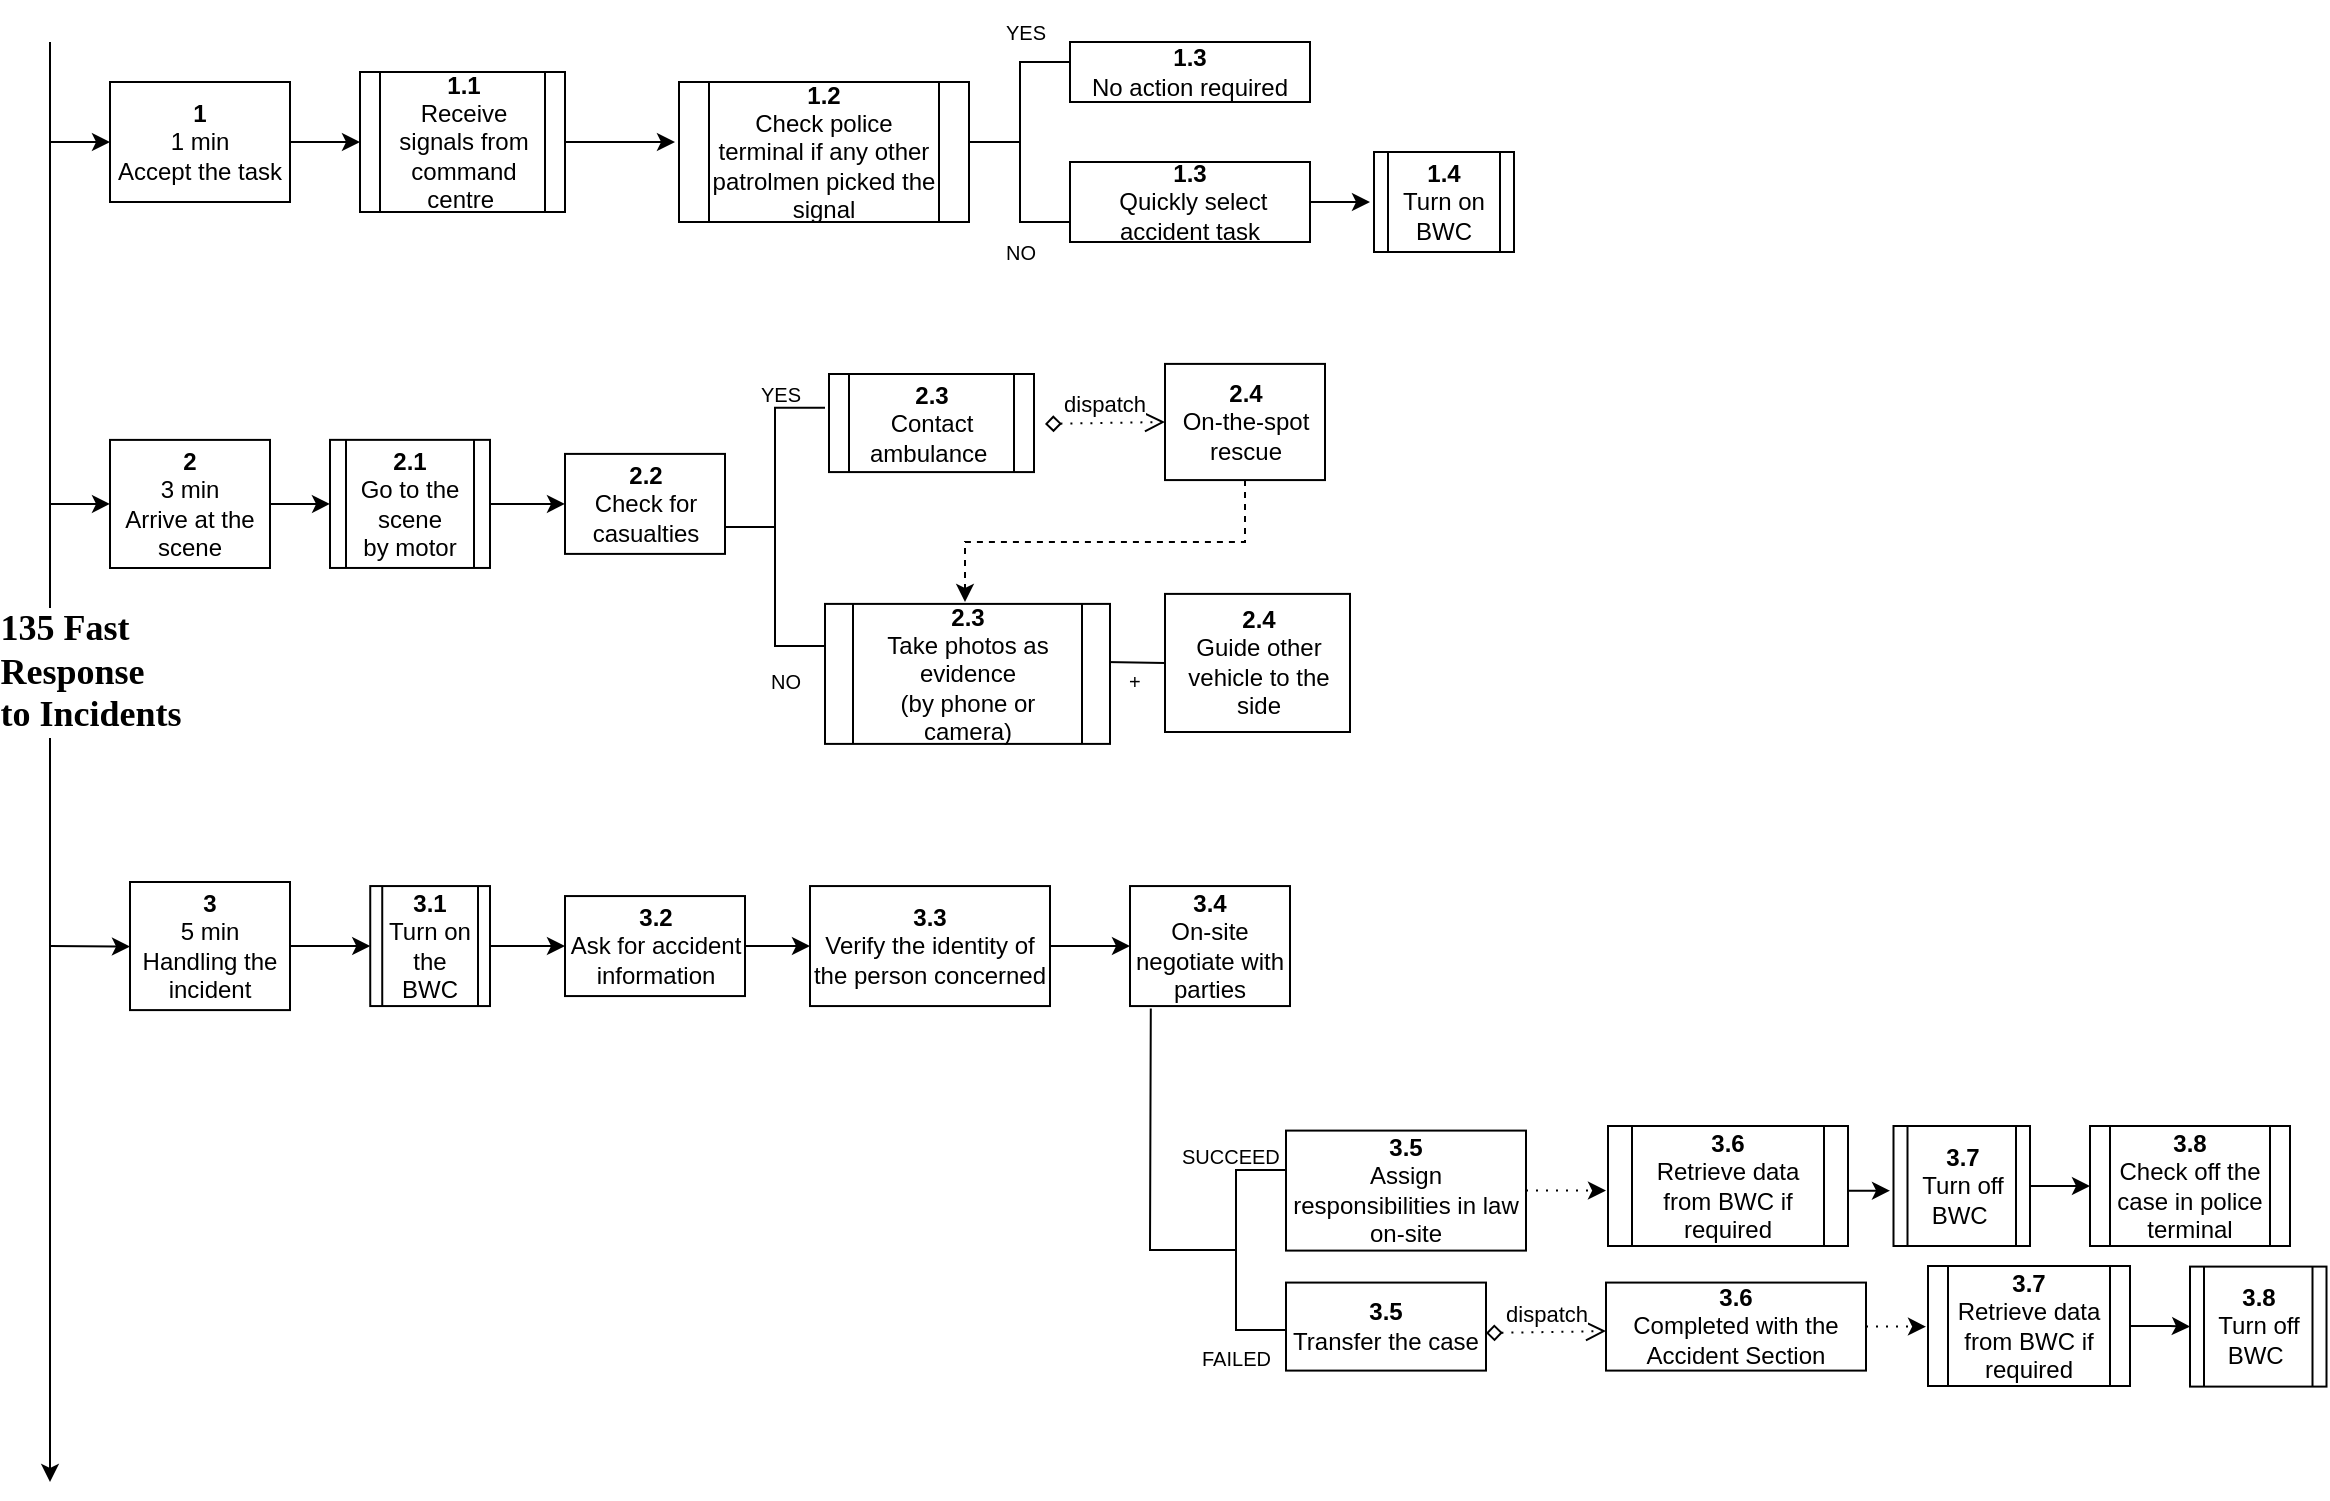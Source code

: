 <mxfile version="16.2.6" type="github" pages="6">
  <diagram id="0HuDarnK3b4pXwqAYqgC" name="135">
    <mxGraphModel dx="1196" dy="812" grid="1" gridSize="10" guides="1" tooltips="1" connect="1" arrows="1" fold="1" page="1" pageScale="1" pageWidth="1500" pageHeight="1800" math="0" shadow="0">
      <root>
        <mxCell id="KLx2ngFeGCZH4I0mcl45-0" />
        <mxCell id="KLx2ngFeGCZH4I0mcl45-1" parent="KLx2ngFeGCZH4I0mcl45-0" />
        <mxCell id="KLx2ngFeGCZH4I0mcl45-2" value="" style="endArrow=classic;html=1;rounded=0;" parent="KLx2ngFeGCZH4I0mcl45-1" edge="1">
          <mxGeometry relative="1" as="geometry">
            <mxPoint x="30" y="40" as="sourcePoint" />
            <mxPoint x="30" y="760" as="targetPoint" />
          </mxGeometry>
        </mxCell>
        <mxCell id="KLx2ngFeGCZH4I0mcl45-3" value="&lt;p class=&quot;MsoNormal&quot; style=&quot;margin: 0pt 0pt 0.0pt ; text-align: justify ; font-family: &amp;#34;times new roman&amp;#34;&quot;&gt;&lt;font size=&quot;4&quot;&gt;&lt;b&gt;135 Fast&lt;/b&gt;&lt;/font&gt;&lt;/p&gt;&lt;p class=&quot;MsoNormal&quot; style=&quot;margin: 0pt 0pt 0.0pt ; text-align: justify ; font-family: &amp;#34;times new roman&amp;#34;&quot;&gt;&lt;font size=&quot;4&quot;&gt;&lt;b&gt;Response&lt;/b&gt;&lt;/font&gt;&lt;/p&gt;&lt;p class=&quot;MsoNormal&quot; style=&quot;margin: 0pt 0pt 0.0pt ; text-align: justify ; font-family: &amp;#34;times new roman&amp;#34;&quot;&gt;&lt;font size=&quot;4&quot;&gt;&lt;b&gt;to Incidents&lt;/b&gt;&lt;/font&gt;&lt;/p&gt;" style="edgeLabel;resizable=0;html=1;align=center;verticalAlign=middle;" parent="KLx2ngFeGCZH4I0mcl45-2" connectable="0" vertex="1">
          <mxGeometry relative="1" as="geometry">
            <mxPoint x="20" y="-45" as="offset" />
          </mxGeometry>
        </mxCell>
        <mxCell id="KLx2ngFeGCZH4I0mcl45-4" value="" style="endArrow=classic;html=1;rounded=0;" parent="KLx2ngFeGCZH4I0mcl45-1" edge="1">
          <mxGeometry width="50" height="50" relative="1" as="geometry">
            <mxPoint x="30" y="90" as="sourcePoint" />
            <mxPoint x="60" y="90" as="targetPoint" />
          </mxGeometry>
        </mxCell>
        <mxCell id="8I618hSdssehcurF-l4d-0" value="" style="edgeStyle=orthogonalEdgeStyle;rounded=0;orthogonalLoop=1;jettySize=auto;html=1;" edge="1" parent="KLx2ngFeGCZH4I0mcl45-1" source="KLx2ngFeGCZH4I0mcl45-6" target="TV6AaIKGo7Fim2bsfHBe-0">
          <mxGeometry relative="1" as="geometry" />
        </mxCell>
        <mxCell id="KLx2ngFeGCZH4I0mcl45-6" value="&lt;b&gt;1&lt;/b&gt;&lt;br&gt;1 min&lt;br&gt;Accept the task" style="rounded=0;whiteSpace=wrap;html=1;" parent="KLx2ngFeGCZH4I0mcl45-1" vertex="1">
          <mxGeometry x="60" y="60" width="90" height="60" as="geometry" />
        </mxCell>
        <mxCell id="KLx2ngFeGCZH4I0mcl45-7" value="" style="endArrow=classic;html=1;rounded=0;" parent="KLx2ngFeGCZH4I0mcl45-1" edge="1">
          <mxGeometry width="50" height="50" relative="1" as="geometry">
            <mxPoint x="30" y="492.03" as="sourcePoint" />
            <mxPoint x="70" y="492.26" as="targetPoint" />
          </mxGeometry>
        </mxCell>
        <mxCell id="KLx2ngFeGCZH4I0mcl45-9" value="" style="edgeStyle=orthogonalEdgeStyle;rounded=0;orthogonalLoop=1;jettySize=auto;html=1;fontSize=10;" parent="KLx2ngFeGCZH4I0mcl45-1" source="KLx2ngFeGCZH4I0mcl45-10" edge="1">
          <mxGeometry relative="1" as="geometry">
            <mxPoint x="690" y="120" as="targetPoint" />
          </mxGeometry>
        </mxCell>
        <mxCell id="KLx2ngFeGCZH4I0mcl45-10" value="&lt;b&gt;1.3&lt;/b&gt;&lt;br&gt;&amp;nbsp;Quickly select accident task" style="whiteSpace=wrap;html=1;rounded=0;" parent="KLx2ngFeGCZH4I0mcl45-1" vertex="1">
          <mxGeometry x="540" y="100" width="120" height="40" as="geometry" />
        </mxCell>
        <mxCell id="KLx2ngFeGCZH4I0mcl45-11" value="&lt;b&gt;1.3&lt;/b&gt;&lt;br&gt;No action required" style="whiteSpace=wrap;html=1;rounded=0;" parent="KLx2ngFeGCZH4I0mcl45-1" vertex="1">
          <mxGeometry x="540" y="40" width="120" height="30" as="geometry" />
        </mxCell>
        <mxCell id="KLx2ngFeGCZH4I0mcl45-15" value="&lt;b&gt;2.2&lt;/b&gt;&lt;br&gt;Check for casualties" style="rounded=0;whiteSpace=wrap;html=1;" parent="KLx2ngFeGCZH4I0mcl45-1" vertex="1">
          <mxGeometry x="287.5" y="245.95" width="80" height="50" as="geometry" />
        </mxCell>
        <mxCell id="KLx2ngFeGCZH4I0mcl45-16" value="&lt;b&gt;2.4&lt;/b&gt;&lt;br&gt;On-the-spot rescue" style="rounded=0;whiteSpace=wrap;html=1;" parent="KLx2ngFeGCZH4I0mcl45-1" vertex="1">
          <mxGeometry x="587.5" y="200.95" width="80" height="58.09" as="geometry" />
        </mxCell>
        <mxCell id="KLx2ngFeGCZH4I0mcl45-17" value="dispatch" style="html=1;verticalAlign=bottom;startArrow=diamond;startFill=0;endArrow=open;startSize=6;endSize=8;rounded=0;dashed=1;dashPattern=1 4;entryX=0;entryY=0.5;entryDx=0;entryDy=0;exitX=1;exitY=0.5;exitDx=0;exitDy=0;" parent="KLx2ngFeGCZH4I0mcl45-1" target="KLx2ngFeGCZH4I0mcl45-16" edge="1">
          <mxGeometry width="80" relative="1" as="geometry">
            <mxPoint x="527.5" y="230.95" as="sourcePoint" />
            <mxPoint x="807.5" y="441.54" as="targetPoint" />
          </mxGeometry>
        </mxCell>
        <mxCell id="X2UyZl3O2-VgfHfeYzjE-8" value="" style="edgeStyle=orthogonalEdgeStyle;rounded=0;orthogonalLoop=1;jettySize=auto;html=1;" edge="1" parent="KLx2ngFeGCZH4I0mcl45-1" source="KLx2ngFeGCZH4I0mcl45-20" target="KLx2ngFeGCZH4I0mcl45-22">
          <mxGeometry relative="1" as="geometry" />
        </mxCell>
        <mxCell id="KLx2ngFeGCZH4I0mcl45-20" value="&lt;b&gt;3.2&lt;/b&gt;&lt;br&gt;Ask for accident information" style="rounded=0;whiteSpace=wrap;html=1;" parent="KLx2ngFeGCZH4I0mcl45-1" vertex="1">
          <mxGeometry x="287.5" y="467.03" width="90" height="50" as="geometry" />
        </mxCell>
        <mxCell id="X2UyZl3O2-VgfHfeYzjE-11" value="" style="edgeStyle=orthogonalEdgeStyle;rounded=0;orthogonalLoop=1;jettySize=auto;html=1;" edge="1" parent="KLx2ngFeGCZH4I0mcl45-1" source="KLx2ngFeGCZH4I0mcl45-22" target="KLx2ngFeGCZH4I0mcl45-51">
          <mxGeometry relative="1" as="geometry" />
        </mxCell>
        <mxCell id="KLx2ngFeGCZH4I0mcl45-22" value="&lt;b&gt;3.3&lt;br&gt;&lt;/b&gt;Verify the identity of the person concerned" style="rounded=0;whiteSpace=wrap;html=1;" parent="KLx2ngFeGCZH4I0mcl45-1" vertex="1">
          <mxGeometry x="410" y="462.03" width="120" height="60" as="geometry" />
        </mxCell>
        <mxCell id="KLx2ngFeGCZH4I0mcl45-24" value="" style="strokeWidth=1;html=1;shape=mxgraph.flowchart.annotation_2;align=left;labelPosition=right;pointerEvents=1;" parent="KLx2ngFeGCZH4I0mcl45-1" vertex="1">
          <mxGeometry x="490" y="50" width="50" height="80" as="geometry" />
        </mxCell>
        <mxCell id="KLx2ngFeGCZH4I0mcl45-25" value="" style="shape=table;startSize=0;container=1;collapsible=1;childLayout=tableLayout;fixedRows=1;rowLines=0;fontStyle=0;align=center;resizeLast=1;strokeColor=none;fillColor=none;collapsible=0;" parent="KLx2ngFeGCZH4I0mcl45-1" vertex="1">
          <mxGeometry x="470" y="20" width="60" height="30" as="geometry" />
        </mxCell>
        <mxCell id="KLx2ngFeGCZH4I0mcl45-26" value="" style="shape=tableRow;horizontal=0;startSize=0;swimlaneHead=0;swimlaneBody=0;fillColor=none;collapsible=0;dropTarget=0;points=[[0,0.5],[1,0.5]];portConstraint=eastwest;top=0;left=0;right=0;bottom=0;strokeWidth=1;" parent="KLx2ngFeGCZH4I0mcl45-25" vertex="1">
          <mxGeometry width="60" height="30" as="geometry" />
        </mxCell>
        <mxCell id="KLx2ngFeGCZH4I0mcl45-27" value="" style="shape=partialRectangle;connectable=0;fillColor=none;top=0;left=0;bottom=0;right=0;editable=1;overflow=hidden;strokeWidth=1;" parent="KLx2ngFeGCZH4I0mcl45-26" vertex="1">
          <mxGeometry width="30" height="30" as="geometry">
            <mxRectangle width="30" height="30" as="alternateBounds" />
          </mxGeometry>
        </mxCell>
        <mxCell id="KLx2ngFeGCZH4I0mcl45-28" value="YES" style="shape=partialRectangle;connectable=0;fillColor=none;top=0;left=0;bottom=0;right=0;align=left;spacingLeft=6;overflow=hidden;strokeWidth=1;fontSize=10;" parent="KLx2ngFeGCZH4I0mcl45-26" vertex="1">
          <mxGeometry x="30" width="30" height="30" as="geometry">
            <mxRectangle width="30" height="30" as="alternateBounds" />
          </mxGeometry>
        </mxCell>
        <mxCell id="KLx2ngFeGCZH4I0mcl45-29" value="" style="shape=table;startSize=0;container=1;collapsible=1;childLayout=tableLayout;fixedRows=1;rowLines=0;fontStyle=0;align=center;resizeLast=1;strokeColor=none;fillColor=none;collapsible=0;" parent="KLx2ngFeGCZH4I0mcl45-1" vertex="1">
          <mxGeometry x="470" y="130" width="70" height="30" as="geometry" />
        </mxCell>
        <mxCell id="KLx2ngFeGCZH4I0mcl45-30" value="" style="shape=tableRow;horizontal=0;startSize=0;swimlaneHead=0;swimlaneBody=0;fillColor=none;collapsible=0;dropTarget=0;points=[[0,0.5],[1,0.5]];portConstraint=eastwest;top=0;left=0;right=0;bottom=0;strokeWidth=1;" parent="KLx2ngFeGCZH4I0mcl45-29" vertex="1">
          <mxGeometry width="70" height="30" as="geometry" />
        </mxCell>
        <mxCell id="KLx2ngFeGCZH4I0mcl45-31" value="" style="shape=partialRectangle;connectable=0;fillColor=none;top=0;left=0;bottom=0;right=0;editable=1;overflow=hidden;strokeWidth=1;" parent="KLx2ngFeGCZH4I0mcl45-30" vertex="1">
          <mxGeometry width="30" height="30" as="geometry">
            <mxRectangle width="30" height="30" as="alternateBounds" />
          </mxGeometry>
        </mxCell>
        <mxCell id="KLx2ngFeGCZH4I0mcl45-32" value="NO" style="shape=partialRectangle;connectable=0;fillColor=none;top=0;left=0;bottom=0;right=0;align=left;spacingLeft=6;overflow=hidden;strokeWidth=1;fontSize=10;" parent="KLx2ngFeGCZH4I0mcl45-30" vertex="1">
          <mxGeometry x="30" width="40" height="30" as="geometry">
            <mxRectangle width="40" height="30" as="alternateBounds" />
          </mxGeometry>
        </mxCell>
        <mxCell id="KLx2ngFeGCZH4I0mcl45-33" value="" style="endArrow=classic;html=1;rounded=0;fontSize=10;entryX=0;entryY=0.5;entryDx=0;entryDy=0;" parent="KLx2ngFeGCZH4I0mcl45-1" target="8I618hSdssehcurF-l4d-5" edge="1">
          <mxGeometry width="50" height="50" relative="1" as="geometry">
            <mxPoint x="30" y="270.95" as="sourcePoint" />
            <mxPoint x="540" y="225.95" as="targetPoint" />
          </mxGeometry>
        </mxCell>
        <mxCell id="KLx2ngFeGCZH4I0mcl45-34" value="" style="strokeWidth=1;html=1;shape=mxgraph.flowchart.annotation_2;align=left;labelPosition=right;pointerEvents=1;" parent="KLx2ngFeGCZH4I0mcl45-1" vertex="1">
          <mxGeometry x="367.5" y="222.92" width="50" height="119.05" as="geometry" />
        </mxCell>
        <mxCell id="KLx2ngFeGCZH4I0mcl45-35" value="" style="shape=table;startSize=0;container=1;collapsible=1;childLayout=tableLayout;fixedRows=1;rowLines=0;fontStyle=0;align=center;resizeLast=1;strokeColor=none;fillColor=none;collapsible=0;" parent="KLx2ngFeGCZH4I0mcl45-1" vertex="1">
          <mxGeometry x="347.5" y="200.95" width="60" height="30" as="geometry" />
        </mxCell>
        <mxCell id="KLx2ngFeGCZH4I0mcl45-36" value="" style="shape=tableRow;horizontal=0;startSize=0;swimlaneHead=0;swimlaneBody=0;fillColor=none;collapsible=0;dropTarget=0;points=[[0,0.5],[1,0.5]];portConstraint=eastwest;top=0;left=0;right=0;bottom=0;strokeWidth=1;" parent="KLx2ngFeGCZH4I0mcl45-35" vertex="1">
          <mxGeometry width="60" height="30" as="geometry" />
        </mxCell>
        <mxCell id="KLx2ngFeGCZH4I0mcl45-37" value="" style="shape=partialRectangle;connectable=0;fillColor=none;top=0;left=0;bottom=0;right=0;editable=1;overflow=hidden;strokeWidth=1;" parent="KLx2ngFeGCZH4I0mcl45-36" vertex="1">
          <mxGeometry width="30" height="30" as="geometry">
            <mxRectangle width="30" height="30" as="alternateBounds" />
          </mxGeometry>
        </mxCell>
        <mxCell id="KLx2ngFeGCZH4I0mcl45-38" value="YES" style="shape=partialRectangle;connectable=0;fillColor=none;top=0;left=0;bottom=0;right=0;align=left;spacingLeft=6;overflow=hidden;strokeWidth=1;fontSize=10;" parent="KLx2ngFeGCZH4I0mcl45-36" vertex="1">
          <mxGeometry x="30" width="30" height="30" as="geometry">
            <mxRectangle width="30" height="30" as="alternateBounds" />
          </mxGeometry>
        </mxCell>
        <mxCell id="KLx2ngFeGCZH4I0mcl45-39" value="" style="shape=table;startSize=0;container=1;collapsible=1;childLayout=tableLayout;fixedRows=1;rowLines=0;fontStyle=0;align=center;resizeLast=1;strokeColor=none;fillColor=none;collapsible=0;" parent="KLx2ngFeGCZH4I0mcl45-1" vertex="1">
          <mxGeometry x="342.5" y="344.71" width="70" height="30" as="geometry" />
        </mxCell>
        <mxCell id="KLx2ngFeGCZH4I0mcl45-40" value="" style="shape=tableRow;horizontal=0;startSize=0;swimlaneHead=0;swimlaneBody=0;fillColor=none;collapsible=0;dropTarget=0;points=[[0,0.5],[1,0.5]];portConstraint=eastwest;top=0;left=0;right=0;bottom=0;strokeWidth=1;" parent="KLx2ngFeGCZH4I0mcl45-39" vertex="1">
          <mxGeometry width="70" height="30" as="geometry" />
        </mxCell>
        <mxCell id="KLx2ngFeGCZH4I0mcl45-41" value="" style="shape=partialRectangle;connectable=0;fillColor=none;top=0;left=0;bottom=0;right=0;editable=1;overflow=hidden;strokeWidth=1;" parent="KLx2ngFeGCZH4I0mcl45-40" vertex="1">
          <mxGeometry width="40" height="30" as="geometry">
            <mxRectangle width="40" height="30" as="alternateBounds" />
          </mxGeometry>
        </mxCell>
        <mxCell id="KLx2ngFeGCZH4I0mcl45-42" value="NO" style="shape=partialRectangle;connectable=0;fillColor=none;top=0;left=0;bottom=0;right=0;align=left;spacingLeft=6;overflow=hidden;strokeWidth=1;fontSize=10;" parent="KLx2ngFeGCZH4I0mcl45-40" vertex="1">
          <mxGeometry x="40" width="30" height="30" as="geometry">
            <mxRectangle width="30" height="30" as="alternateBounds" />
          </mxGeometry>
        </mxCell>
        <mxCell id="KLx2ngFeGCZH4I0mcl45-44" value="&lt;b&gt;2.4&lt;/b&gt;&lt;br&gt;Guide other vehicle to the side" style="rounded=0;whiteSpace=wrap;html=1;" parent="KLx2ngFeGCZH4I0mcl45-1" vertex="1">
          <mxGeometry x="587.5" y="315.95" width="92.5" height="69.05" as="geometry" />
        </mxCell>
        <mxCell id="KLx2ngFeGCZH4I0mcl45-45" value="+" style="text;strokeColor=none;fillColor=none;align=left;verticalAlign=middle;spacingLeft=4;spacingRight=4;overflow=hidden;points=[[0,0.5],[1,0.5]];portConstraint=eastwest;rotatable=0;fontSize=10;" parent="KLx2ngFeGCZH4I0mcl45-1" vertex="1">
          <mxGeometry x="563.5" y="349.41" width="30" height="20.59" as="geometry" />
        </mxCell>
        <mxCell id="KLx2ngFeGCZH4I0mcl45-46" value="" style="endArrow=none;html=1;rounded=0;fontSize=10;entryX=0;entryY=0.5;entryDx=0;entryDy=0;exitX=1;exitY=0.5;exitDx=0;exitDy=0;" parent="KLx2ngFeGCZH4I0mcl45-1" target="KLx2ngFeGCZH4I0mcl45-44" edge="1">
          <mxGeometry width="50" height="50" relative="1" as="geometry">
            <mxPoint x="557.5" y="350" as="sourcePoint" />
            <mxPoint x="627.5" y="330.0" as="targetPoint" />
          </mxGeometry>
        </mxCell>
        <mxCell id="KLx2ngFeGCZH4I0mcl45-47" value="" style="endArrow=classic;html=1;rounded=0;fontSize=10;entryX=0.5;entryY=0;entryDx=0;entryDy=0;exitX=0.5;exitY=1;exitDx=0;exitDy=0;dashed=1;" parent="KLx2ngFeGCZH4I0mcl45-1" source="KLx2ngFeGCZH4I0mcl45-16" edge="1">
          <mxGeometry width="50" height="50" relative="1" as="geometry">
            <mxPoint x="667.5" y="291.54" as="sourcePoint" />
            <mxPoint x="487.5" y="320" as="targetPoint" />
            <Array as="points">
              <mxPoint x="627.5" y="290" />
              <mxPoint x="487.5" y="290" />
            </Array>
          </mxGeometry>
        </mxCell>
        <mxCell id="KLx2ngFeGCZH4I0mcl45-51" value="&lt;b&gt;3.4&lt;br&gt;&lt;/b&gt;On-site negotiate with parties" style="rounded=0;whiteSpace=wrap;html=1;" parent="KLx2ngFeGCZH4I0mcl45-1" vertex="1">
          <mxGeometry x="570" y="462.03" width="80" height="60" as="geometry" />
        </mxCell>
        <mxCell id="KLx2ngFeGCZH4I0mcl45-53" value="" style="edgeStyle=orthogonalEdgeStyle;rounded=0;orthogonalLoop=1;jettySize=auto;html=1;fontSize=10;dashed=1;dashPattern=1 4;" parent="KLx2ngFeGCZH4I0mcl45-1" source="KLx2ngFeGCZH4I0mcl45-54" edge="1">
          <mxGeometry relative="1" as="geometry">
            <mxPoint x="808" y="614.3" as="targetPoint" />
          </mxGeometry>
        </mxCell>
        <mxCell id="KLx2ngFeGCZH4I0mcl45-54" value="&lt;b&gt;3.5&lt;/b&gt;&lt;br&gt;Assign responsibilities in law on-site" style="rounded=0;whiteSpace=wrap;html=1;" parent="KLx2ngFeGCZH4I0mcl45-1" vertex="1">
          <mxGeometry x="648" y="584.3" width="120" height="60" as="geometry" />
        </mxCell>
        <mxCell id="KLx2ngFeGCZH4I0mcl45-55" value="" style="strokeWidth=1;html=1;shape=mxgraph.flowchart.annotation_2;align=left;labelPosition=right;pointerEvents=1;" parent="KLx2ngFeGCZH4I0mcl45-1" vertex="1">
          <mxGeometry x="598" y="604" width="50" height="80" as="geometry" />
        </mxCell>
        <mxCell id="KLx2ngFeGCZH4I0mcl45-56" value="" style="shape=table;startSize=0;container=1;collapsible=1;childLayout=tableLayout;fixedRows=1;rowLines=0;fontStyle=0;align=center;resizeLast=1;strokeColor=none;fillColor=none;collapsible=0;" parent="KLx2ngFeGCZH4I0mcl45-1" vertex="1">
          <mxGeometry x="558" y="582" width="110" height="30" as="geometry" />
        </mxCell>
        <mxCell id="KLx2ngFeGCZH4I0mcl45-57" value="" style="shape=tableRow;horizontal=0;startSize=0;swimlaneHead=0;swimlaneBody=0;fillColor=none;collapsible=0;dropTarget=0;points=[[0,0.5],[1,0.5]];portConstraint=eastwest;top=0;left=0;right=0;bottom=0;strokeWidth=1;" parent="KLx2ngFeGCZH4I0mcl45-56" vertex="1">
          <mxGeometry width="110" height="30" as="geometry" />
        </mxCell>
        <mxCell id="KLx2ngFeGCZH4I0mcl45-58" value="" style="shape=partialRectangle;connectable=0;fillColor=none;top=0;left=0;bottom=0;right=0;editable=1;overflow=hidden;strokeWidth=1;" parent="KLx2ngFeGCZH4I0mcl45-57" vertex="1">
          <mxGeometry width="30" height="30" as="geometry">
            <mxRectangle width="30" height="30" as="alternateBounds" />
          </mxGeometry>
        </mxCell>
        <mxCell id="KLx2ngFeGCZH4I0mcl45-59" value="SUCCEED" style="shape=partialRectangle;connectable=0;fillColor=none;top=0;left=0;bottom=0;right=0;align=left;spacingLeft=6;overflow=hidden;strokeWidth=1;fontSize=10;" parent="KLx2ngFeGCZH4I0mcl45-57" vertex="1">
          <mxGeometry x="30" width="80" height="30" as="geometry">
            <mxRectangle width="80" height="30" as="alternateBounds" />
          </mxGeometry>
        </mxCell>
        <mxCell id="KLx2ngFeGCZH4I0mcl45-60" value="" style="shape=table;startSize=0;container=1;collapsible=1;childLayout=tableLayout;fixedRows=1;rowLines=0;fontStyle=0;align=center;resizeLast=1;strokeColor=none;fillColor=none;collapsible=0;" parent="KLx2ngFeGCZH4I0mcl45-1" vertex="1">
          <mxGeometry x="568" y="684" width="80" height="28" as="geometry" />
        </mxCell>
        <mxCell id="KLx2ngFeGCZH4I0mcl45-61" value="" style="shape=tableRow;horizontal=0;startSize=0;swimlaneHead=0;swimlaneBody=0;fillColor=none;collapsible=0;dropTarget=0;points=[[0,0.5],[1,0.5]];portConstraint=eastwest;top=0;left=0;right=0;bottom=0;strokeWidth=1;" parent="KLx2ngFeGCZH4I0mcl45-60" vertex="1">
          <mxGeometry width="80" height="28" as="geometry" />
        </mxCell>
        <mxCell id="KLx2ngFeGCZH4I0mcl45-62" value="" style="shape=partialRectangle;connectable=0;fillColor=none;top=0;left=0;bottom=0;right=0;editable=1;overflow=hidden;strokeWidth=1;" parent="KLx2ngFeGCZH4I0mcl45-61" vertex="1">
          <mxGeometry width="30" height="28" as="geometry">
            <mxRectangle width="30" height="28" as="alternateBounds" />
          </mxGeometry>
        </mxCell>
        <mxCell id="KLx2ngFeGCZH4I0mcl45-63" value="FAILED" style="shape=partialRectangle;connectable=0;fillColor=none;top=0;left=0;bottom=0;right=0;align=left;spacingLeft=6;overflow=hidden;strokeWidth=1;fontSize=10;" parent="KLx2ngFeGCZH4I0mcl45-61" vertex="1">
          <mxGeometry x="30" width="50" height="28" as="geometry">
            <mxRectangle width="50" height="28" as="alternateBounds" />
          </mxGeometry>
        </mxCell>
        <mxCell id="KLx2ngFeGCZH4I0mcl45-64" value="&lt;b&gt;3.5&lt;/b&gt;&lt;br&gt;Transfer the case" style="rounded=0;whiteSpace=wrap;html=1;" parent="KLx2ngFeGCZH4I0mcl45-1" vertex="1">
          <mxGeometry x="648" y="660.29" width="100" height="44.01" as="geometry" />
        </mxCell>
        <mxCell id="KLx2ngFeGCZH4I0mcl45-65" value="" style="edgeStyle=orthogonalEdgeStyle;rounded=0;orthogonalLoop=1;jettySize=auto;html=1;fontSize=10;" parent="KLx2ngFeGCZH4I0mcl45-1" edge="1">
          <mxGeometry relative="1" as="geometry">
            <mxPoint x="920" y="614.333" as="sourcePoint" />
            <mxPoint x="950" y="614.333" as="targetPoint" />
          </mxGeometry>
        </mxCell>
        <mxCell id="KLx2ngFeGCZH4I0mcl45-67" value="dispatch" style="html=1;verticalAlign=bottom;startArrow=diamond;startFill=0;endArrow=open;startSize=6;endSize=8;rounded=0;dashed=1;dashPattern=1 4;entryX=0;entryY=0.5;entryDx=0;entryDy=0;exitX=1;exitY=0.5;exitDx=0;exitDy=0;" parent="KLx2ngFeGCZH4I0mcl45-1" edge="1">
          <mxGeometry width="80" relative="1" as="geometry">
            <mxPoint x="748" y="685.51" as="sourcePoint" />
            <mxPoint x="808" y="684.555" as="targetPoint" />
          </mxGeometry>
        </mxCell>
        <mxCell id="KLx2ngFeGCZH4I0mcl45-68" value="" style="edgeStyle=orthogonalEdgeStyle;rounded=0;orthogonalLoop=1;jettySize=auto;html=1;fontSize=10;dashed=1;dashPattern=1 4;" parent="KLx2ngFeGCZH4I0mcl45-1" source="KLx2ngFeGCZH4I0mcl45-69" edge="1">
          <mxGeometry relative="1" as="geometry">
            <mxPoint x="968" y="682.333" as="targetPoint" />
          </mxGeometry>
        </mxCell>
        <mxCell id="KLx2ngFeGCZH4I0mcl45-69" value="&lt;b&gt;3.6&lt;/b&gt;&lt;br&gt;Completed with the&lt;br&gt;Accident Section" style="rounded=0;whiteSpace=wrap;html=1;" parent="KLx2ngFeGCZH4I0mcl45-1" vertex="1">
          <mxGeometry x="808" y="660.29" width="130" height="44.01" as="geometry" />
        </mxCell>
        <mxCell id="8I618hSdssehcurF-l4d-1" value="" style="edgeStyle=orthogonalEdgeStyle;rounded=0;orthogonalLoop=1;jettySize=auto;html=1;" edge="1" parent="KLx2ngFeGCZH4I0mcl45-1" source="TV6AaIKGo7Fim2bsfHBe-0">
          <mxGeometry relative="1" as="geometry">
            <mxPoint x="342.5" y="90" as="targetPoint" />
          </mxGeometry>
        </mxCell>
        <mxCell id="TV6AaIKGo7Fim2bsfHBe-0" value="&lt;b&gt;1.1&lt;/b&gt;&lt;br&gt;&lt;span&gt;Receive signals from command centre&amp;nbsp;&lt;/span&gt;" style="shape=process;whiteSpace=wrap;html=1;backgroundOutline=1;strokeColor=#000000;fillColor=#FFFFFF;" vertex="1" parent="KLx2ngFeGCZH4I0mcl45-1">
          <mxGeometry x="185" y="55" width="102.5" height="70" as="geometry" />
        </mxCell>
        <mxCell id="8I618hSdssehcurF-l4d-2" value="&lt;b&gt;1.2&lt;/b&gt;&lt;br&gt;Check police terminal if any other patrolmen picked the signal" style="shape=process;whiteSpace=wrap;html=1;backgroundOutline=1;strokeColor=#000000;fillColor=#FFFFFF;" vertex="1" parent="KLx2ngFeGCZH4I0mcl45-1">
          <mxGeometry x="344.5" y="60.0" width="145" height="70" as="geometry" />
        </mxCell>
        <mxCell id="8I618hSdssehcurF-l4d-4" value="&lt;b&gt;1.4&lt;/b&gt;&lt;br&gt;Turn on BWC" style="shape=process;whiteSpace=wrap;html=1;backgroundOutline=1;strokeColor=#000000;fillColor=#FFFFFF;" vertex="1" parent="KLx2ngFeGCZH4I0mcl45-1">
          <mxGeometry x="692" y="95" width="70" height="50" as="geometry" />
        </mxCell>
        <mxCell id="8I618hSdssehcurF-l4d-7" value="" style="edgeStyle=orthogonalEdgeStyle;rounded=0;orthogonalLoop=1;jettySize=auto;html=1;" edge="1" parent="KLx2ngFeGCZH4I0mcl45-1" source="8I618hSdssehcurF-l4d-5" target="8I618hSdssehcurF-l4d-6">
          <mxGeometry relative="1" as="geometry" />
        </mxCell>
        <mxCell id="8I618hSdssehcurF-l4d-5" value="&lt;b&gt;2&lt;br&gt;&lt;/b&gt;3 min&lt;br&gt;Arrive at the scene" style="whiteSpace=wrap;html=1;rounded=0;" vertex="1" parent="KLx2ngFeGCZH4I0mcl45-1">
          <mxGeometry x="60" y="238.95" width="80" height="64.05" as="geometry" />
        </mxCell>
        <mxCell id="8I618hSdssehcurF-l4d-8" value="" style="edgeStyle=orthogonalEdgeStyle;rounded=0;orthogonalLoop=1;jettySize=auto;html=1;entryX=0;entryY=0.5;entryDx=0;entryDy=0;" edge="1" parent="KLx2ngFeGCZH4I0mcl45-1" source="8I618hSdssehcurF-l4d-6" target="KLx2ngFeGCZH4I0mcl45-15">
          <mxGeometry relative="1" as="geometry" />
        </mxCell>
        <mxCell id="8I618hSdssehcurF-l4d-6" value="&lt;b&gt;2.1&lt;br&gt;&lt;/b&gt;Go to the scene by&amp;nbsp;motor" style="shape=process;whiteSpace=wrap;html=1;backgroundOutline=1;strokeColor=#000000;fillColor=#FFFFFF;" vertex="1" parent="KLx2ngFeGCZH4I0mcl45-1">
          <mxGeometry x="170" y="238.93" width="80" height="64.05" as="geometry" />
        </mxCell>
        <mxCell id="8I618hSdssehcurF-l4d-9" value="&lt;b&gt;2.3&lt;/b&gt;&lt;br&gt;Contact ambulance&amp;nbsp;" style="shape=process;whiteSpace=wrap;html=1;backgroundOutline=1;strokeColor=#000000;fillColor=#FFFFFF;" vertex="1" parent="KLx2ngFeGCZH4I0mcl45-1">
          <mxGeometry x="419.5" y="206" width="102.5" height="49.04" as="geometry" />
        </mxCell>
        <mxCell id="X2UyZl3O2-VgfHfeYzjE-0" value="&lt;b&gt;2.3&lt;/b&gt;&lt;br&gt;Take photos as evidence&lt;br&gt;(by phone or camera)" style="shape=process;whiteSpace=wrap;html=1;backgroundOutline=1;strokeColor=#000000;fillColor=#FFFFFF;" vertex="1" parent="KLx2ngFeGCZH4I0mcl45-1">
          <mxGeometry x="417.5" y="320.95" width="142.5" height="70" as="geometry" />
        </mxCell>
        <mxCell id="omNWkDsiCEUBOLQ_hZsk-2" value="" style="edgeStyle=orthogonalEdgeStyle;rounded=0;orthogonalLoop=1;jettySize=auto;html=1;" edge="1" parent="KLx2ngFeGCZH4I0mcl45-1" source="X2UyZl3O2-VgfHfeYzjE-2" target="omNWkDsiCEUBOLQ_hZsk-0">
          <mxGeometry relative="1" as="geometry" />
        </mxCell>
        <mxCell id="X2UyZl3O2-VgfHfeYzjE-2" value="&lt;b&gt;3&lt;br&gt;&lt;/b&gt;5 min&lt;br&gt;Handling the incident" style="whiteSpace=wrap;html=1;rounded=0;" vertex="1" parent="KLx2ngFeGCZH4I0mcl45-1">
          <mxGeometry x="70" y="460" width="80" height="64.05" as="geometry" />
        </mxCell>
        <mxCell id="X2UyZl3O2-VgfHfeYzjE-12" value="" style="endArrow=none;html=1;rounded=0;entryX=0.13;entryY=1.021;entryDx=0;entryDy=0;entryPerimeter=0;exitX=0;exitY=0.5;exitDx=0;exitDy=0;exitPerimeter=0;" edge="1" parent="KLx2ngFeGCZH4I0mcl45-1" source="KLx2ngFeGCZH4I0mcl45-55" target="KLx2ngFeGCZH4I0mcl45-51">
          <mxGeometry width="50" height="50" relative="1" as="geometry">
            <mxPoint x="590" y="640" as="sourcePoint" />
            <mxPoint x="1150" y="457.97" as="targetPoint" />
            <Array as="points">
              <mxPoint x="580" y="644" />
            </Array>
          </mxGeometry>
        </mxCell>
        <mxCell id="omNWkDsiCEUBOLQ_hZsk-3" value="" style="edgeStyle=orthogonalEdgeStyle;rounded=0;orthogonalLoop=1;jettySize=auto;html=1;entryX=0;entryY=0.5;entryDx=0;entryDy=0;" edge="1" parent="KLx2ngFeGCZH4I0mcl45-1" source="omNWkDsiCEUBOLQ_hZsk-0" target="KLx2ngFeGCZH4I0mcl45-20">
          <mxGeometry relative="1" as="geometry">
            <mxPoint x="282.5" y="492" as="targetPoint" />
          </mxGeometry>
        </mxCell>
        <mxCell id="omNWkDsiCEUBOLQ_hZsk-0" value="&lt;b&gt;3.1&lt;br&gt;&lt;/b&gt;&lt;span&gt;Turn on the BWC&lt;/span&gt;" style="shape=process;whiteSpace=wrap;html=1;backgroundOutline=1;strokeColor=#000000;fillColor=#FFFFFF;" vertex="1" parent="KLx2ngFeGCZH4I0mcl45-1">
          <mxGeometry x="190.12" y="462.03" width="59.88" height="60" as="geometry" />
        </mxCell>
        <mxCell id="omNWkDsiCEUBOLQ_hZsk-5" value="&lt;b&gt;3.6&lt;/b&gt;&lt;br&gt;Retrieve data from BWC if required" style="shape=process;whiteSpace=wrap;html=1;backgroundOutline=1;strokeColor=#000000;fillColor=#FFFFFF;" vertex="1" parent="KLx2ngFeGCZH4I0mcl45-1">
          <mxGeometry x="809" y="582" width="120" height="60" as="geometry" />
        </mxCell>
        <mxCell id="omNWkDsiCEUBOLQ_hZsk-11" value="" style="edgeStyle=orthogonalEdgeStyle;rounded=0;orthogonalLoop=1;jettySize=auto;html=1;" edge="1" parent="KLx2ngFeGCZH4I0mcl45-1" source="omNWkDsiCEUBOLQ_hZsk-6" target="omNWkDsiCEUBOLQ_hZsk-10">
          <mxGeometry relative="1" as="geometry" />
        </mxCell>
        <mxCell id="omNWkDsiCEUBOLQ_hZsk-6" value="&lt;b&gt;3.7&lt;/b&gt;&lt;br&gt;Turn off BWC&amp;nbsp;" style="shape=process;whiteSpace=wrap;html=1;backgroundOutline=1;strokeColor=#000000;fillColor=#FFFFFF;" vertex="1" parent="KLx2ngFeGCZH4I0mcl45-1">
          <mxGeometry x="951.75" y="582" width="68.25" height="60" as="geometry" />
        </mxCell>
        <mxCell id="omNWkDsiCEUBOLQ_hZsk-13" value="" style="edgeStyle=orthogonalEdgeStyle;rounded=0;orthogonalLoop=1;jettySize=auto;html=1;" edge="1" parent="KLx2ngFeGCZH4I0mcl45-1" source="omNWkDsiCEUBOLQ_hZsk-7" target="omNWkDsiCEUBOLQ_hZsk-12">
          <mxGeometry relative="1" as="geometry" />
        </mxCell>
        <mxCell id="omNWkDsiCEUBOLQ_hZsk-7" value="&lt;b&gt;3.7&lt;/b&gt;&lt;br&gt;Retrieve data from BWC if required" style="shape=process;whiteSpace=wrap;html=1;backgroundOutline=1;strokeColor=#000000;fillColor=#FFFFFF;" vertex="1" parent="KLx2ngFeGCZH4I0mcl45-1">
          <mxGeometry x="969" y="652" width="101" height="60" as="geometry" />
        </mxCell>
        <mxCell id="omNWkDsiCEUBOLQ_hZsk-10" value="&lt;b&gt;3.8&lt;/b&gt;&lt;br&gt;Check off the case in police terminal" style="shape=process;whiteSpace=wrap;html=1;backgroundOutline=1;strokeColor=#000000;fillColor=#FFFFFF;" vertex="1" parent="KLx2ngFeGCZH4I0mcl45-1">
          <mxGeometry x="1050" y="582" width="100" height="60" as="geometry" />
        </mxCell>
        <mxCell id="omNWkDsiCEUBOLQ_hZsk-12" value="&lt;b&gt;3.8&lt;/b&gt;&lt;br&gt;Turn off BWC&amp;nbsp;" style="shape=process;whiteSpace=wrap;html=1;backgroundOutline=1;strokeColor=#000000;fillColor=#FFFFFF;" vertex="1" parent="KLx2ngFeGCZH4I0mcl45-1">
          <mxGeometry x="1100" y="652.3" width="68.25" height="60" as="geometry" />
        </mxCell>
      </root>
    </mxGraphModel>
  </diagram>
  <diagram id="dvsmoqBWm5QgXc7iQ1e3" name="AVI">
    <mxGraphModel dx="1453" dy="986" grid="1" gridSize="10" guides="1" tooltips="1" connect="1" arrows="1" fold="1" page="1" pageScale="1" pageWidth="1500" pageHeight="1800" math="0" shadow="0">
      <root>
        <mxCell id="WZnqOCqoCyXrQU72piLI-0" />
        <mxCell id="WZnqOCqoCyXrQU72piLI-1" parent="WZnqOCqoCyXrQU72piLI-0" />
        <mxCell id="NPtAwdNkPtfbgWeNa593-0" value="" style="endArrow=classic;html=1;rounded=0;" parent="WZnqOCqoCyXrQU72piLI-1" edge="1">
          <mxGeometry relative="1" as="geometry">
            <mxPoint x="30" y="20" as="sourcePoint" />
            <mxPoint x="30" y="680" as="targetPoint" />
          </mxGeometry>
        </mxCell>
        <mxCell id="NPtAwdNkPtfbgWeNa593-1" value="&lt;p class=&quot;MsoNormal&quot; style=&quot;margin: 0pt 0pt 0.0pt ; text-align: justify ; font-family: &amp;#34;times new roman&amp;#34;&quot;&gt;&lt;font size=&quot;4&quot;&gt;&lt;b&gt;AVI&lt;/b&gt;&lt;/font&gt;&lt;/p&gt;&lt;p class=&quot;MsoNormal&quot; style=&quot;margin: 0pt 0pt 0.0pt ; text-align: justify ; font-family: &amp;#34;times new roman&amp;#34;&quot;&gt;&lt;font size=&quot;4&quot;&gt;&lt;b&gt;Checkpoint&lt;/b&gt;&lt;/font&gt;&lt;/p&gt;&lt;p class=&quot;MsoNormal&quot; style=&quot;margin: 0pt 0pt 0.0pt ; text-align: justify ; font-family: &amp;#34;times new roman&amp;#34;&quot;&gt;&lt;font size=&quot;4&quot;&gt;&lt;b&gt;Interception&lt;/b&gt;&lt;/font&gt;&lt;/p&gt;" style="edgeLabel;resizable=0;html=1;align=center;verticalAlign=middle;" parent="NPtAwdNkPtfbgWeNa593-0" connectable="0" vertex="1">
          <mxGeometry relative="1" as="geometry">
            <mxPoint x="20" y="60" as="offset" />
          </mxGeometry>
        </mxCell>
        <mxCell id="NPtAwdNkPtfbgWeNa593-2" value="" style="endArrow=classic;html=1;rounded=0;" parent="WZnqOCqoCyXrQU72piLI-1" edge="1">
          <mxGeometry width="50" height="50" relative="1" as="geometry">
            <mxPoint x="30.12" y="140" as="sourcePoint" />
            <mxPoint x="60.12" y="140" as="targetPoint" />
          </mxGeometry>
        </mxCell>
        <mxCell id="gd_0gac_fyZnl4YnuEPh-1" value="" style="edgeStyle=orthogonalEdgeStyle;rounded=0;orthogonalLoop=1;jettySize=auto;html=1;" edge="1" parent="WZnqOCqoCyXrQU72piLI-1" source="NPtAwdNkPtfbgWeNa593-3" target="gd_0gac_fyZnl4YnuEPh-0">
          <mxGeometry relative="1" as="geometry" />
        </mxCell>
        <mxCell id="NPtAwdNkPtfbgWeNa593-3" value="&lt;b&gt;1&lt;/b&gt;&lt;br&gt;Accept the task" style="rounded=0;whiteSpace=wrap;html=1;" parent="WZnqOCqoCyXrQU72piLI-1" vertex="1">
          <mxGeometry x="60.12" y="108.75" width="90" height="60" as="geometry" />
        </mxCell>
        <mxCell id="U4pAdvZZrDTXAkjIOu2m-5" value="" style="edgeStyle=orthogonalEdgeStyle;rounded=0;orthogonalLoop=1;jettySize=auto;html=1;fontSize=14;" parent="WZnqOCqoCyXrQU72piLI-1" source="NPtAwdNkPtfbgWeNa593-6" target="U4pAdvZZrDTXAkjIOu2m-4" edge="1">
          <mxGeometry relative="1" as="geometry" />
        </mxCell>
        <mxCell id="NPtAwdNkPtfbgWeNa593-6" value="&lt;b&gt;2&lt;br&gt;&lt;/b&gt;Intercept the vehicle" style="whiteSpace=wrap;html=1;rounded=0;" parent="WZnqOCqoCyXrQU72piLI-1" vertex="1">
          <mxGeometry x="60.37" y="296.97" width="80" height="44.05" as="geometry" />
        </mxCell>
        <mxCell id="NPtAwdNkPtfbgWeNa593-10" value="" style="endArrow=classic;html=1;rounded=0;fontSize=10;entryX=0;entryY=0.5;entryDx=0;entryDy=0;" parent="WZnqOCqoCyXrQU72piLI-1" target="NPtAwdNkPtfbgWeNa593-6" edge="1">
          <mxGeometry width="50" height="50" relative="1" as="geometry">
            <mxPoint x="30.37" y="318.99" as="sourcePoint" />
            <mxPoint x="540.37" y="344.57" as="targetPoint" />
          </mxGeometry>
        </mxCell>
        <mxCell id="NPtAwdNkPtfbgWeNa593-11" value="" style="strokeWidth=1;html=1;shape=mxgraph.flowchart.annotation_2;align=left;labelPosition=right;pointerEvents=1;" parent="WZnqOCqoCyXrQU72piLI-1" vertex="1">
          <mxGeometry x="406.75" y="93.12" width="76.5" height="100.12" as="geometry" />
        </mxCell>
        <mxCell id="NPtAwdNkPtfbgWeNa593-12" value="" style="shape=table;startSize=0;container=1;collapsible=1;childLayout=tableLayout;fixedRows=1;rowLines=0;fontStyle=0;align=center;resizeLast=1;strokeColor=none;fillColor=none;collapsible=0;" parent="WZnqOCqoCyXrQU72piLI-1" vertex="1">
          <mxGeometry x="394.5" y="63.12" width="95" height="30" as="geometry" />
        </mxCell>
        <mxCell id="NPtAwdNkPtfbgWeNa593-13" value="" style="shape=tableRow;horizontal=0;startSize=0;swimlaneHead=0;swimlaneBody=0;fillColor=none;collapsible=0;dropTarget=0;points=[[0,0.5],[1,0.5]];portConstraint=eastwest;top=0;left=0;right=0;bottom=0;strokeWidth=1;" parent="NPtAwdNkPtfbgWeNa593-12" vertex="1">
          <mxGeometry width="95" height="30" as="geometry" />
        </mxCell>
        <mxCell id="NPtAwdNkPtfbgWeNa593-14" value="" style="shape=partialRectangle;connectable=0;fillColor=none;top=0;left=0;bottom=0;right=0;editable=1;overflow=hidden;strokeWidth=1;" parent="NPtAwdNkPtfbgWeNa593-13" vertex="1">
          <mxGeometry width="30" height="30" as="geometry">
            <mxRectangle width="30" height="30" as="alternateBounds" />
          </mxGeometry>
        </mxCell>
        <mxCell id="NPtAwdNkPtfbgWeNa593-15" value="Nearby" style="shape=partialRectangle;connectable=0;fillColor=none;top=0;left=0;bottom=0;right=0;align=left;spacingLeft=6;overflow=hidden;strokeWidth=1;fontSize=10;" parent="NPtAwdNkPtfbgWeNa593-13" vertex="1">
          <mxGeometry x="30" width="65" height="30" as="geometry">
            <mxRectangle width="65" height="30" as="alternateBounds" />
          </mxGeometry>
        </mxCell>
        <mxCell id="NPtAwdNkPtfbgWeNa593-16" value="" style="shape=table;startSize=0;container=1;collapsible=1;childLayout=tableLayout;fixedRows=1;rowLines=0;fontStyle=0;align=center;resizeLast=1;strokeColor=none;fillColor=none;collapsible=0;" parent="WZnqOCqoCyXrQU72piLI-1" vertex="1">
          <mxGeometry x="380" y="194.09" width="130" height="20.29" as="geometry" />
        </mxCell>
        <mxCell id="NPtAwdNkPtfbgWeNa593-17" value="" style="shape=tableRow;horizontal=0;startSize=0;swimlaneHead=0;swimlaneBody=0;fillColor=none;collapsible=0;dropTarget=0;points=[[0,0.5],[1,0.5]];portConstraint=eastwest;top=0;left=0;right=0;bottom=0;strokeWidth=1;" parent="NPtAwdNkPtfbgWeNa593-16" vertex="1">
          <mxGeometry width="130" height="20" as="geometry" />
        </mxCell>
        <mxCell id="NPtAwdNkPtfbgWeNa593-18" value="" style="shape=partialRectangle;connectable=0;fillColor=none;top=0;left=0;bottom=0;right=0;editable=1;overflow=hidden;strokeWidth=1;" parent="NPtAwdNkPtfbgWeNa593-17" vertex="1">
          <mxGeometry width="40" height="20" as="geometry">
            <mxRectangle width="40" height="20" as="alternateBounds" />
          </mxGeometry>
        </mxCell>
        <mxCell id="NPtAwdNkPtfbgWeNa593-19" value="Remote" style="shape=partialRectangle;connectable=0;fillColor=none;top=0;left=0;bottom=0;right=0;align=left;spacingLeft=6;overflow=hidden;strokeWidth=1;fontSize=10;" parent="NPtAwdNkPtfbgWeNa593-17" vertex="1">
          <mxGeometry x="40" width="90" height="20" as="geometry">
            <mxRectangle width="90" height="20" as="alternateBounds" />
          </mxGeometry>
        </mxCell>
        <mxCell id="NPtAwdNkPtfbgWeNa593-30" value="" style="edgeStyle=orthogonalEdgeStyle;rounded=0;orthogonalLoop=1;jettySize=auto;html=1;" parent="WZnqOCqoCyXrQU72piLI-1" source="NPtAwdNkPtfbgWeNa593-31" target="NPtAwdNkPtfbgWeNa593-41" edge="1">
          <mxGeometry relative="1" as="geometry" />
        </mxCell>
        <mxCell id="NPtAwdNkPtfbgWeNa593-31" value="&lt;b&gt;1.4&lt;/b&gt;&lt;br&gt;Inform about the vehicle" style="whiteSpace=wrap;html=1;rounded=0;" parent="WZnqOCqoCyXrQU72piLI-1" vertex="1">
          <mxGeometry x="609.5" y="169.38" width="73.75" height="45" as="geometry" />
        </mxCell>
        <mxCell id="NPtAwdNkPtfbgWeNa593-39" value="" style="endArrow=none;html=1;rounded=0;entryX=0;entryY=0.5;entryDx=0;entryDy=0;exitX=1;exitY=0.5;exitDx=0;exitDy=0;" parent="WZnqOCqoCyXrQU72piLI-1" target="NPtAwdNkPtfbgWeNa593-31" edge="1">
          <mxGeometry width="50" height="50" relative="1" as="geometry">
            <mxPoint x="573.25" y="191.88" as="sourcePoint" />
            <mxPoint x="690.75" y="68.58" as="targetPoint" />
          </mxGeometry>
        </mxCell>
        <mxCell id="NPtAwdNkPtfbgWeNa593-40" value="+" style="text;html=1;align=center;verticalAlign=middle;resizable=0;points=[];autosize=1;strokeColor=none;fillColor=none;" parent="WZnqOCqoCyXrQU72piLI-1" vertex="1">
          <mxGeometry x="585.5" y="172.08" width="20" height="20" as="geometry" />
        </mxCell>
        <mxCell id="NPtAwdNkPtfbgWeNa593-41" value="&lt;b&gt;1.5&lt;br&gt;&lt;/b&gt;Auxiliary police go to the AVI checkpoint" style="whiteSpace=wrap;html=1;rounded=0;" parent="WZnqOCqoCyXrQU72piLI-1" vertex="1">
          <mxGeometry x="723.25" y="169.38" width="140" height="45" as="geometry" />
        </mxCell>
        <mxCell id="gd_0gac_fyZnl4YnuEPh-9" value="" style="edgeStyle=orthogonalEdgeStyle;rounded=0;orthogonalLoop=1;jettySize=auto;html=1;" edge="1" parent="WZnqOCqoCyXrQU72piLI-1" source="U4pAdvZZrDTXAkjIOu2m-4" target="gd_0gac_fyZnl4YnuEPh-8">
          <mxGeometry relative="1" as="geometry" />
        </mxCell>
        <mxCell id="U4pAdvZZrDTXAkjIOu2m-4" value="&lt;b&gt;2.1&lt;br&gt;&lt;/b&gt;Wait at the AVI checkpoint" style="whiteSpace=wrap;html=1;rounded=0;" parent="WZnqOCqoCyXrQU72piLI-1" vertex="1">
          <mxGeometry x="177.87" y="295.75" width="110" height="46.49" as="geometry" />
        </mxCell>
        <mxCell id="U4pAdvZZrDTXAkjIOu2m-39" value="" style="edgeStyle=orthogonalEdgeStyle;rounded=0;orthogonalLoop=1;jettySize=auto;html=1;fontSize=14;exitX=1;exitY=0.5;exitDx=0;exitDy=0;" parent="WZnqOCqoCyXrQU72piLI-1" source="gd_0gac_fyZnl4YnuEPh-8" target="U4pAdvZZrDTXAkjIOu2m-9" edge="1">
          <mxGeometry relative="1" as="geometry">
            <mxPoint x="440" y="319" as="sourcePoint" />
          </mxGeometry>
        </mxCell>
        <mxCell id="U4pAdvZZrDTXAkjIOu2m-9" value="&lt;b&gt;2.3&lt;br&gt;&lt;/b&gt;Stop&lt;br&gt;the vehicle" style="whiteSpace=wrap;html=1;rounded=0;" parent="WZnqOCqoCyXrQU72piLI-1" vertex="1">
          <mxGeometry x="525.5" y="296.98" width="80" height="44.05" as="geometry" />
        </mxCell>
        <mxCell id="U4pAdvZZrDTXAkjIOu2m-42" value="" style="edgeStyle=orthogonalEdgeStyle;rounded=0;orthogonalLoop=1;jettySize=auto;html=1;fontSize=14;" parent="WZnqOCqoCyXrQU72piLI-1" target="U4pAdvZZrDTXAkjIOu2m-15" edge="1">
          <mxGeometry relative="1" as="geometry">
            <mxPoint x="350" y="525" as="sourcePoint" />
          </mxGeometry>
        </mxCell>
        <mxCell id="U4pAdvZZrDTXAkjIOu2m-28" value="" style="edgeStyle=orthogonalEdgeStyle;rounded=0;orthogonalLoop=1;jettySize=auto;html=1;fontSize=14;" parent="WZnqOCqoCyXrQU72piLI-1" source="U4pAdvZZrDTXAkjIOu2m-15" target="U4pAdvZZrDTXAkjIOu2m-27" edge="1">
          <mxGeometry relative="1" as="geometry" />
        </mxCell>
        <mxCell id="U4pAdvZZrDTXAkjIOu2m-15" value="&lt;b&gt;3.3&lt;br&gt;&lt;/b&gt;Oral notice the&amp;nbsp;peccancy behavior&amp;nbsp;" style="whiteSpace=wrap;html=1;rounded=0;" parent="WZnqOCqoCyXrQU72piLI-1" vertex="1">
          <mxGeometry x="381.25" y="492.76" width="91.25" height="64.47" as="geometry" />
        </mxCell>
        <mxCell id="U4pAdvZZrDTXAkjIOu2m-43" value="" style="edgeStyle=orthogonalEdgeStyle;rounded=0;orthogonalLoop=1;jettySize=auto;html=1;fontSize=14;" parent="WZnqOCqoCyXrQU72piLI-1" source="U4pAdvZZrDTXAkjIOu2m-27" edge="1">
          <mxGeometry relative="1" as="geometry">
            <mxPoint x="611.25" y="525" as="targetPoint" />
          </mxGeometry>
        </mxCell>
        <mxCell id="U4pAdvZZrDTXAkjIOu2m-27" value="&lt;b&gt;3.4&lt;br&gt;&lt;/b&gt;Point out the illegal acts" style="whiteSpace=wrap;html=1;rounded=0;" parent="WZnqOCqoCyXrQU72piLI-1" vertex="1">
          <mxGeometry x="501.25" y="498.64" width="80" height="52.71" as="geometry" />
        </mxCell>
        <mxCell id="U4pAdvZZrDTXAkjIOu2m-45" value="" style="edgeStyle=orthogonalEdgeStyle;rounded=0;orthogonalLoop=1;jettySize=auto;html=1;fontSize=14;" parent="WZnqOCqoCyXrQU72piLI-1" edge="1">
          <mxGeometry relative="1" as="geometry">
            <mxPoint x="740" y="525" as="targetPoint" />
            <mxPoint x="710" y="525" as="sourcePoint" />
          </mxGeometry>
        </mxCell>
        <mxCell id="U4pAdvZZrDTXAkjIOu2m-34" value="" style="endArrow=classic;html=1;rounded=0;fontSize=14;" parent="WZnqOCqoCyXrQU72piLI-1" edge="1">
          <mxGeometry width="50" height="50" relative="1" as="geometry">
            <mxPoint x="30" y="523.17" as="sourcePoint" />
            <mxPoint x="60" y="523.17" as="targetPoint" />
          </mxGeometry>
        </mxCell>
        <mxCell id="U4pAdvZZrDTXAkjIOu2m-37" value="" style="edgeStyle=orthogonalEdgeStyle;rounded=0;orthogonalLoop=1;jettySize=auto;html=1;fontSize=14;" parent="WZnqOCqoCyXrQU72piLI-1" source="U4pAdvZZrDTXAkjIOu2m-35" edge="1">
          <mxGeometry relative="1" as="geometry">
            <mxPoint x="160" y="525.1" as="targetPoint" />
          </mxGeometry>
        </mxCell>
        <mxCell id="U4pAdvZZrDTXAkjIOu2m-35" value="&lt;b&gt;3&lt;br&gt;&lt;/b&gt;Imposing administrative penalties&amp;nbsp;" style="whiteSpace=wrap;html=1;rounded=0;" parent="WZnqOCqoCyXrQU72piLI-1" vertex="1">
          <mxGeometry x="60" y="490" width="80" height="70" as="geometry" />
        </mxCell>
        <mxCell id="U4pAdvZZrDTXAkjIOu2m-41" value="" style="edgeStyle=orthogonalEdgeStyle;rounded=0;orthogonalLoop=1;jettySize=auto;html=1;fontSize=14;" parent="WZnqOCqoCyXrQU72piLI-1" edge="1">
          <mxGeometry relative="1" as="geometry">
            <mxPoint x="220" y="525.1" as="sourcePoint" />
            <mxPoint x="250" y="525" as="targetPoint" />
          </mxGeometry>
        </mxCell>
        <mxCell id="U4pAdvZZrDTXAkjIOu2m-50" value="" style="endArrow=none;html=1;rounded=0;fontSize=14;entryX=0.5;entryY=1;entryDx=0;entryDy=0;exitX=0.5;exitY=0;exitDx=0;exitDy=0;" parent="WZnqOCqoCyXrQU72piLI-1" edge="1">
          <mxGeometry width="50" height="50" relative="1" as="geometry">
            <mxPoint x="795.5" y="557.23" as="sourcePoint" />
            <mxPoint x="795.5" y="520" as="targetPoint" />
          </mxGeometry>
        </mxCell>
        <mxCell id="U4pAdvZZrDTXAkjIOu2m-51" value="+" style="edgeLabel;html=1;align=center;verticalAlign=middle;resizable=0;points=[];fontSize=14;" parent="U4pAdvZZrDTXAkjIOu2m-50" vertex="1" connectable="0">
          <mxGeometry x="-0.074" y="2" relative="1" as="geometry">
            <mxPoint as="offset" />
          </mxGeometry>
        </mxCell>
        <mxCell id="U4pAdvZZrDTXAkjIOu2m-53" value="" style="endArrow=none;html=1;rounded=0;fontSize=14;entryX=0;entryY=0.5;entryDx=0;entryDy=0;exitX=0;exitY=0.5;exitDx=0;exitDy=0;" parent="WZnqOCqoCyXrQU72piLI-1" edge="1">
          <mxGeometry width="50" height="50" relative="1" as="geometry">
            <mxPoint x="760.5" y="588.615" as="sourcePoint" />
            <mxPoint x="760.5" y="490" as="targetPoint" />
            <Array as="points">
              <mxPoint x="740.5" y="589" />
              <mxPoint x="740.5" y="540" />
              <mxPoint x="740.5" y="490" />
            </Array>
          </mxGeometry>
        </mxCell>
        <mxCell id="U4pAdvZZrDTXAkjIOu2m-60" value="" style="edgeStyle=orthogonalEdgeStyle;rounded=0;orthogonalLoop=1;jettySize=auto;html=1;fontSize=14;" parent="WZnqOCqoCyXrQU72piLI-1" source="U4pAdvZZrDTXAkjIOu2m-56" edge="1">
          <mxGeometry relative="1" as="geometry">
            <mxPoint x="989" y="595.07" as="targetPoint" />
          </mxGeometry>
        </mxCell>
        <mxCell id="U4pAdvZZrDTXAkjIOu2m-56" value="&lt;b&gt;3.8&lt;br&gt;&lt;/b&gt;&amp;nbsp;Impose penalties upon the illegal acts" style="whiteSpace=wrap;html=1;rounded=0;" parent="WZnqOCqoCyXrQU72piLI-1" vertex="1">
          <mxGeometry x="869" y="558.62" width="90" height="72.77" as="geometry" />
        </mxCell>
        <mxCell id="gd_0gac_fyZnl4YnuEPh-5" value="" style="edgeStyle=orthogonalEdgeStyle;rounded=0;orthogonalLoop=1;jettySize=auto;html=1;" edge="1" parent="WZnqOCqoCyXrQU72piLI-1" source="gd_0gac_fyZnl4YnuEPh-0" target="gd_0gac_fyZnl4YnuEPh-4">
          <mxGeometry relative="1" as="geometry" />
        </mxCell>
        <mxCell id="gd_0gac_fyZnl4YnuEPh-0" value="&lt;b&gt;1.1&lt;/b&gt;&lt;br&gt;&lt;span&gt;Check the message from police terminal&lt;/span&gt;" style="shape=process;whiteSpace=wrap;html=1;backgroundOutline=1;strokeColor=#000000;fillColor=#FFFFFF;" vertex="1" parent="WZnqOCqoCyXrQU72piLI-1">
          <mxGeometry x="177.87" y="107.05" width="102.13" height="64.62" as="geometry" />
        </mxCell>
        <mxCell id="gd_0gac_fyZnl4YnuEPh-4" value="&lt;b&gt;1.2&lt;br&gt;&lt;/b&gt;Check location by police terminal" style="shape=process;whiteSpace=wrap;html=1;backgroundOutline=1;strokeColor=#000000;fillColor=#FFFFFF;" vertex="1" parent="WZnqOCqoCyXrQU72piLI-1">
          <mxGeometry x="310" y="107.46" width="100" height="64.62" as="geometry" />
        </mxCell>
        <mxCell id="gd_0gac_fyZnl4YnuEPh-6" value="&lt;b&gt;1.3&lt;/b&gt;&lt;br&gt;Go to the AVI checkpoint by motorcycle" style="shape=process;whiteSpace=wrap;html=1;backgroundOutline=1;strokeColor=#000000;fillColor=#FFFFFF;" vertex="1" parent="WZnqOCqoCyXrQU72piLI-1">
          <mxGeometry x="470" y="63.12" width="100" height="64.62" as="geometry" />
        </mxCell>
        <mxCell id="gd_0gac_fyZnl4YnuEPh-7" value="&lt;b&gt;1.3&lt;/b&gt;&lt;br&gt;Contact auxiliary police by handheld radio" style="shape=process;whiteSpace=wrap;html=1;backgroundOutline=1;strokeColor=#000000;fillColor=#FFFFFF;" vertex="1" parent="WZnqOCqoCyXrQU72piLI-1">
          <mxGeometry x="470" y="159.57" width="117.87" height="64.62" as="geometry" />
        </mxCell>
        <mxCell id="gd_0gac_fyZnl4YnuEPh-8" value="&lt;b&gt;2.2&lt;br&gt;&lt;/b&gt;Check the&amp;nbsp;&amp;nbsp;peccancy vehicle by police terminal" style="shape=process;whiteSpace=wrap;html=1;backgroundOutline=1;strokeColor=#000000;fillColor=#FFFFFF;" vertex="1" parent="WZnqOCqoCyXrQU72piLI-1">
          <mxGeometry x="310" y="286.7" width="160" height="64.62" as="geometry" />
        </mxCell>
        <mxCell id="gd_0gac_fyZnl4YnuEPh-10" value="&lt;b&gt;3.1&lt;br&gt;&lt;/b&gt;&lt;span&gt;Turn on the BWC&lt;/span&gt;" style="shape=process;whiteSpace=wrap;html=1;backgroundOutline=1;strokeColor=#000000;fillColor=#FFFFFF;" vertex="1" parent="WZnqOCqoCyXrQU72piLI-1">
          <mxGeometry x="160" y="498.41" width="59.88" height="60" as="geometry" />
        </mxCell>
        <mxCell id="gd_0gac_fyZnl4YnuEPh-11" value="&lt;b&gt;3.2&lt;br&gt;&lt;/b&gt;Verify the vehicle and driver&#39;s information by police terminal&amp;nbsp;" style="shape=process;whiteSpace=wrap;html=1;backgroundOutline=1;strokeColor=#000000;fillColor=#FFFFFF;" vertex="1" parent="WZnqOCqoCyXrQU72piLI-1">
          <mxGeometry x="250" y="479.99" width="110" height="90" as="geometry" />
        </mxCell>
        <mxCell id="gd_0gac_fyZnl4YnuEPh-12" value="&lt;b&gt;3.5&lt;br&gt;&lt;/b&gt;Collect evidence of illegal acts by police terminal" style="shape=process;whiteSpace=wrap;html=1;backgroundOutline=1;strokeColor=#000000;fillColor=#FFFFFF;" vertex="1" parent="WZnqOCqoCyXrQU72piLI-1">
          <mxGeometry x="611.5" y="493.41" width="108.5" height="70" as="geometry" />
        </mxCell>
        <mxCell id="gd_0gac_fyZnl4YnuEPh-13" value="&lt;b&gt;3.6&lt;br&gt;&lt;/b&gt;Take photos by police terminal" style="shape=process;whiteSpace=wrap;html=1;backgroundOutline=1;strokeColor=#000000;fillColor=#FFFFFF;" vertex="1" parent="WZnqOCqoCyXrQU72piLI-1">
          <mxGeometry x="760.5" y="470" width="108.5" height="50" as="geometry" />
        </mxCell>
        <mxCell id="cwTR8msBJ0Akekoomr49-4" style="edgeStyle=orthogonalEdgeStyle;rounded=0;orthogonalLoop=1;jettySize=auto;html=1;entryX=0;entryY=0.5;entryDx=0;entryDy=0;" edge="1" parent="WZnqOCqoCyXrQU72piLI-1" source="gd_0gac_fyZnl4YnuEPh-14" target="U4pAdvZZrDTXAkjIOu2m-56">
          <mxGeometry relative="1" as="geometry" />
        </mxCell>
        <mxCell id="gd_0gac_fyZnl4YnuEPh-14" value="&lt;b&gt;3.7&lt;br&gt;&lt;/b&gt;Upload photos to the system" style="shape=process;whiteSpace=wrap;html=1;backgroundOutline=1;strokeColor=#000000;fillColor=#FFFFFF;" vertex="1" parent="WZnqOCqoCyXrQU72piLI-1">
          <mxGeometry x="760.5" y="560" width="79.5" height="70" as="geometry" />
        </mxCell>
        <mxCell id="gd_0gac_fyZnl4YnuEPh-18" value="" style="edgeStyle=orthogonalEdgeStyle;rounded=0;orthogonalLoop=1;jettySize=auto;html=1;" edge="1" parent="WZnqOCqoCyXrQU72piLI-1" source="gd_0gac_fyZnl4YnuEPh-16" target="gd_0gac_fyZnl4YnuEPh-17">
          <mxGeometry relative="1" as="geometry" />
        </mxCell>
        <mxCell id="gd_0gac_fyZnl4YnuEPh-16" value="&lt;b&gt;3.9&lt;br&gt;&lt;/b&gt;&amp;nbsp;Check out on the system" style="shape=process;whiteSpace=wrap;html=1;backgroundOutline=1;strokeColor=#000000;fillColor=#FFFFFF;" vertex="1" parent="WZnqOCqoCyXrQU72piLI-1">
          <mxGeometry x="990.5" y="558.62" width="70" height="70" as="geometry" />
        </mxCell>
        <mxCell id="cwTR8msBJ0Akekoomr49-2" value="" style="edgeStyle=orthogonalEdgeStyle;rounded=0;orthogonalLoop=1;jettySize=auto;html=1;" edge="1" parent="WZnqOCqoCyXrQU72piLI-1" source="gd_0gac_fyZnl4YnuEPh-17">
          <mxGeometry relative="1" as="geometry">
            <mxPoint x="1181.5" y="593.62" as="targetPoint" />
          </mxGeometry>
        </mxCell>
        <mxCell id="gd_0gac_fyZnl4YnuEPh-17" value="&lt;b&gt;3.10&lt;br&gt;&lt;/b&gt;&amp;nbsp;Turn off the BWC" style="shape=process;whiteSpace=wrap;html=1;backgroundOutline=1;strokeColor=#000000;fillColor=#FFFFFF;" vertex="1" parent="WZnqOCqoCyXrQU72piLI-1">
          <mxGeometry x="1081.5" y="558.62" width="70" height="70" as="geometry" />
        </mxCell>
        <mxCell id="cwTR8msBJ0Akekoomr49-1" value="&lt;b&gt;3.11&lt;br&gt;&lt;/b&gt;Upload videos at BWC station" style="shape=process;whiteSpace=wrap;html=1;backgroundOutline=1;strokeColor=#000000;fillColor=#FFFFFF;" vertex="1" parent="WZnqOCqoCyXrQU72piLI-1">
          <mxGeometry x="1182" y="558.41" width="70" height="70" as="geometry" />
        </mxCell>
      </root>
    </mxGraphModel>
  </diagram>
  <diagram id="WiBwuXCG9hDuX8GpaEaw" name="accident">
    <mxGraphModel dx="1453" dy="986" grid="1" gridSize="10" guides="1" tooltips="1" connect="1" arrows="1" fold="1" page="1" pageScale="1" pageWidth="1500" pageHeight="1800" math="0" shadow="0">
      <root>
        <mxCell id="0" />
        <mxCell id="1" parent="0" />
        <mxCell id="iNzH9nASQERAoEXpGLzl-1" value="" style="endArrow=classic;html=1;rounded=0;" parent="1" edge="1">
          <mxGeometry relative="1" as="geometry">
            <mxPoint x="30" y="20" as="sourcePoint" />
            <mxPoint x="30" y="1150" as="targetPoint" />
          </mxGeometry>
        </mxCell>
        <mxCell id="iNzH9nASQERAoEXpGLzl-2" value="&lt;p class=&quot;MsoNormal&quot; style=&quot;margin: 0pt 0pt 0.0pt ; text-align: justify ; font-family: &amp;#34;times new roman&amp;#34;&quot;&gt;&lt;font size=&quot;4&quot;&gt;&lt;b&gt;Serious&lt;/b&gt;&lt;/font&gt;&lt;/p&gt;&lt;p class=&quot;MsoNormal&quot; style=&quot;margin: 0pt 0pt 0.0pt ; text-align: justify ; font-family: &amp;#34;times new roman&amp;#34;&quot;&gt;&lt;font size=&quot;4&quot;&gt;&lt;b&gt;Accidents&lt;/b&gt;&lt;/font&gt;&lt;/p&gt;&lt;p class=&quot;MsoNormal&quot; style=&quot;margin: 0pt 0pt 0.0pt ; text-align: justify ; font-family: &amp;#34;times new roman&amp;#34;&quot;&gt;&lt;font size=&quot;4&quot;&gt;&lt;b&gt;Disposal&lt;/b&gt;&lt;/font&gt;&lt;/p&gt;" style="edgeLabel;resizable=0;html=1;align=center;verticalAlign=middle;" parent="iNzH9nASQERAoEXpGLzl-1" connectable="0" vertex="1">
          <mxGeometry relative="1" as="geometry">
            <mxPoint x="8" y="136" as="offset" />
          </mxGeometry>
        </mxCell>
        <mxCell id="iNzH9nASQERAoEXpGLzl-5" value="" style="endArrow=classic;html=1;rounded=0;" parent="1" edge="1">
          <mxGeometry width="50" height="50" relative="1" as="geometry">
            <mxPoint x="28" y="175.72" as="sourcePoint" />
            <mxPoint x="58" y="175.72" as="targetPoint" />
          </mxGeometry>
        </mxCell>
        <mxCell id="KRDxoOP-adeTpjZNHNf9-7" style="edgeStyle=orthogonalEdgeStyle;rounded=0;orthogonalLoop=1;jettySize=auto;html=1;entryX=0;entryY=0.5;entryDx=0;entryDy=0;" edge="1" parent="1" source="iNzH9nASQERAoEXpGLzl-6" target="KRDxoOP-adeTpjZNHNf9-1">
          <mxGeometry relative="1" as="geometry" />
        </mxCell>
        <mxCell id="iNzH9nASQERAoEXpGLzl-6" value="&lt;b&gt;1&lt;/b&gt;&lt;br&gt;Accept the alarm message&amp;nbsp;" style="rounded=0;whiteSpace=wrap;html=1;" parent="1" vertex="1">
          <mxGeometry x="58" y="156.31" width="90" height="40" as="geometry" />
        </mxCell>
        <mxCell id="iNzH9nASQERAoEXpGLzl-28" value="&lt;b&gt;1.4&lt;/b&gt;&lt;br&gt;If there are any casualties" style="whiteSpace=wrap;html=1;rounded=0;" parent="1" vertex="1">
          <mxGeometry x="580" y="146.29" width="90" height="62.5" as="geometry" />
        </mxCell>
        <mxCell id="KRDxoOP-adeTpjZNHNf9-22" value="" style="edgeStyle=orthogonalEdgeStyle;rounded=0;orthogonalLoop=1;jettySize=auto;html=1;" edge="1" parent="1" source="iNzH9nASQERAoEXpGLzl-405" target="KRDxoOP-adeTpjZNHNf9-17">
          <mxGeometry relative="1" as="geometry" />
        </mxCell>
        <mxCell id="iNzH9nASQERAoEXpGLzl-405" value="&lt;b&gt;2&lt;br&gt;&lt;/b&gt;On-site&lt;br&gt;disposal" style="whiteSpace=wrap;html=1;rounded=0;" parent="1" vertex="1">
          <mxGeometry x="74.25" y="420" width="57.5" height="44.05" as="geometry" />
        </mxCell>
        <mxCell id="iNzH9nASQERAoEXpGLzl-409" value="&lt;b&gt;2.2&lt;/b&gt;&lt;br&gt;Confirm&lt;br&gt;casualties" style="rounded=0;whiteSpace=wrap;html=1;" parent="1" vertex="1">
          <mxGeometry x="290" y="417.03" width="57.5" height="50" as="geometry" />
        </mxCell>
        <mxCell id="iNzH9nASQERAoEXpGLzl-422" value="&lt;b&gt;2.10&lt;/b&gt;&lt;br&gt;Evacuate the spot&amp;nbsp;" style="rounded=0;whiteSpace=wrap;html=1;" parent="1" vertex="1">
          <mxGeometry x="1177" y="372.3" width="63" height="61.53" as="geometry" />
        </mxCell>
        <mxCell id="TPC7_fggb3ROqLGchiVC-23" value="" style="endArrow=classic;html=1;rounded=0;fontSize=10;entryX=0;entryY=0.5;entryDx=0;entryDy=0;" parent="1" target="iNzH9nASQERAoEXpGLzl-405" edge="1">
          <mxGeometry width="50" height="50" relative="1" as="geometry">
            <mxPoint x="28" y="442" as="sourcePoint" />
            <mxPoint x="538" y="481.42" as="targetPoint" />
          </mxGeometry>
        </mxCell>
        <mxCell id="TPC7_fggb3ROqLGchiVC-24" value="" style="strokeWidth=1;html=1;shape=mxgraph.flowchart.annotation_2;align=left;labelPosition=right;pointerEvents=1;" parent="1" vertex="1">
          <mxGeometry x="669.75" y="126.39" width="45" height="101.02" as="geometry" />
        </mxCell>
        <mxCell id="TPC7_fggb3ROqLGchiVC-25" value="" style="shape=table;startSize=0;container=1;collapsible=1;childLayout=tableLayout;fixedRows=1;rowLines=0;fontStyle=0;align=center;resizeLast=1;strokeColor=none;fillColor=none;collapsible=0;" parent="1" vertex="1">
          <mxGeometry x="641.25" y="96.39" width="60" height="30" as="geometry" />
        </mxCell>
        <mxCell id="TPC7_fggb3ROqLGchiVC-26" value="" style="shape=tableRow;horizontal=0;startSize=0;swimlaneHead=0;swimlaneBody=0;fillColor=none;collapsible=0;dropTarget=0;points=[[0,0.5],[1,0.5]];portConstraint=eastwest;top=0;left=0;right=0;bottom=0;strokeWidth=1;" parent="TPC7_fggb3ROqLGchiVC-25" vertex="1">
          <mxGeometry width="60" height="30" as="geometry" />
        </mxCell>
        <mxCell id="TPC7_fggb3ROqLGchiVC-27" value="" style="shape=partialRectangle;connectable=0;fillColor=none;top=0;left=0;bottom=0;right=0;editable=1;overflow=hidden;strokeWidth=1;" parent="TPC7_fggb3ROqLGchiVC-26" vertex="1">
          <mxGeometry width="30" height="30" as="geometry">
            <mxRectangle width="30" height="30" as="alternateBounds" />
          </mxGeometry>
        </mxCell>
        <mxCell id="TPC7_fggb3ROqLGchiVC-28" value="YES" style="shape=partialRectangle;connectable=0;fillColor=none;top=0;left=0;bottom=0;right=0;align=left;spacingLeft=6;overflow=hidden;strokeWidth=1;fontSize=10;" parent="TPC7_fggb3ROqLGchiVC-26" vertex="1">
          <mxGeometry x="30" width="30" height="30" as="geometry">
            <mxRectangle width="30" height="30" as="alternateBounds" />
          </mxGeometry>
        </mxCell>
        <mxCell id="TPC7_fggb3ROqLGchiVC-29" value="" style="shape=table;startSize=0;container=1;collapsible=1;childLayout=tableLayout;fixedRows=1;rowLines=0;fontStyle=0;align=center;resizeLast=1;strokeColor=none;fillColor=none;collapsible=0;" parent="1" vertex="1">
          <mxGeometry x="636.25" y="230.4" width="70" height="25.29" as="geometry" />
        </mxCell>
        <mxCell id="TPC7_fggb3ROqLGchiVC-30" value="" style="shape=tableRow;horizontal=0;startSize=0;swimlaneHead=0;swimlaneBody=0;fillColor=none;collapsible=0;dropTarget=0;points=[[0,0.5],[1,0.5]];portConstraint=eastwest;top=0;left=0;right=0;bottom=0;strokeWidth=1;" parent="TPC7_fggb3ROqLGchiVC-29" vertex="1">
          <mxGeometry width="70" height="25" as="geometry" />
        </mxCell>
        <mxCell id="TPC7_fggb3ROqLGchiVC-31" value="" style="shape=partialRectangle;connectable=0;fillColor=none;top=0;left=0;bottom=0;right=0;editable=1;overflow=hidden;strokeWidth=1;" parent="TPC7_fggb3ROqLGchiVC-30" vertex="1">
          <mxGeometry width="40" height="25" as="geometry">
            <mxRectangle width="40" height="25" as="alternateBounds" />
          </mxGeometry>
        </mxCell>
        <mxCell id="TPC7_fggb3ROqLGchiVC-32" value="NO" style="shape=partialRectangle;connectable=0;fillColor=none;top=0;left=0;bottom=0;right=0;align=left;spacingLeft=6;overflow=hidden;strokeWidth=1;fontSize=10;" parent="TPC7_fggb3ROqLGchiVC-30" vertex="1">
          <mxGeometry x="40" width="30" height="25" as="geometry">
            <mxRectangle width="30" height="25" as="alternateBounds" />
          </mxGeometry>
        </mxCell>
        <mxCell id="xpSdwuTDa9wu3yvvVh7K-15" value="" style="edgeStyle=orthogonalEdgeStyle;rounded=0;orthogonalLoop=1;jettySize=auto;html=1;" parent="1" source="TPC7_fggb3ROqLGchiVC-33" edge="1">
          <mxGeometry relative="1" as="geometry">
            <mxPoint x="681.5" y="368.857" as="targetPoint" />
          </mxGeometry>
        </mxCell>
        <mxCell id="TPC7_fggb3ROqLGchiVC-33" value="&lt;b&gt;2.4&lt;/b&gt;&lt;br&gt;Determine whether the driver has committed any illegal acts&amp;nbsp;" style="rounded=0;whiteSpace=wrap;html=1;" parent="1" vertex="1">
          <mxGeometry x="512.5" y="340" width="139" height="57.65" as="geometry" />
        </mxCell>
        <mxCell id="F4VR1xOrTA5nXkjj_Qdz-11" value="&lt;b&gt;1.5&lt;/b&gt;&lt;br&gt;If there are more than three deaths, notify the Accident Section" style="whiteSpace=wrap;html=1;rounded=0;" parent="1" vertex="1">
          <mxGeometry x="714.75" y="109.4" width="197.5" height="45" as="geometry" />
        </mxCell>
        <mxCell id="F4VR1xOrTA5nXkjj_Qdz-13" value="&lt;b&gt;1.5&lt;/b&gt;&lt;br&gt;Check geographic information" style="whiteSpace=wrap;html=1;rounded=0;" parent="1" vertex="1">
          <mxGeometry x="714.75" y="207.7" width="100" height="45" as="geometry" />
        </mxCell>
        <mxCell id="xpSdwuTDa9wu3yvvVh7K-4" value="" style="edgeStyle=orthogonalEdgeStyle;rounded=0;orthogonalLoop=1;jettySize=auto;html=1;" parent="1" target="xpSdwuTDa9wu3yvvVh7K-3" edge="1">
          <mxGeometry relative="1" as="geometry">
            <mxPoint x="941" y="230.153" as="sourcePoint" />
          </mxGeometry>
        </mxCell>
        <mxCell id="xpSdwuTDa9wu3yvvVh7K-35" value="" style="edgeStyle=orthogonalEdgeStyle;rounded=0;orthogonalLoop=1;jettySize=auto;html=1;fontSize=14;entryX=0;entryY=0.5;entryDx=0;entryDy=0;" parent="1" source="Ud4e308_yUAF_StZVIeg-43" target="xpSdwuTDa9wu3yvvVh7K-36" edge="1">
          <mxGeometry relative="1" as="geometry" />
        </mxCell>
        <mxCell id="Ud4e308_yUAF_StZVIeg-43" value="&lt;b&gt;2.7&lt;/b&gt;&lt;br&gt;Initiate a detection plan &amp;nbsp;" style="rounded=0;whiteSpace=wrap;html=1;" parent="1" vertex="1">
          <mxGeometry x="924" y="380.97" width="90" height="45" as="geometry" />
        </mxCell>
        <mxCell id="Ud4e308_yUAF_StZVIeg-57" value="&lt;b&gt;2.6&lt;/b&gt;&lt;br&gt;&amp;nbsp;Arrange the rescue of injured person" style="rounded=0;whiteSpace=wrap;html=1;" parent="1" vertex="1">
          <mxGeometry x="824.75" y="364.69" width="72.5" height="77" as="geometry" />
        </mxCell>
        <mxCell id="Ud4e308_yUAF_StZVIeg-59" value="" style="strokeWidth=1;html=1;shape=mxgraph.flowchart.annotation_2;align=left;labelPosition=right;pointerEvents=1;rotation=-180;" parent="1" vertex="1">
          <mxGeometry x="787.75" y="365.25" width="36.5" height="76.44" as="geometry" />
        </mxCell>
        <mxCell id="xpSdwuTDa9wu3yvvVh7K-1" value="" style="endArrow=none;html=1;rounded=0;entryX=0;entryY=0.5;entryDx=0;entryDy=0;exitX=1;exitY=0.5;exitDx=0;exitDy=0;" parent="1" source="F4VR1xOrTA5nXkjj_Qdz-13" edge="1">
          <mxGeometry width="50" height="50" relative="1" as="geometry">
            <mxPoint x="872.25" y="156.9" as="sourcePoint" />
            <mxPoint x="841" y="230.2" as="targetPoint" />
          </mxGeometry>
        </mxCell>
        <mxCell id="xpSdwuTDa9wu3yvvVh7K-2" value="+" style="text;html=1;align=center;verticalAlign=middle;resizable=0;points=[];autosize=1;strokeColor=none;fillColor=none;" parent="1" vertex="1">
          <mxGeometry x="817" y="210.4" width="20" height="20" as="geometry" />
        </mxCell>
        <mxCell id="xpSdwuTDa9wu3yvvVh7K-3" value="&lt;b&gt;1.7&lt;/b&gt;&lt;br&gt;Go to the scene of accident" style="whiteSpace=wrap;html=1;rounded=0;" parent="1" vertex="1">
          <mxGeometry x="971.25" y="207.55" width="105" height="45" as="geometry" />
        </mxCell>
        <mxCell id="xpSdwuTDa9wu3yvvVh7K-5" value="" style="strokeWidth=1;html=1;shape=mxgraph.flowchart.annotation_2;align=left;labelPosition=right;pointerEvents=1;" parent="1" vertex="1">
          <mxGeometry x="348" y="383.83" width="45" height="117.01" as="geometry" />
        </mxCell>
        <mxCell id="xpSdwuTDa9wu3yvvVh7K-6" value="" style="shape=table;startSize=0;container=1;collapsible=1;childLayout=tableLayout;fixedRows=1;rowLines=0;fontStyle=0;align=center;resizeLast=1;strokeColor=none;fillColor=none;collapsible=0;" parent="1" vertex="1">
          <mxGeometry x="319.5" y="353.83" width="60" height="30" as="geometry" />
        </mxCell>
        <mxCell id="xpSdwuTDa9wu3yvvVh7K-7" value="" style="shape=tableRow;horizontal=0;startSize=0;swimlaneHead=0;swimlaneBody=0;fillColor=none;collapsible=0;dropTarget=0;points=[[0,0.5],[1,0.5]];portConstraint=eastwest;top=0;left=0;right=0;bottom=0;strokeWidth=1;" parent="xpSdwuTDa9wu3yvvVh7K-6" vertex="1">
          <mxGeometry width="60" height="30" as="geometry" />
        </mxCell>
        <mxCell id="xpSdwuTDa9wu3yvvVh7K-8" value="" style="shape=partialRectangle;connectable=0;fillColor=none;top=0;left=0;bottom=0;right=0;editable=1;overflow=hidden;strokeWidth=1;" parent="xpSdwuTDa9wu3yvvVh7K-7" vertex="1">
          <mxGeometry width="30" height="30" as="geometry">
            <mxRectangle width="30" height="30" as="alternateBounds" />
          </mxGeometry>
        </mxCell>
        <mxCell id="xpSdwuTDa9wu3yvvVh7K-9" value="YES" style="shape=partialRectangle;connectable=0;fillColor=none;top=0;left=0;bottom=0;right=0;align=left;spacingLeft=6;overflow=hidden;strokeWidth=1;fontSize=10;" parent="xpSdwuTDa9wu3yvvVh7K-7" vertex="1">
          <mxGeometry x="30" width="30" height="30" as="geometry">
            <mxRectangle width="30" height="30" as="alternateBounds" />
          </mxGeometry>
        </mxCell>
        <mxCell id="xpSdwuTDa9wu3yvvVh7K-10" value="" style="shape=table;startSize=0;container=1;collapsible=1;childLayout=tableLayout;fixedRows=1;rowLines=0;fontStyle=0;align=center;resizeLast=1;strokeColor=none;fillColor=none;collapsible=0;" parent="1" vertex="1">
          <mxGeometry x="314.5" y="503.85" width="70" height="25.29" as="geometry" />
        </mxCell>
        <mxCell id="xpSdwuTDa9wu3yvvVh7K-11" value="" style="shape=tableRow;horizontal=0;startSize=0;swimlaneHead=0;swimlaneBody=0;fillColor=none;collapsible=0;dropTarget=0;points=[[0,0.5],[1,0.5]];portConstraint=eastwest;top=0;left=0;right=0;bottom=0;strokeWidth=1;" parent="xpSdwuTDa9wu3yvvVh7K-10" vertex="1">
          <mxGeometry width="70" height="25" as="geometry" />
        </mxCell>
        <mxCell id="xpSdwuTDa9wu3yvvVh7K-12" value="" style="shape=partialRectangle;connectable=0;fillColor=none;top=0;left=0;bottom=0;right=0;editable=1;overflow=hidden;strokeWidth=1;" parent="xpSdwuTDa9wu3yvvVh7K-11" vertex="1">
          <mxGeometry width="40" height="25" as="geometry">
            <mxRectangle width="40" height="25" as="alternateBounds" />
          </mxGeometry>
        </mxCell>
        <mxCell id="xpSdwuTDa9wu3yvvVh7K-13" value="NO" style="shape=partialRectangle;connectable=0;fillColor=none;top=0;left=0;bottom=0;right=0;align=left;spacingLeft=6;overflow=hidden;strokeWidth=1;fontSize=10;" parent="xpSdwuTDa9wu3yvvVh7K-11" vertex="1">
          <mxGeometry x="40" width="30" height="25" as="geometry">
            <mxRectangle width="30" height="25" as="alternateBounds" />
          </mxGeometry>
        </mxCell>
        <mxCell id="xpSdwuTDa9wu3yvvVh7K-18" value="" style="edgeStyle=orthogonalEdgeStyle;rounded=0;orthogonalLoop=1;jettySize=auto;html=1;" parent="1" source="xpSdwuTDa9wu3yvvVh7K-17" target="TPC7_fggb3ROqLGchiVC-33" edge="1">
          <mxGeometry relative="1" as="geometry" />
        </mxCell>
        <mxCell id="xpSdwuTDa9wu3yvvVh7K-17" value="&lt;b&gt;2.3&lt;/b&gt;&lt;br&gt;If the driver&#39;s alive" style="rounded=0;whiteSpace=wrap;html=1;" parent="1" vertex="1">
          <mxGeometry x="393" y="345" width="89" height="47.65" as="geometry" />
        </mxCell>
        <mxCell id="xpSdwuTDa9wu3yvvVh7K-23" value="" style="edgeStyle=orthogonalEdgeStyle;rounded=0;orthogonalLoop=1;jettySize=auto;html=1;" parent="1" source="xpSdwuTDa9wu3yvvVh7K-19" edge="1">
          <mxGeometry relative="1" as="geometry">
            <mxPoint x="512.5" y="435.412" as="targetPoint" />
          </mxGeometry>
        </mxCell>
        <mxCell id="xpSdwuTDa9wu3yvvVh7K-19" value="&lt;b&gt;2.3&lt;/b&gt;&lt;br&gt;If the driver&#39;s not alive" style="rounded=0;whiteSpace=wrap;html=1;" parent="1" vertex="1">
          <mxGeometry x="393" y="411.46" width="89" height="47.65" as="geometry" />
        </mxCell>
        <mxCell id="xpSdwuTDa9wu3yvvVh7K-40" value="" style="edgeStyle=orthogonalEdgeStyle;rounded=0;orthogonalLoop=1;jettySize=auto;html=1;fontSize=14;" parent="1" source="xpSdwuTDa9wu3yvvVh7K-20" target="xpSdwuTDa9wu3yvvVh7K-39" edge="1">
          <mxGeometry relative="1" as="geometry" />
        </mxCell>
        <mxCell id="xpSdwuTDa9wu3yvvVh7K-20" value="&lt;b&gt;2.3&lt;/b&gt;&lt;br&gt;If the driver alive" style="rounded=0;whiteSpace=wrap;html=1;" parent="1" vertex="1">
          <mxGeometry x="393" y="481.49" width="89" height="47.65" as="geometry" />
        </mxCell>
        <mxCell id="xpSdwuTDa9wu3yvvVh7K-24" value="&lt;b&gt;2.5&lt;/b&gt;&lt;br&gt;If not applicable, contact medical institute for certificate" style="rounded=0;whiteSpace=wrap;html=1;" parent="1" vertex="1">
          <mxGeometry x="650" y="407.92" width="137.75" height="58.22" as="geometry" />
        </mxCell>
        <mxCell id="xpSdwuTDa9wu3yvvVh7K-25" value="" style="endArrow=none;dashed=1;html=1;dashPattern=1 3;strokeWidth=2;rounded=0;entryX=0;entryY=0.5;entryDx=0;entryDy=0;exitX=1;exitY=0.5;exitDx=0;exitDy=0;" parent="1" source="KRDxoOP-adeTpjZNHNf9-30" target="xpSdwuTDa9wu3yvvVh7K-24" edge="1">
          <mxGeometry width="50" height="50" relative="1" as="geometry">
            <mxPoint x="592" y="435.445" as="sourcePoint" />
            <mxPoint x="632" y="440.84" as="targetPoint" />
          </mxGeometry>
        </mxCell>
        <mxCell id="xpSdwuTDa9wu3yvvVh7K-29" value="" style="endArrow=none;dashed=1;html=1;dashPattern=1 3;strokeWidth=2;rounded=0;entryX=0.5;entryY=1;entryDx=0;entryDy=0;exitX=0.5;exitY=0;exitDx=0;exitDy=0;" parent="1" source="xpSdwuTDa9wu3yvvVh7K-19" target="xpSdwuTDa9wu3yvvVh7K-17" edge="1">
          <mxGeometry width="50" height="50" relative="1" as="geometry">
            <mxPoint x="572" y="480.84" as="sourcePoint" />
            <mxPoint x="622" y="430.84" as="targetPoint" />
          </mxGeometry>
        </mxCell>
        <mxCell id="xpSdwuTDa9wu3yvvVh7K-33" value="+" style="endArrow=none;html=1;rounded=0;fontSize=14;entryX=0;entryY=0.5;entryDx=0;entryDy=0;exitX=1;exitY=0.5;exitDx=0;exitDy=0;" parent="1" target="Ud4e308_yUAF_StZVIeg-43" edge="1">
          <mxGeometry x="-0.091" y="12" width="50" height="50" relative="1" as="geometry">
            <mxPoint x="897.25" y="403.48" as="sourcePoint" />
            <mxPoint x="744" y="521.84" as="targetPoint" />
            <mxPoint as="offset" />
          </mxGeometry>
        </mxCell>
        <mxCell id="xpSdwuTDa9wu3yvvVh7K-36" value="&lt;b&gt;2.9&lt;/b&gt;&lt;br&gt;&amp;nbsp;Divert traffic" style="rounded=0;whiteSpace=wrap;html=1;" parent="1" vertex="1">
          <mxGeometry x="1054.5" y="416.23" width="87.5" height="34.51" as="geometry" />
        </mxCell>
        <mxCell id="xpSdwuTDa9wu3yvvVh7K-37" value="" style="edgeStyle=orthogonalEdgeStyle;rounded=0;orthogonalLoop=1;jettySize=auto;html=1;fontSize=14;entryX=0;entryY=0.5;entryDx=0;entryDy=0;exitX=1;exitY=0.5;exitDx=0;exitDy=0;" parent="1" source="Ud4e308_yUAF_StZVIeg-43" target="KRDxoOP-adeTpjZNHNf9-31" edge="1">
          <mxGeometry relative="1" as="geometry">
            <mxPoint x="1024.0" y="413.462" as="sourcePoint" />
            <mxPoint x="1054.5" y="364.59" as="targetPoint" />
          </mxGeometry>
        </mxCell>
        <mxCell id="xpSdwuTDa9wu3yvvVh7K-38" value="" style="strokeWidth=1;html=1;shape=mxgraph.flowchart.annotation_2;align=left;labelPosition=right;pointerEvents=1;rotation=-180;" parent="1" vertex="1">
          <mxGeometry x="1142" y="373.11" width="35" height="60.72" as="geometry" />
        </mxCell>
        <mxCell id="xpSdwuTDa9wu3yvvVh7K-39" value="&lt;b&gt;2.4&lt;/b&gt;&lt;br&gt;Scene investigation" style="rounded=0;whiteSpace=wrap;html=1;" parent="1" vertex="1">
          <mxGeometry x="512.5" y="481.49" width="76.25" height="47.65" as="geometry" />
        </mxCell>
        <mxCell id="xpSdwuTDa9wu3yvvVh7K-43" value="&lt;b&gt;2.5&lt;/b&gt;&lt;br&gt;Talk to the parties&amp;nbsp;" style="rounded=0;whiteSpace=wrap;html=1;" parent="1" vertex="1">
          <mxGeometry x="622" y="481.49" width="76.25" height="47.65" as="geometry" />
        </mxCell>
        <mxCell id="xpSdwuTDa9wu3yvvVh7K-44" value="&lt;b&gt;2.6&lt;/b&gt;&lt;br&gt;Graph drawing by hand" style="rounded=0;whiteSpace=wrap;html=1;" parent="1" vertex="1">
          <mxGeometry x="623.75" y="550" width="76.25" height="60" as="geometry" />
        </mxCell>
        <mxCell id="xpSdwuTDa9wu3yvvVh7K-51" value="" style="endArrow=none;html=1;rounded=0;fontSize=14;entryX=0;entryY=0.5;entryDx=0;entryDy=0;exitX=1;exitY=0.5;exitDx=0;exitDy=0;" parent="1" source="xpSdwuTDa9wu3yvvVh7K-39" target="xpSdwuTDa9wu3yvvVh7K-43" edge="1">
          <mxGeometry width="50" height="50" relative="1" as="geometry">
            <mxPoint x="812" y="480.84" as="sourcePoint" />
            <mxPoint x="862" y="430.84" as="targetPoint" />
          </mxGeometry>
        </mxCell>
        <mxCell id="xpSdwuTDa9wu3yvvVh7K-52" value="" style="endArrow=none;html=1;rounded=0;fontSize=14;entryX=-0.004;entryY=0.719;entryDx=0;entryDy=0;entryPerimeter=0;exitX=0.5;exitY=1;exitDx=0;exitDy=0;" parent="1" source="xpSdwuTDa9wu3yvvVh7K-39" edge="1">
          <mxGeometry width="50" height="50" relative="1" as="geometry">
            <mxPoint x="532" y="577.84" as="sourcePoint" />
            <mxPoint x="621.695" y="577.74" as="targetPoint" />
            <Array as="points">
              <mxPoint x="551" y="577.84" />
            </Array>
          </mxGeometry>
        </mxCell>
        <mxCell id="xpSdwuTDa9wu3yvvVh7K-53" value="" style="endArrow=none;html=1;rounded=0;fontSize=14;entryX=0;entryY=0.5;entryDx=0;entryDy=0;" parent="1" edge="1">
          <mxGeometry width="50" height="50" relative="1" as="geometry">
            <mxPoint x="551" y="577.84" as="sourcePoint" />
            <mxPoint x="622" y="637.84" as="targetPoint" />
            <Array as="points">
              <mxPoint x="551" y="637.84" />
              <mxPoint x="602" y="637.84" />
            </Array>
          </mxGeometry>
        </mxCell>
        <mxCell id="xpSdwuTDa9wu3yvvVh7K-58" value="" style="endArrow=none;html=1;rounded=0;fontSize=14;" parent="1" edge="1">
          <mxGeometry width="50" height="50" relative="1" as="geometry">
            <mxPoint x="700" y="577" as="sourcePoint" />
            <mxPoint x="772" y="505.84" as="targetPoint" />
            <Array as="points">
              <mxPoint x="772" y="576.84" />
            </Array>
          </mxGeometry>
        </mxCell>
        <mxCell id="xpSdwuTDa9wu3yvvVh7K-59" value="" style="endArrow=none;html=1;rounded=0;fontSize=14;" parent="1" edge="1">
          <mxGeometry width="50" height="50" relative="1" as="geometry">
            <mxPoint x="698.25" y="637.84" as="sourcePoint" />
            <mxPoint x="772" y="574.84" as="targetPoint" />
            <Array as="points">
              <mxPoint x="772" y="637.84" />
              <mxPoint x="772" y="584.84" />
            </Array>
          </mxGeometry>
        </mxCell>
        <mxCell id="xpSdwuTDa9wu3yvvVh7K-60" value="" style="endArrow=classic;html=1;rounded=0;fontSize=14;exitX=1;exitY=0.5;exitDx=0;exitDy=0;" parent="1" source="xpSdwuTDa9wu3yvvVh7K-43" edge="1">
          <mxGeometry width="50" height="50" relative="1" as="geometry">
            <mxPoint x="804.25" y="505.315" as="sourcePoint" />
            <mxPoint x="1022" y="410.84" as="targetPoint" />
            <Array as="points">
              <mxPoint x="1022" y="504.84" />
            </Array>
          </mxGeometry>
        </mxCell>
        <mxCell id="KRDxoOP-adeTpjZNHNf9-28" value="" style="edgeStyle=orthogonalEdgeStyle;rounded=0;orthogonalLoop=1;jettySize=auto;html=1;" edge="1" parent="1" source="xpSdwuTDa9wu3yvvVh7K-62" target="xpSdwuTDa9wu3yvvVh7K-69">
          <mxGeometry relative="1" as="geometry" />
        </mxCell>
        <mxCell id="xpSdwuTDa9wu3yvvVh7K-62" value="&lt;b&gt;3&lt;br&gt;&lt;/b&gt;&amp;nbsp;Impose penalties" style="whiteSpace=wrap;html=1;rounded=0;" parent="1" vertex="1">
          <mxGeometry x="58" y="879.2" width="110" height="48.04" as="geometry" />
        </mxCell>
        <mxCell id="xpSdwuTDa9wu3yvvVh7K-63" value="" style="endArrow=classic;html=1;rounded=0;fontSize=10;entryX=0;entryY=0.5;entryDx=0;entryDy=0;" parent="1" target="xpSdwuTDa9wu3yvvVh7K-62" edge="1">
          <mxGeometry width="50" height="50" relative="1" as="geometry">
            <mxPoint x="28" y="903.45" as="sourcePoint" />
            <mxPoint x="538" y="781.18" as="targetPoint" />
          </mxGeometry>
        </mxCell>
        <mxCell id="KRDxoOP-adeTpjZNHNf9-29" style="edgeStyle=orthogonalEdgeStyle;rounded=0;orthogonalLoop=1;jettySize=auto;html=1;" edge="1" parent="1" source="xpSdwuTDa9wu3yvvVh7K-69" target="xpSdwuTDa9wu3yvvVh7K-71">
          <mxGeometry relative="1" as="geometry" />
        </mxCell>
        <mxCell id="xpSdwuTDa9wu3yvvVh7K-69" value="&lt;b&gt;3.1&lt;/b&gt;&lt;br&gt;inspect the scene of the traffic accident&amp;nbsp;" style="rounded=0;whiteSpace=wrap;html=1;" parent="1" vertex="1">
          <mxGeometry x="265.25" y="879.26" width="139.5" height="47.98" as="geometry" />
        </mxCell>
        <mxCell id="xpSdwuTDa9wu3yvvVh7K-71" value="&lt;b&gt;3.4&lt;/b&gt;&lt;br&gt;On-site negotiation" style="rounded=0;whiteSpace=wrap;html=1;" parent="1" vertex="1">
          <mxGeometry x="482" y="879.2" width="72" height="47.98" as="geometry" />
        </mxCell>
        <mxCell id="xpSdwuTDa9wu3yvvVh7K-73" value="" style="strokeWidth=1;html=1;shape=mxgraph.flowchart.annotation_2;align=left;labelPosition=right;pointerEvents=1;" parent="1" vertex="1">
          <mxGeometry x="554" y="853.6" width="45" height="101.02" as="geometry" />
        </mxCell>
        <mxCell id="xpSdwuTDa9wu3yvvVh7K-74" value="" style="shape=table;startSize=0;container=1;collapsible=1;childLayout=tableLayout;fixedRows=1;rowLines=0;fontStyle=0;align=center;resizeLast=1;strokeColor=none;fillColor=none;collapsible=0;" parent="1" vertex="1">
          <mxGeometry x="506" y="823.6" width="123" height="30" as="geometry" />
        </mxCell>
        <mxCell id="xpSdwuTDa9wu3yvvVh7K-75" value="" style="shape=tableRow;horizontal=0;startSize=0;swimlaneHead=0;swimlaneBody=0;fillColor=none;collapsible=0;dropTarget=0;points=[[0,0.5],[1,0.5]];portConstraint=eastwest;top=0;left=0;right=0;bottom=0;strokeWidth=1;" parent="xpSdwuTDa9wu3yvvVh7K-74" vertex="1">
          <mxGeometry width="123" height="30" as="geometry" />
        </mxCell>
        <mxCell id="xpSdwuTDa9wu3yvvVh7K-76" value="" style="shape=partialRectangle;connectable=0;fillColor=none;top=0;left=0;bottom=0;right=0;editable=1;overflow=hidden;strokeWidth=1;" parent="xpSdwuTDa9wu3yvvVh7K-75" vertex="1">
          <mxGeometry width="30" height="30" as="geometry">
            <mxRectangle width="30" height="30" as="alternateBounds" />
          </mxGeometry>
        </mxCell>
        <mxCell id="xpSdwuTDa9wu3yvvVh7K-77" value="SUCCEED" style="shape=partialRectangle;connectable=0;fillColor=none;top=0;left=0;bottom=0;right=0;align=left;spacingLeft=6;overflow=hidden;strokeWidth=1;fontSize=10;" parent="xpSdwuTDa9wu3yvvVh7K-75" vertex="1">
          <mxGeometry x="30" width="93" height="30" as="geometry">
            <mxRectangle width="93" height="30" as="alternateBounds" />
          </mxGeometry>
        </mxCell>
        <mxCell id="xpSdwuTDa9wu3yvvVh7K-78" value="" style="shape=table;startSize=0;container=1;collapsible=1;childLayout=tableLayout;fixedRows=1;rowLines=0;fontStyle=0;align=center;resizeLast=1;strokeColor=none;fillColor=none;collapsible=0;" parent="1" vertex="1">
          <mxGeometry x="506" y="957.61" width="108" height="25.29" as="geometry" />
        </mxCell>
        <mxCell id="xpSdwuTDa9wu3yvvVh7K-79" value="" style="shape=tableRow;horizontal=0;startSize=0;swimlaneHead=0;swimlaneBody=0;fillColor=none;collapsible=0;dropTarget=0;points=[[0,0.5],[1,0.5]];portConstraint=eastwest;top=0;left=0;right=0;bottom=0;strokeWidth=1;" parent="xpSdwuTDa9wu3yvvVh7K-78" vertex="1">
          <mxGeometry width="108" height="25" as="geometry" />
        </mxCell>
        <mxCell id="xpSdwuTDa9wu3yvvVh7K-80" value="" style="shape=partialRectangle;connectable=0;fillColor=none;top=0;left=0;bottom=0;right=0;editable=1;overflow=hidden;strokeWidth=1;" parent="xpSdwuTDa9wu3yvvVh7K-79" vertex="1">
          <mxGeometry width="40" height="25" as="geometry">
            <mxRectangle width="40" height="25" as="alternateBounds" />
          </mxGeometry>
        </mxCell>
        <mxCell id="xpSdwuTDa9wu3yvvVh7K-81" value="FAILED" style="shape=partialRectangle;connectable=0;fillColor=none;top=0;left=0;bottom=0;right=0;align=left;spacingLeft=6;overflow=hidden;strokeWidth=1;fontSize=10;" parent="xpSdwuTDa9wu3yvvVh7K-79" vertex="1">
          <mxGeometry x="40" width="68" height="25" as="geometry">
            <mxRectangle width="68" height="25" as="alternateBounds" />
          </mxGeometry>
        </mxCell>
        <mxCell id="xpSdwuTDa9wu3yvvVh7K-84" value="" style="edgeStyle=orthogonalEdgeStyle;rounded=0;orthogonalLoop=1;jettySize=auto;html=1;fontSize=14;" parent="1" target="xpSdwuTDa9wu3yvvVh7K-83" edge="1">
          <mxGeometry relative="1" as="geometry">
            <mxPoint x="671" y="855.28" as="sourcePoint" />
          </mxGeometry>
        </mxCell>
        <mxCell id="KRDxoOP-adeTpjZNHNf9-44" value="" style="edgeStyle=orthogonalEdgeStyle;rounded=0;orthogonalLoop=1;jettySize=auto;html=1;" edge="1" parent="1" source="xpSdwuTDa9wu3yvvVh7K-83" target="KRDxoOP-adeTpjZNHNf9-43">
          <mxGeometry relative="1" as="geometry" />
        </mxCell>
        <mxCell id="xpSdwuTDa9wu3yvvVh7K-83" value="&lt;b&gt;3.6&lt;/b&gt;&lt;br&gt;Guide parties to the accident centre (online or in-person)&amp;nbsp;" style="rounded=0;whiteSpace=wrap;html=1;" parent="1" vertex="1">
          <mxGeometry x="708.5" y="831.28" width="170" height="47.98" as="geometry" />
        </mxCell>
        <mxCell id="KRDxoOP-adeTpjZNHNf9-40" value="" style="edgeStyle=orthogonalEdgeStyle;rounded=0;orthogonalLoop=1;jettySize=auto;html=1;" edge="1" parent="1" source="xpSdwuTDa9wu3yvvVh7K-85" target="KRDxoOP-adeTpjZNHNf9-34">
          <mxGeometry relative="1" as="geometry" />
        </mxCell>
        <mxCell id="xpSdwuTDa9wu3yvvVh7K-85" value="&lt;b&gt;3.5&lt;/b&gt;&lt;br&gt;Transfer to the Accident Section" style="rounded=0;whiteSpace=wrap;html=1;" parent="1" vertex="1">
          <mxGeometry x="599" y="927.24" width="109.5" height="47.98" as="geometry" />
        </mxCell>
        <mxCell id="xpSdwuTDa9wu3yvvVh7K-86" value="&lt;b&gt;3.9&lt;/b&gt;&lt;br&gt;Make a written conclusion of inspection" style="rounded=0;whiteSpace=wrap;html=1;" parent="1" vertex="1">
          <mxGeometry x="1133.75" y="880.48" width="90" height="67.98" as="geometry" />
        </mxCell>
        <mxCell id="gb9fLXHb6Bujc6abJrKB-4" value="&lt;b&gt;3.3&lt;/b&gt;&lt;br&gt;Detain the vehicle if needed" style="rounded=0;whiteSpace=wrap;html=1;" parent="1" vertex="1">
          <mxGeometry x="286" y="1017.98" width="97.5" height="47.98" as="geometry" />
        </mxCell>
        <mxCell id="gb9fLXHb6Bujc6abJrKB-5" value="" style="endArrow=none;html=1;rounded=0;fontSize=14;entryX=0;entryY=0.5;entryDx=0;entryDy=0;" parent="1" edge="1">
          <mxGeometry width="50" height="50" relative="1" as="geometry">
            <mxPoint x="225" y="903" as="sourcePoint" />
            <mxPoint x="286" y="1039.97" as="targetPoint" />
            <Array as="points">
              <mxPoint x="224.75" y="1039.98" />
            </Array>
          </mxGeometry>
        </mxCell>
        <mxCell id="gb9fLXHb6Bujc6abJrKB-7" value="" style="endArrow=none;html=1;rounded=0;fontSize=14;entryX=0;entryY=0.5;entryDx=0;entryDy=0;" parent="1" edge="1">
          <mxGeometry width="50" height="50" relative="1" as="geometry">
            <mxPoint x="224.75" y="978.98" as="sourcePoint" />
            <mxPoint x="286.25" y="978.97" as="targetPoint" />
          </mxGeometry>
        </mxCell>
        <mxCell id="gb9fLXHb6Bujc6abJrKB-9" value="" style="endArrow=none;html=1;rounded=0;fontSize=14;entryX=1;entryY=0.5;entryDx=0;entryDy=0;" parent="1" edge="1" target="gb9fLXHb6Bujc6abJrKB-4">
          <mxGeometry width="50" height="50" relative="1" as="geometry">
            <mxPoint x="437.5" y="902.77" as="sourcePoint" />
            <mxPoint x="390" y="1039" as="targetPoint" />
            <Array as="points">
              <mxPoint x="437" y="1042" />
            </Array>
          </mxGeometry>
        </mxCell>
        <mxCell id="gb9fLXHb6Bujc6abJrKB-10" value="" style="endArrow=none;html=1;rounded=0;fontSize=14;entryX=1;entryY=0.5;entryDx=0;entryDy=0;" parent="1" edge="1">
          <mxGeometry width="50" height="50" relative="1" as="geometry">
            <mxPoint x="437.5" y="977.64" as="sourcePoint" />
            <mxPoint x="366.5" y="977.63" as="targetPoint" />
          </mxGeometry>
        </mxCell>
        <mxCell id="gb9fLXHb6Bujc6abJrKB-12" value="" style="endArrow=none;html=1;rounded=0;fontSize=14;entryX=0.5;entryY=1;entryDx=0;entryDy=0;exitX=0.5;exitY=0;exitDx=0;exitDy=0;" parent="1" target="xpSdwuTDa9wu3yvvVh7K-69" edge="1">
          <mxGeometry width="50" height="50" relative="1" as="geometry">
            <mxPoint x="335" y="954.98" as="sourcePoint" />
            <mxPoint x="414.75" y="957.98" as="targetPoint" />
          </mxGeometry>
        </mxCell>
        <mxCell id="gb9fLXHb6Bujc6abJrKB-13" value="" style="endArrow=none;dashed=1;html=1;rounded=0;fontSize=14;entryX=0.5;entryY=1;entryDx=0;entryDy=0;exitX=0.5;exitY=0;exitDx=0;exitDy=0;" parent="1" source="gb9fLXHb6Bujc6abJrKB-4" edge="1">
          <mxGeometry width="50" height="50" relative="1" as="geometry">
            <mxPoint x="364.75" y="1007.98" as="sourcePoint" />
            <mxPoint x="335" y="1002.96" as="targetPoint" />
          </mxGeometry>
        </mxCell>
        <mxCell id="KRDxoOP-adeTpjZNHNf9-10" value="" style="edgeStyle=orthogonalEdgeStyle;rounded=0;orthogonalLoop=1;jettySize=auto;html=1;" edge="1" parent="1" source="KRDxoOP-adeTpjZNHNf9-1" target="KRDxoOP-adeTpjZNHNf9-2">
          <mxGeometry relative="1" as="geometry" />
        </mxCell>
        <mxCell id="KRDxoOP-adeTpjZNHNf9-1" value="&lt;b&gt;1.1&lt;/b&gt;&lt;br&gt;&lt;span&gt;Check the message in police terminal&lt;/span&gt;" style="shape=process;whiteSpace=wrap;html=1;backgroundOutline=1;strokeColor=#000000;fillColor=#FFFFFF;" vertex="1" parent="1">
          <mxGeometry x="177.75" y="141.41" width="97.5" height="69.26" as="geometry" />
        </mxCell>
        <mxCell id="KRDxoOP-adeTpjZNHNf9-11" value="" style="edgeStyle=orthogonalEdgeStyle;rounded=0;orthogonalLoop=1;jettySize=auto;html=1;" edge="1" parent="1" source="KRDxoOP-adeTpjZNHNf9-2" target="KRDxoOP-adeTpjZNHNf9-4">
          <mxGeometry relative="1" as="geometry" />
        </mxCell>
        <mxCell id="KRDxoOP-adeTpjZNHNf9-2" value="&lt;b&gt;1.2&lt;br&gt;&lt;/b&gt;Verify location &amp;nbsp;via phone" style="shape=process;whiteSpace=wrap;html=1;backgroundOutline=1;strokeColor=#000000;fillColor=#FFFFFF;" vertex="1" parent="1">
          <mxGeometry x="310" y="139.59" width="100" height="73.44" as="geometry" />
        </mxCell>
        <mxCell id="KRDxoOP-adeTpjZNHNf9-12" value="" style="edgeStyle=orthogonalEdgeStyle;rounded=0;orthogonalLoop=1;jettySize=auto;html=1;" edge="1" parent="1" source="KRDxoOP-adeTpjZNHNf9-4" target="iNzH9nASQERAoEXpGLzl-28">
          <mxGeometry relative="1" as="geometry" />
        </mxCell>
        <mxCell id="KRDxoOP-adeTpjZNHNf9-4" value="&lt;b&gt;1.3&lt;br&gt;&lt;/b&gt;Ask about the scene via phone" style="shape=process;whiteSpace=wrap;html=1;backgroundOutline=1;strokeColor=#000000;fillColor=#FFFFFF;" vertex="1" parent="1">
          <mxGeometry x="437.5" y="140.45" width="100" height="73.44" as="geometry" />
        </mxCell>
        <mxCell id="KRDxoOP-adeTpjZNHNf9-16" value="&lt;b&gt;1.6&lt;/b&gt;&lt;br&gt;Prepare all necessary equipment" style="shape=process;whiteSpace=wrap;html=1;backgroundOutline=1;strokeColor=#000000;fillColor=#FFFFFF;" vertex="1" parent="1">
          <mxGeometry x="841" y="190.41" width="100" height="79.27" as="geometry" />
        </mxCell>
        <mxCell id="KRDxoOP-adeTpjZNHNf9-24" value="" style="edgeStyle=orthogonalEdgeStyle;rounded=0;orthogonalLoop=1;jettySize=auto;html=1;" edge="1" parent="1" source="KRDxoOP-adeTpjZNHNf9-17" target="iNzH9nASQERAoEXpGLzl-409">
          <mxGeometry relative="1" as="geometry" />
        </mxCell>
        <mxCell id="KRDxoOP-adeTpjZNHNf9-17" value="&lt;b&gt;2.1&lt;br&gt;&lt;/b&gt;Turn on BWC" style="shape=process;whiteSpace=wrap;html=1;backgroundOutline=1;strokeColor=#000000;fillColor=#FFFFFF;" vertex="1" parent="1">
          <mxGeometry x="177.75" y="416.14" width="69.5" height="51.78" as="geometry" />
        </mxCell>
        <mxCell id="KRDxoOP-adeTpjZNHNf9-25" value="&lt;b&gt;2.7&lt;/b&gt;&lt;br&gt;Take photos as evidence&lt;br&gt;(by phone or camera)" style="shape=process;whiteSpace=wrap;html=1;backgroundOutline=1;strokeColor=#000000;fillColor=#FFFFFF;" vertex="1" parent="1">
          <mxGeometry x="623.25" y="620" width="78" height="90" as="geometry" />
        </mxCell>
        <mxCell id="KRDxoOP-adeTpjZNHNf9-26" value="&lt;b&gt;2.5&lt;/b&gt;&lt;br&gt;Conduct blood or urine sample test" style="shape=process;whiteSpace=wrap;html=1;backgroundOutline=1;strokeColor=#000000;fillColor=#FFFFFF;" vertex="1" parent="1">
          <mxGeometry x="682" y="337.65" width="108" height="60" as="geometry" />
        </mxCell>
        <mxCell id="KRDxoOP-adeTpjZNHNf9-30" value="&lt;b&gt;2.4&lt;/b&gt;&lt;br&gt;Conduct blood or urine sample test" style="shape=process;whiteSpace=wrap;html=1;backgroundOutline=1;strokeColor=#000000;fillColor=#FFFFFF;" vertex="1" parent="1">
          <mxGeometry x="512.5" y="407.92" width="97.5" height="60" as="geometry" />
        </mxCell>
        <mxCell id="KRDxoOP-adeTpjZNHNf9-31" value="&lt;b&gt;2.8&lt;/b&gt;&lt;br&gt;Protect the scene with tools" style="shape=process;whiteSpace=wrap;html=1;backgroundOutline=1;strokeColor=#000000;fillColor=#FFFFFF;" vertex="1" parent="1">
          <mxGeometry x="1054.5" y="345" width="85.75" height="60" as="geometry" />
        </mxCell>
        <mxCell id="KRDxoOP-adeTpjZNHNf9-32" value="&lt;b&gt;3.2&lt;/b&gt;&lt;br&gt;Preserve the scene with tools" style="shape=process;whiteSpace=wrap;html=1;backgroundOutline=1;strokeColor=#000000;fillColor=#FFFFFF;" vertex="1" parent="1">
          <mxGeometry x="275.25" y="953.34" width="117.62" height="50" as="geometry" />
        </mxCell>
        <mxCell id="KRDxoOP-adeTpjZNHNf9-33" value="&lt;b&gt;3.5&lt;/b&gt;&lt;br&gt;Issue tickets" style="shape=process;whiteSpace=wrap;html=1;backgroundOutline=1;strokeColor=#000000;fillColor=#FFFFFF;" vertex="1" parent="1">
          <mxGeometry x="599" y="827.24" width="78" height="52.02" as="geometry" />
        </mxCell>
        <mxCell id="KRDxoOP-adeTpjZNHNf9-36" value="" style="edgeStyle=orthogonalEdgeStyle;rounded=0;orthogonalLoop=1;jettySize=auto;html=1;" edge="1" parent="1" source="KRDxoOP-adeTpjZNHNf9-34" target="KRDxoOP-adeTpjZNHNf9-35">
          <mxGeometry relative="1" as="geometry" />
        </mxCell>
        <mxCell id="KRDxoOP-adeTpjZNHNf9-34" value="&lt;b&gt;3.6&lt;/b&gt;&lt;br&gt;Turn off BWC" style="shape=process;whiteSpace=wrap;html=1;backgroundOutline=1;strokeColor=#000000;fillColor=#FFFFFF;" vertex="1" parent="1">
          <mxGeometry x="743.75" y="925.22" width="78" height="52.02" as="geometry" />
        </mxCell>
        <mxCell id="KRDxoOP-adeTpjZNHNf9-42" value="" style="edgeStyle=orthogonalEdgeStyle;rounded=0;orthogonalLoop=1;jettySize=auto;html=1;" edge="1" parent="1" source="KRDxoOP-adeTpjZNHNf9-35" target="KRDxoOP-adeTpjZNHNf9-39">
          <mxGeometry relative="1" as="geometry" />
        </mxCell>
        <mxCell id="KRDxoOP-adeTpjZNHNf9-35" value="&lt;b&gt;3.7&lt;br&gt;&lt;/b&gt;Export videos from BWC" style="shape=process;whiteSpace=wrap;html=1;backgroundOutline=1;strokeColor=#000000;fillColor=#FFFFFF;" vertex="1" parent="1">
          <mxGeometry x="851" y="925.22" width="97.75" height="52.02" as="geometry" />
        </mxCell>
        <mxCell id="KRDxoOP-adeTpjZNHNf9-49" style="edgeStyle=orthogonalEdgeStyle;rounded=0;orthogonalLoop=1;jettySize=auto;html=1;entryX=0;entryY=0.5;entryDx=0;entryDy=0;" edge="1" parent="1" source="KRDxoOP-adeTpjZNHNf9-39" target="xpSdwuTDa9wu3yvvVh7K-86">
          <mxGeometry relative="1" as="geometry" />
        </mxCell>
        <mxCell id="KRDxoOP-adeTpjZNHNf9-39" value="&lt;b&gt;3.8&lt;br&gt;&lt;/b&gt;Provide videos as evidence" style="rounded=0;whiteSpace=wrap;html=1;" vertex="1" parent="1">
          <mxGeometry x="983.75" y="925.22" width="90" height="52.02" as="geometry" />
        </mxCell>
        <mxCell id="KRDxoOP-adeTpjZNHNf9-46" value="" style="edgeStyle=orthogonalEdgeStyle;rounded=0;orthogonalLoop=1;jettySize=auto;html=1;" edge="1" parent="1" source="KRDxoOP-adeTpjZNHNf9-43" target="KRDxoOP-adeTpjZNHNf9-45">
          <mxGeometry relative="1" as="geometry" />
        </mxCell>
        <mxCell id="KRDxoOP-adeTpjZNHNf9-43" value="&lt;b&gt;3.7&lt;/b&gt;&lt;br&gt;Turn off BWC" style="shape=process;whiteSpace=wrap;html=1;backgroundOutline=1;strokeColor=#000000;fillColor=#FFFFFF;" vertex="1" parent="1">
          <mxGeometry x="907.75" y="829.26" width="60" height="52.02" as="geometry" />
        </mxCell>
        <mxCell id="KRDxoOP-adeTpjZNHNf9-45" value="&lt;b&gt;3.8&lt;br&gt;&lt;/b&gt;Export videos from BWC" style="shape=process;whiteSpace=wrap;html=1;backgroundOutline=1;strokeColor=#000000;fillColor=#FFFFFF;" vertex="1" parent="1">
          <mxGeometry x="996.25" y="829.26" width="87.5" height="52.02" as="geometry" />
        </mxCell>
        <mxCell id="KRDxoOP-adeTpjZNHNf9-48" value="" style="endArrow=classic;html=1;rounded=0;entryX=0;entryY=0.5;entryDx=0;entryDy=0;exitX=1;exitY=0.5;exitDx=0;exitDy=0;" edge="1" parent="1" source="KRDxoOP-adeTpjZNHNf9-45" target="xpSdwuTDa9wu3yvvVh7K-86">
          <mxGeometry width="50" height="50" relative="1" as="geometry">
            <mxPoint x="953.75" y="971.28" as="sourcePoint" />
            <mxPoint x="1003.75" y="921.28" as="targetPoint" />
            <Array as="points">
              <mxPoint x="1103.75" y="855.28" />
              <mxPoint x="1103.75" y="914.28" />
            </Array>
          </mxGeometry>
        </mxCell>
      </root>
    </mxGraphModel>
  </diagram>
  <diagram id="Y8J6YKQqRKi1WRnzEPeo" name="routine">
    <mxGraphModel dx="1453" dy="986" grid="1" gridSize="10" guides="1" tooltips="1" connect="1" arrows="1" fold="1" page="1" pageScale="1" pageWidth="1500" pageHeight="1800" math="0" shadow="0">
      <root>
        <mxCell id="wzH5UbCrsGsAdQkd89XN-0" />
        <mxCell id="wzH5UbCrsGsAdQkd89XN-1" parent="wzH5UbCrsGsAdQkd89XN-0" />
        <mxCell id="SEGFzjWJdmXwPbLGI96S-0" value="" style="endArrow=classic;html=1;rounded=0;" edge="1" parent="wzH5UbCrsGsAdQkd89XN-1">
          <mxGeometry relative="1" as="geometry">
            <mxPoint x="30" y="420" as="sourcePoint" />
            <mxPoint x="30" y="1190" as="targetPoint" />
          </mxGeometry>
        </mxCell>
        <mxCell id="SEGFzjWJdmXwPbLGI96S-1" value="&lt;p class=&quot;MsoNormal&quot; style=&quot;margin: 0pt 0pt 0.0pt ; text-align: justify ; font-family: &amp;#34;times new roman&amp;#34;&quot;&gt;&lt;font size=&quot;4&quot;&gt;&lt;b&gt;Routine&lt;/b&gt;&lt;/font&gt;&lt;/p&gt;&lt;p class=&quot;MsoNormal&quot; style=&quot;margin: 0pt 0pt 0.0pt ; text-align: justify ; font-family: &amp;#34;times new roman&amp;#34;&quot;&gt;&lt;font size=&quot;4&quot;&gt;&lt;b&gt;Patrol&lt;/b&gt;&lt;/font&gt;&lt;/p&gt;&lt;p class=&quot;MsoNormal&quot; style=&quot;margin: 0pt 0pt 0.0pt ; text-align: justify ; font-family: &amp;#34;times new roman&amp;#34;&quot;&gt;&lt;font size=&quot;4&quot;&gt;&lt;b&gt;&amp;amp;&lt;/b&gt;&lt;/font&gt;&lt;/p&gt;&lt;p class=&quot;MsoNormal&quot; style=&quot;margin: 0pt 0pt 0.0pt ; text-align: justify ; font-family: &amp;#34;times new roman&amp;#34;&quot;&gt;&lt;font size=&quot;4&quot;&gt;&lt;b&gt;Road&lt;/b&gt;&lt;/font&gt;&lt;/p&gt;&lt;p class=&quot;MsoNormal&quot; style=&quot;margin: 0pt 0pt 0.0pt ; text-align: justify ; font-family: &amp;#34;times new roman&amp;#34;&quot;&gt;&lt;font size=&quot;4&quot;&gt;&lt;b&gt;Guidance&lt;/b&gt;&lt;/font&gt;&lt;/p&gt;" style="edgeLabel;resizable=0;html=1;align=center;verticalAlign=middle;" connectable="0" vertex="1" parent="SEGFzjWJdmXwPbLGI96S-0">
          <mxGeometry relative="1" as="geometry">
            <mxPoint x="10" y="-90" as="offset" />
          </mxGeometry>
        </mxCell>
        <mxCell id="SEGFzjWJdmXwPbLGI96S-2" value="" style="endArrow=classic;html=1;rounded=0;" edge="1" parent="wzH5UbCrsGsAdQkd89XN-1">
          <mxGeometry width="50" height="50" relative="1" as="geometry">
            <mxPoint x="35" y="860" as="sourcePoint" />
            <mxPoint x="65" y="860" as="targetPoint" />
          </mxGeometry>
        </mxCell>
        <mxCell id="fMwUqPIbuxsGEmLRxk_G-16" value="" style="edgeStyle=orthogonalEdgeStyle;rounded=0;orthogonalLoop=1;jettySize=auto;html=1;entryX=0;entryY=0.5;entryDx=0;entryDy=0;" edge="1" parent="wzH5UbCrsGsAdQkd89XN-1" source="SEGFzjWJdmXwPbLGI96S-5" target="iLd7nozdpYsuAyA5AvEW-0">
          <mxGeometry relative="1" as="geometry">
            <mxPoint x="155" y="860.0" as="targetPoint" />
          </mxGeometry>
        </mxCell>
        <mxCell id="SEGFzjWJdmXwPbLGI96S-5" value="&lt;b&gt;2&lt;/b&gt;&lt;br&gt;Road guidance" style="rounded=0;whiteSpace=wrap;html=1;" vertex="1" parent="wzH5UbCrsGsAdQkd89XN-1">
          <mxGeometry x="65" y="830" width="60" height="60" as="geometry" />
        </mxCell>
        <mxCell id="SEGFzjWJdmXwPbLGI96S-63" value="" style="edgeStyle=orthogonalEdgeStyle;rounded=0;orthogonalLoop=1;jettySize=auto;html=1;exitX=1;exitY=0.5;exitDx=0;exitDy=0;" edge="1" parent="wzH5UbCrsGsAdQkd89XN-1" source="iLd7nozdpYsuAyA5AvEW-0" target="SEGFzjWJdmXwPbLGI96S-66">
          <mxGeometry relative="1" as="geometry">
            <mxPoint x="225" y="860.0" as="sourcePoint" />
          </mxGeometry>
        </mxCell>
        <mxCell id="SEGFzjWJdmXwPbLGI96S-65" value="" style="edgeStyle=orthogonalEdgeStyle;rounded=0;orthogonalLoop=1;jettySize=auto;html=1;" edge="1" parent="wzH5UbCrsGsAdQkd89XN-1" source="SEGFzjWJdmXwPbLGI96S-66" target="SEGFzjWJdmXwPbLGI96S-71">
          <mxGeometry relative="1" as="geometry" />
        </mxCell>
        <mxCell id="SEGFzjWJdmXwPbLGI96S-66" value="&lt;b&gt;2.2&lt;/b&gt;&lt;br&gt;Go to the duty post" style="rounded=0;whiteSpace=wrap;html=1;" vertex="1" parent="wzH5UbCrsGsAdQkd89XN-1">
          <mxGeometry x="255" y="830" width="70" height="60" as="geometry" />
        </mxCell>
        <mxCell id="SEGFzjWJdmXwPbLGI96S-67" value="" style="edgeStyle=orthogonalEdgeStyle;rounded=0;orthogonalLoop=1;jettySize=auto;html=1;entryX=0;entryY=0.5;entryDx=0;entryDy=0;exitX=0.25;exitY=1;exitDx=0;exitDy=0;" edge="1" parent="wzH5UbCrsGsAdQkd89XN-1" source="SEGFzjWJdmXwPbLGI96S-71" target="SEGFzjWJdmXwPbLGI96S-77">
          <mxGeometry relative="1" as="geometry">
            <Array as="points">
              <mxPoint x="385" y="1040" />
            </Array>
            <mxPoint x="355" y="1000.0" as="sourcePoint" />
          </mxGeometry>
        </mxCell>
        <mxCell id="SEGFzjWJdmXwPbLGI96S-68" value="Event occurs" style="edgeLabel;html=1;align=center;verticalAlign=middle;resizable=0;points=[];" vertex="1" connectable="0" parent="SEGFzjWJdmXwPbLGI96S-67">
          <mxGeometry x="0.473" y="2" relative="1" as="geometry">
            <mxPoint x="14" y="2" as="offset" />
          </mxGeometry>
        </mxCell>
        <mxCell id="SEGFzjWJdmXwPbLGI96S-69" style="edgeStyle=orthogonalEdgeStyle;rounded=0;orthogonalLoop=1;jettySize=auto;html=1;exitX=0.25;exitY=1;exitDx=0;exitDy=0;entryX=0;entryY=0.5;entryDx=0;entryDy=0;" edge="1" parent="wzH5UbCrsGsAdQkd89XN-1" source="SEGFzjWJdmXwPbLGI96S-71" target="SEGFzjWJdmXwPbLGI96S-72">
          <mxGeometry relative="1" as="geometry">
            <Array as="points">
              <mxPoint x="385" y="960" />
            </Array>
            <mxPoint x="355" y="1000" as="sourcePoint" />
          </mxGeometry>
        </mxCell>
        <mxCell id="SEGFzjWJdmXwPbLGI96S-70" value="No event" style="edgeLabel;html=1;align=center;verticalAlign=middle;resizable=0;points=[];" vertex="1" connectable="0" parent="SEGFzjWJdmXwPbLGI96S-69">
          <mxGeometry x="0.582" y="2" relative="1" as="geometry">
            <mxPoint x="-17" y="2" as="offset" />
          </mxGeometry>
        </mxCell>
        <mxCell id="SEGFzjWJdmXwPbLGI96S-71" value="&lt;b&gt;2.3&lt;/b&gt;&lt;br&gt;Stand guard and &amp;nbsp;on-the-spot command" style="rounded=0;whiteSpace=wrap;html=1;" vertex="1" parent="wzH5UbCrsGsAdQkd89XN-1">
          <mxGeometry x="355" y="830" width="120" height="60" as="geometry" />
        </mxCell>
        <mxCell id="SEGFzjWJdmXwPbLGI96S-81" value="" style="edgeStyle=orthogonalEdgeStyle;rounded=0;orthogonalLoop=1;jettySize=auto;html=1;" edge="1" parent="wzH5UbCrsGsAdQkd89XN-1" source="SEGFzjWJdmXwPbLGI96S-72" target="SEGFzjWJdmXwPbLGI96S-80">
          <mxGeometry relative="1" as="geometry" />
        </mxCell>
        <mxCell id="SEGFzjWJdmXwPbLGI96S-72" value="&lt;b&gt;2.4&lt;/b&gt;&lt;br&gt;Support for rush hour" style="rounded=0;whiteSpace=wrap;html=1;" vertex="1" parent="wzH5UbCrsGsAdQkd89XN-1">
          <mxGeometry x="485" y="930" width="80" height="60" as="geometry" />
        </mxCell>
        <mxCell id="SEGFzjWJdmXwPbLGI96S-76" value="" style="edgeStyle=orthogonalEdgeStyle;rounded=0;orthogonalLoop=1;jettySize=auto;html=1;entryX=0;entryY=0.5;entryDx=0;entryDy=0;" edge="1" parent="wzH5UbCrsGsAdQkd89XN-1" source="SEGFzjWJdmXwPbLGI96S-77" target="SEGFzjWJdmXwPbLGI96S-79">
          <mxGeometry relative="1" as="geometry" />
        </mxCell>
        <mxCell id="SEGFzjWJdmXwPbLGI96S-77" value="&lt;b&gt;2.4&lt;/b&gt;&lt;br&gt;Receive &amp;nbsp;the message from police terminal" style="rounded=0;whiteSpace=wrap;html=1;" vertex="1" parent="wzH5UbCrsGsAdQkd89XN-1">
          <mxGeometry x="485" y="1010" width="100" height="60" as="geometry" />
        </mxCell>
        <mxCell id="dNwhP4I5q69xunfJlQfz-17" value="" style="edgeStyle=orthogonalEdgeStyle;rounded=0;orthogonalLoop=1;jettySize=auto;html=1;" edge="1" parent="wzH5UbCrsGsAdQkd89XN-1" source="SEGFzjWJdmXwPbLGI96S-79" target="dNwhP4I5q69xunfJlQfz-16">
          <mxGeometry relative="1" as="geometry" />
        </mxCell>
        <mxCell id="SEGFzjWJdmXwPbLGI96S-79" value="&lt;b&gt;2.5&lt;/b&gt;&lt;br&gt;Check the event location" style="rounded=0;whiteSpace=wrap;html=1;" vertex="1" parent="wzH5UbCrsGsAdQkd89XN-1">
          <mxGeometry x="615" y="1010" width="65" height="60" as="geometry" />
        </mxCell>
        <mxCell id="fMwUqPIbuxsGEmLRxk_G-74" value="" style="edgeStyle=orthogonalEdgeStyle;rounded=0;orthogonalLoop=1;jettySize=auto;html=1;" edge="1" parent="wzH5UbCrsGsAdQkd89XN-1" source="SEGFzjWJdmXwPbLGI96S-80" target="fMwUqPIbuxsGEmLRxk_G-73">
          <mxGeometry relative="1" as="geometry" />
        </mxCell>
        <mxCell id="SEGFzjWJdmXwPbLGI96S-80" value="&lt;b&gt;2.5&lt;/b&gt;&lt;br&gt;On-the-spot command" style="rounded=0;whiteSpace=wrap;html=1;" vertex="1" parent="wzH5UbCrsGsAdQkd89XN-1">
          <mxGeometry x="595" y="930" width="80" height="60" as="geometry" />
        </mxCell>
        <mxCell id="fMwUqPIbuxsGEmLRxk_G-11" style="edgeStyle=orthogonalEdgeStyle;rounded=0;orthogonalLoop=1;jettySize=auto;html=1;entryX=0.5;entryY=1;entryDx=0;entryDy=0;dashed=1" edge="1" parent="wzH5UbCrsGsAdQkd89XN-1" source="fMwUqPIbuxsGEmLRxk_G-0" target="SEGFzjWJdmXwPbLGI96S-79">
          <mxGeometry relative="1" as="geometry" />
        </mxCell>
        <mxCell id="fMwUqPIbuxsGEmLRxk_G-0" value="&lt;b&gt;2.4&lt;/b&gt;&lt;br&gt;Receive &amp;nbsp;the message from handheld radio" style="rounded=0;whiteSpace=wrap;html=1;" vertex="1" parent="wzH5UbCrsGsAdQkd89XN-1">
          <mxGeometry x="485" y="1110" width="100" height="60" as="geometry" />
        </mxCell>
        <mxCell id="fMwUqPIbuxsGEmLRxk_G-2" value="" style="endArrow=none;dashed=1;html=1;dashPattern=1 3;strokeWidth=2;rounded=0;entryX=0.5;entryY=1;entryDx=0;entryDy=0;exitX=0.5;exitY=0;exitDx=0;exitDy=0;" edge="1" parent="wzH5UbCrsGsAdQkd89XN-1" source="fMwUqPIbuxsGEmLRxk_G-0" target="SEGFzjWJdmXwPbLGI96S-77">
          <mxGeometry width="50" height="50" relative="1" as="geometry">
            <mxPoint x="665" y="1240" as="sourcePoint" />
            <mxPoint x="715" y="1190" as="targetPoint" />
          </mxGeometry>
        </mxCell>
        <mxCell id="fMwUqPIbuxsGEmLRxk_G-3" value="OR" style="edgeLabel;html=1;align=center;verticalAlign=middle;resizable=0;points=[];" vertex="1" connectable="0" parent="fMwUqPIbuxsGEmLRxk_G-2">
          <mxGeometry x="0.351" relative="1" as="geometry">
            <mxPoint y="9" as="offset" />
          </mxGeometry>
        </mxCell>
        <mxCell id="fMwUqPIbuxsGEmLRxk_G-15" value="" style="edgeStyle=orthogonalEdgeStyle;rounded=0;orthogonalLoop=1;jettySize=auto;html=1;entryX=0;entryY=0.5;entryDx=0;entryDy=0;" edge="1" parent="wzH5UbCrsGsAdQkd89XN-1" target="fMwUqPIbuxsGEmLRxk_G-63">
          <mxGeometry relative="1" as="geometry">
            <mxPoint x="975" y="1040" as="sourcePoint" />
            <mxPoint x="1005" y="1040" as="targetPoint" />
          </mxGeometry>
        </mxCell>
        <mxCell id="fMwUqPIbuxsGEmLRxk_G-12" value="&lt;b&gt;2.8&lt;/b&gt;&lt;br&gt;Handling the event" style="rounded=0;whiteSpace=wrap;html=1;" vertex="1" parent="wzH5UbCrsGsAdQkd89XN-1">
          <mxGeometry x="935" y="1010" width="60" height="60" as="geometry" />
        </mxCell>
        <mxCell id="fMwUqPIbuxsGEmLRxk_G-28" value="" style="edgeStyle=orthogonalEdgeStyle;rounded=0;orthogonalLoop=1;jettySize=auto;html=1;" edge="1" parent="wzH5UbCrsGsAdQkd89XN-1" source="fMwUqPIbuxsGEmLRxk_G-17" target="fMwUqPIbuxsGEmLRxk_G-27">
          <mxGeometry relative="1" as="geometry" />
        </mxCell>
        <mxCell id="fMwUqPIbuxsGEmLRxk_G-17" value="&lt;b&gt;1&lt;/b&gt;&lt;br&gt;Routine patrol" style="rounded=0;whiteSpace=wrap;html=1;" vertex="1" parent="wzH5UbCrsGsAdQkd89XN-1">
          <mxGeometry x="70" y="470" width="60" height="60" as="geometry" />
        </mxCell>
        <mxCell id="fMwUqPIbuxsGEmLRxk_G-26" value="" style="edgeStyle=orthogonalEdgeStyle;rounded=0;orthogonalLoop=1;jettySize=auto;html=1;" edge="1" parent="wzH5UbCrsGsAdQkd89XN-1" source="fMwUqPIbuxsGEmLRxk_G-23" target="fMwUqPIbuxsGEmLRxk_G-25">
          <mxGeometry relative="1" as="geometry" />
        </mxCell>
        <mxCell id="fMwUqPIbuxsGEmLRxk_G-23" value="&lt;b&gt;1.3&lt;br&gt;&lt;/b&gt;Dispatch to duty area" style="rounded=0;whiteSpace=wrap;html=1;" vertex="1" parent="wzH5UbCrsGsAdQkd89XN-1">
          <mxGeometry x="360" y="470" width="60" height="60" as="geometry" />
        </mxCell>
        <mxCell id="fMwUqPIbuxsGEmLRxk_G-25" value="&lt;b&gt;1.4&lt;br&gt;&lt;/b&gt;Patrol around the area" style="rounded=0;whiteSpace=wrap;html=1;" vertex="1" parent="wzH5UbCrsGsAdQkd89XN-1">
          <mxGeometry x="460" y="470" width="60" height="60" as="geometry" />
        </mxCell>
        <mxCell id="fMwUqPIbuxsGEmLRxk_G-29" value="" style="edgeStyle=orthogonalEdgeStyle;rounded=0;orthogonalLoop=1;jettySize=auto;html=1;entryX=0;entryY=0.5;entryDx=0;entryDy=0;" edge="1" parent="wzH5UbCrsGsAdQkd89XN-1" source="fMwUqPIbuxsGEmLRxk_G-27" target="fMwUqPIbuxsGEmLRxk_G-46">
          <mxGeometry relative="1" as="geometry">
            <mxPoint x="260" y="500" as="targetPoint" />
          </mxGeometry>
        </mxCell>
        <mxCell id="fMwUqPIbuxsGEmLRxk_G-27" value="&lt;b&gt;1.1&lt;/b&gt;&lt;br&gt;Check the duty area" style="rounded=0;whiteSpace=wrap;html=1;" vertex="1" parent="wzH5UbCrsGsAdQkd89XN-1">
          <mxGeometry x="170" y="470" width="60" height="60" as="geometry" />
        </mxCell>
        <mxCell id="fMwUqPIbuxsGEmLRxk_G-32" value="" style="edgeStyle=orthogonalEdgeStyle;rounded=0;orthogonalLoop=1;jettySize=auto;html=1;entryX=0;entryY=0.5;entryDx=0;entryDy=0;" edge="1" parent="wzH5UbCrsGsAdQkd89XN-1" target="fMwUqPIbuxsGEmLRxk_G-39">
          <mxGeometry relative="1" as="geometry">
            <Array as="points">
              <mxPoint x="570" y="500" />
              <mxPoint x="570" y="600" />
            </Array>
            <mxPoint x="520" y="500" as="sourcePoint" />
            <mxPoint x="670" y="600.0" as="targetPoint" />
          </mxGeometry>
        </mxCell>
        <mxCell id="fMwUqPIbuxsGEmLRxk_G-33" value="Event occurs" style="edgeLabel;html=1;align=center;verticalAlign=middle;resizable=0;points=[];" vertex="1" connectable="0" parent="fMwUqPIbuxsGEmLRxk_G-32">
          <mxGeometry x="0.473" y="2" relative="1" as="geometry">
            <mxPoint x="14" y="2" as="offset" />
          </mxGeometry>
        </mxCell>
        <mxCell id="fMwUqPIbuxsGEmLRxk_G-34" style="edgeStyle=orthogonalEdgeStyle;rounded=0;orthogonalLoop=1;jettySize=auto;html=1;exitX=1;exitY=0.5;exitDx=0;exitDy=0;entryX=0;entryY=0.5;entryDx=0;entryDy=0;" edge="1" parent="wzH5UbCrsGsAdQkd89XN-1" source="fMwUqPIbuxsGEmLRxk_G-25" target="fMwUqPIbuxsGEmLRxk_G-36">
          <mxGeometry relative="1" as="geometry">
            <Array as="points">
              <mxPoint x="570" y="500" />
              <mxPoint x="570" y="520" />
            </Array>
            <mxPoint x="570" y="450.0" as="sourcePoint" />
            <mxPoint x="670" y="520.0" as="targetPoint" />
          </mxGeometry>
        </mxCell>
        <mxCell id="fMwUqPIbuxsGEmLRxk_G-35" value="No event" style="edgeLabel;html=1;align=center;verticalAlign=middle;resizable=0;points=[];" vertex="1" connectable="0" parent="fMwUqPIbuxsGEmLRxk_G-34">
          <mxGeometry x="0.582" y="2" relative="1" as="geometry">
            <mxPoint x="-17" y="2" as="offset" />
          </mxGeometry>
        </mxCell>
        <mxCell id="fMwUqPIbuxsGEmLRxk_G-38" value="" style="edgeStyle=orthogonalEdgeStyle;rounded=0;orthogonalLoop=1;jettySize=auto;html=1;" edge="1" parent="wzH5UbCrsGsAdQkd89XN-1" source="fMwUqPIbuxsGEmLRxk_G-36" target="fMwUqPIbuxsGEmLRxk_G-37">
          <mxGeometry relative="1" as="geometry" />
        </mxCell>
        <mxCell id="fMwUqPIbuxsGEmLRxk_G-36" value="&lt;b&gt;1.5&lt;br&gt;&lt;/b&gt;Patrol within duty area" style="rounded=0;whiteSpace=wrap;html=1;" vertex="1" parent="wzH5UbCrsGsAdQkd89XN-1">
          <mxGeometry x="670" y="490" width="60" height="60" as="geometry" />
        </mxCell>
        <mxCell id="O2cRYa1uZxu46b5b6Jgg-1" value="" style="edgeStyle=orthogonalEdgeStyle;rounded=0;orthogonalLoop=1;jettySize=auto;html=1;" edge="1" parent="wzH5UbCrsGsAdQkd89XN-1" source="fMwUqPIbuxsGEmLRxk_G-37" target="O2cRYa1uZxu46b5b6Jgg-0">
          <mxGeometry relative="1" as="geometry" />
        </mxCell>
        <mxCell id="fMwUqPIbuxsGEmLRxk_G-37" value="&lt;b&gt;1.6&lt;br&gt;&lt;/b&gt;Patrol within duty area" style="rounded=0;whiteSpace=wrap;html=1;" vertex="1" parent="wzH5UbCrsGsAdQkd89XN-1">
          <mxGeometry x="770" y="490" width="60" height="60" as="geometry" />
        </mxCell>
        <mxCell id="fMwUqPIbuxsGEmLRxk_G-43" value="" style="edgeStyle=orthogonalEdgeStyle;rounded=0;orthogonalLoop=1;jettySize=auto;html=1;entryX=0;entryY=0.5;entryDx=0;entryDy=0;" edge="1" parent="wzH5UbCrsGsAdQkd89XN-1" source="fMwUqPIbuxsGEmLRxk_G-39" target="fMwUqPIbuxsGEmLRxk_G-48">
          <mxGeometry relative="1" as="geometry">
            <mxPoint x="770" y="600" as="targetPoint" />
          </mxGeometry>
        </mxCell>
        <mxCell id="fMwUqPIbuxsGEmLRxk_G-39" value="&lt;b&gt;1.5&lt;br&gt;&lt;/b&gt;See event occurs" style="rounded=0;whiteSpace=wrap;html=1;" vertex="1" parent="wzH5UbCrsGsAdQkd89XN-1">
          <mxGeometry x="670" y="570" width="60" height="60" as="geometry" />
        </mxCell>
        <mxCell id="fMwUqPIbuxsGEmLRxk_G-47" value="" style="edgeStyle=orthogonalEdgeStyle;rounded=0;orthogonalLoop=1;jettySize=auto;html=1;" edge="1" parent="wzH5UbCrsGsAdQkd89XN-1" source="fMwUqPIbuxsGEmLRxk_G-46" target="fMwUqPIbuxsGEmLRxk_G-23">
          <mxGeometry relative="1" as="geometry" />
        </mxCell>
        <mxCell id="fMwUqPIbuxsGEmLRxk_G-46" value="&lt;b&gt;1.2&lt;/b&gt;&lt;br&gt;&lt;span&gt;Prepare equipment&lt;/span&gt;" style="shape=process;whiteSpace=wrap;html=1;backgroundOutline=1;strokeColor=#000000;fillColor=#FFFFFF;" vertex="1" parent="wzH5UbCrsGsAdQkd89XN-1">
          <mxGeometry x="260" y="470" width="80" height="60" as="geometry" />
        </mxCell>
        <mxCell id="fMwUqPIbuxsGEmLRxk_G-52" value="" style="edgeStyle=orthogonalEdgeStyle;rounded=0;orthogonalLoop=1;jettySize=auto;html=1;" edge="1" parent="wzH5UbCrsGsAdQkd89XN-1" source="fMwUqPIbuxsGEmLRxk_G-48" target="fMwUqPIbuxsGEmLRxk_G-51">
          <mxGeometry relative="1" as="geometry" />
        </mxCell>
        <mxCell id="fMwUqPIbuxsGEmLRxk_G-53" value="" style="edgeStyle=orthogonalEdgeStyle;rounded=0;orthogonalLoop=1;jettySize=auto;html=1;" edge="1" parent="wzH5UbCrsGsAdQkd89XN-1" source="fMwUqPIbuxsGEmLRxk_G-48" target="fMwUqPIbuxsGEmLRxk_G-51">
          <mxGeometry relative="1" as="geometry" />
        </mxCell>
        <mxCell id="fMwUqPIbuxsGEmLRxk_G-48" value="&lt;b&gt;1.6&lt;br&gt;&lt;/b&gt;turn on BWC" style="shape=process;whiteSpace=wrap;html=1;backgroundOutline=1;strokeColor=#000000;fillColor=#FFFFFF;" vertex="1" parent="wzH5UbCrsGsAdQkd89XN-1">
          <mxGeometry x="770" y="570" width="60" height="60" as="geometry" />
        </mxCell>
        <mxCell id="fMwUqPIbuxsGEmLRxk_G-55" value="" style="edgeStyle=orthogonalEdgeStyle;rounded=0;orthogonalLoop=1;jettySize=auto;html=1;" edge="1" parent="wzH5UbCrsGsAdQkd89XN-1" source="fMwUqPIbuxsGEmLRxk_G-51" target="fMwUqPIbuxsGEmLRxk_G-54">
          <mxGeometry relative="1" as="geometry" />
        </mxCell>
        <mxCell id="fMwUqPIbuxsGEmLRxk_G-51" value="&lt;b&gt;1.7&lt;br&gt;&lt;/b&gt;Handling the event" style="rounded=0;whiteSpace=wrap;html=1;" vertex="1" parent="wzH5UbCrsGsAdQkd89XN-1">
          <mxGeometry x="860" y="570" width="60" height="60" as="geometry" />
        </mxCell>
        <mxCell id="fMwUqPIbuxsGEmLRxk_G-57" value="" style="edgeStyle=orthogonalEdgeStyle;rounded=0;orthogonalLoop=1;jettySize=auto;html=1;" edge="1" parent="wzH5UbCrsGsAdQkd89XN-1" source="fMwUqPIbuxsGEmLRxk_G-54" target="fMwUqPIbuxsGEmLRxk_G-56">
          <mxGeometry relative="1" as="geometry" />
        </mxCell>
        <mxCell id="fMwUqPIbuxsGEmLRxk_G-54" value="&lt;b&gt;1.8&lt;br&gt;&lt;/b&gt;Take spot photos by police terminal or phone&amp;nbsp;" style="shape=process;whiteSpace=wrap;html=1;backgroundOutline=1;strokeColor=#000000;fillColor=#FFFFFF;" vertex="1" parent="wzH5UbCrsGsAdQkd89XN-1">
          <mxGeometry x="940" y="570" width="120" height="60" as="geometry" />
        </mxCell>
        <mxCell id="fMwUqPIbuxsGEmLRxk_G-66" value="" style="edgeStyle=orthogonalEdgeStyle;rounded=0;orthogonalLoop=1;jettySize=auto;html=1;" edge="1" parent="wzH5UbCrsGsAdQkd89XN-1" source="fMwUqPIbuxsGEmLRxk_G-56" target="fMwUqPIbuxsGEmLRxk_G-65">
          <mxGeometry relative="1" as="geometry" />
        </mxCell>
        <mxCell id="fMwUqPIbuxsGEmLRxk_G-56" value="&lt;b&gt;1.9&lt;br&gt;&lt;/b&gt;Turn off BWC" style="shape=process;whiteSpace=wrap;html=1;backgroundOutline=1;strokeColor=#000000;fillColor=#FFFFFF;" vertex="1" parent="wzH5UbCrsGsAdQkd89XN-1">
          <mxGeometry x="1080" y="570" width="60" height="60" as="geometry" />
        </mxCell>
        <mxCell id="fMwUqPIbuxsGEmLRxk_G-60" value="" style="edgeStyle=orthogonalEdgeStyle;rounded=0;orthogonalLoop=1;jettySize=auto;html=1;" edge="1" parent="wzH5UbCrsGsAdQkd89XN-1" source="fMwUqPIbuxsGEmLRxk_G-58" target="fMwUqPIbuxsGEmLRxk_G-12">
          <mxGeometry relative="1" as="geometry" />
        </mxCell>
        <mxCell id="fMwUqPIbuxsGEmLRxk_G-58" value="&lt;b&gt;2.7&lt;br&gt;&lt;/b&gt;turn on BWC" style="shape=process;whiteSpace=wrap;html=1;backgroundOutline=1;strokeColor=#000000;fillColor=#FFFFFF;" vertex="1" parent="wzH5UbCrsGsAdQkd89XN-1">
          <mxGeometry x="845" y="1010" width="60" height="60" as="geometry" />
        </mxCell>
        <mxCell id="fMwUqPIbuxsGEmLRxk_G-62" value="" style="edgeStyle=orthogonalEdgeStyle;rounded=0;orthogonalLoop=1;jettySize=auto;html=1;" edge="1" parent="wzH5UbCrsGsAdQkd89XN-1" source="fMwUqPIbuxsGEmLRxk_G-63" target="fMwUqPIbuxsGEmLRxk_G-64">
          <mxGeometry relative="1" as="geometry" />
        </mxCell>
        <mxCell id="fMwUqPIbuxsGEmLRxk_G-63" value="&lt;b&gt;2.9&lt;br&gt;&lt;/b&gt;Take spot photos by police terminal or phone&amp;nbsp;" style="shape=process;whiteSpace=wrap;html=1;backgroundOutline=1;strokeColor=#000000;fillColor=#FFFFFF;" vertex="1" parent="wzH5UbCrsGsAdQkd89XN-1">
          <mxGeometry x="1015" y="1010" width="120" height="60" as="geometry" />
        </mxCell>
        <mxCell id="fMwUqPIbuxsGEmLRxk_G-72" value="" style="edgeStyle=orthogonalEdgeStyle;rounded=0;orthogonalLoop=1;jettySize=auto;html=1;" edge="1" parent="wzH5UbCrsGsAdQkd89XN-1" source="fMwUqPIbuxsGEmLRxk_G-64" target="fMwUqPIbuxsGEmLRxk_G-71">
          <mxGeometry relative="1" as="geometry" />
        </mxCell>
        <mxCell id="fMwUqPIbuxsGEmLRxk_G-64" value="&lt;b&gt;2.10&lt;br&gt;&lt;/b&gt;Turn off BWC" style="shape=process;whiteSpace=wrap;html=1;backgroundOutline=1;strokeColor=#000000;fillColor=#FFFFFF;" vertex="1" parent="wzH5UbCrsGsAdQkd89XN-1">
          <mxGeometry x="1155" y="1010" width="60" height="60" as="geometry" />
        </mxCell>
        <mxCell id="fMwUqPIbuxsGEmLRxk_G-65" value="&lt;b&gt;1.10&lt;br&gt;&lt;/b&gt;Charge and upload videos at BWC station" style="shape=process;whiteSpace=wrap;html=1;backgroundOutline=1;strokeColor=#000000;fillColor=#FFFFFF;" vertex="1" parent="wzH5UbCrsGsAdQkd89XN-1">
          <mxGeometry x="1170" y="570" width="130" height="60" as="geometry" />
        </mxCell>
        <mxCell id="fMwUqPIbuxsGEmLRxk_G-71" value="&lt;b&gt;2.11&lt;br&gt;&lt;/b&gt;Charge and upload videos at BWC station" style="shape=process;whiteSpace=wrap;html=1;backgroundOutline=1;strokeColor=#000000;fillColor=#FFFFFF;" vertex="1" parent="wzH5UbCrsGsAdQkd89XN-1">
          <mxGeometry x="1235" y="1010" width="110" height="60" as="geometry" />
        </mxCell>
        <mxCell id="fMwUqPIbuxsGEmLRxk_G-76" value="" style="edgeStyle=orthogonalEdgeStyle;rounded=0;orthogonalLoop=1;jettySize=auto;html=1;" edge="1" parent="wzH5UbCrsGsAdQkd89XN-1" source="fMwUqPIbuxsGEmLRxk_G-73" target="fMwUqPIbuxsGEmLRxk_G-75">
          <mxGeometry relative="1" as="geometry" />
        </mxCell>
        <mxCell id="fMwUqPIbuxsGEmLRxk_G-73" value="&lt;b&gt;2.6&lt;br&gt;&lt;/b&gt;Divert traffic congestion" style="rounded=0;whiteSpace=wrap;html=1;" vertex="1" parent="wzH5UbCrsGsAdQkd89XN-1">
          <mxGeometry x="715" y="930" width="80" height="60" as="geometry" />
        </mxCell>
        <mxCell id="dNwhP4I5q69xunfJlQfz-10" value="" style="edgeStyle=orthogonalEdgeStyle;rounded=0;orthogonalLoop=1;jettySize=auto;html=1;" edge="1" parent="wzH5UbCrsGsAdQkd89XN-1" source="fMwUqPIbuxsGEmLRxk_G-75" target="dNwhP4I5q69xunfJlQfz-8">
          <mxGeometry relative="1" as="geometry" />
        </mxCell>
        <mxCell id="fMwUqPIbuxsGEmLRxk_G-75" value="&lt;b&gt;2.7&lt;br&gt;&lt;/b&gt;Return to the spot" style="rounded=0;whiteSpace=wrap;html=1;" vertex="1" parent="wzH5UbCrsGsAdQkd89XN-1">
          <mxGeometry x="835" y="930" width="60" height="60" as="geometry" />
        </mxCell>
        <mxCell id="dNwhP4I5q69xunfJlQfz-1" value="" style="edgeStyle=orthogonalEdgeStyle;rounded=0;orthogonalLoop=1;jettySize=auto;html=1;" edge="1" parent="wzH5UbCrsGsAdQkd89XN-1" source="O2cRYa1uZxu46b5b6Jgg-0" target="dNwhP4I5q69xunfJlQfz-0">
          <mxGeometry relative="1" as="geometry" />
        </mxCell>
        <mxCell id="O2cRYa1uZxu46b5b6Jgg-0" value="&lt;b&gt;1.7&lt;br&gt;&lt;/b&gt;Check road conditions" style="rounded=0;whiteSpace=wrap;html=1;" vertex="1" parent="wzH5UbCrsGsAdQkd89XN-1">
          <mxGeometry x="870" y="490" width="80" height="60" as="geometry" />
        </mxCell>
        <mxCell id="dNwhP4I5q69xunfJlQfz-4" value="" style="edgeStyle=orthogonalEdgeStyle;rounded=0;orthogonalLoop=1;jettySize=auto;html=1;entryX=0;entryY=0.5;entryDx=0;entryDy=0;" edge="1" parent="wzH5UbCrsGsAdQkd89XN-1" source="dNwhP4I5q69xunfJlQfz-0" target="dNwhP4I5q69xunfJlQfz-5">
          <mxGeometry relative="1" as="geometry">
            <mxPoint x="1160" y="520.0" as="targetPoint" />
          </mxGeometry>
        </mxCell>
        <mxCell id="dNwhP4I5q69xunfJlQfz-0" value="&lt;b&gt;1.8&lt;br&gt;&lt;/b&gt;Keep communication with other policemen" style="rounded=0;whiteSpace=wrap;html=1;" vertex="1" parent="wzH5UbCrsGsAdQkd89XN-1">
          <mxGeometry x="980" y="490" width="150" height="60" as="geometry" />
        </mxCell>
        <mxCell id="dNwhP4I5q69xunfJlQfz-5" value="&lt;b&gt;1.9&lt;br&gt;&lt;/b&gt;Shift &amp;amp; Charge equipment" style="shape=process;whiteSpace=wrap;html=1;backgroundOutline=1;strokeColor=#000000;fillColor=#FFFFFF;" vertex="1" parent="wzH5UbCrsGsAdQkd89XN-1">
          <mxGeometry x="1170" y="490" width="130" height="60" as="geometry" />
        </mxCell>
        <mxCell id="dNwhP4I5q69xunfJlQfz-7" value="" style="edgeStyle=orthogonalEdgeStyle;rounded=0;orthogonalLoop=1;jettySize=auto;html=1;entryX=0;entryY=0.5;entryDx=0;entryDy=0;" edge="1" parent="wzH5UbCrsGsAdQkd89XN-1" source="dNwhP4I5q69xunfJlQfz-8" target="dNwhP4I5q69xunfJlQfz-9">
          <mxGeometry relative="1" as="geometry">
            <mxPoint x="1125" y="960.0" as="targetPoint" />
          </mxGeometry>
        </mxCell>
        <mxCell id="dNwhP4I5q69xunfJlQfz-8" value="&lt;b&gt;2.8&lt;br&gt;&lt;/b&gt;Keep communication with other policemen" style="rounded=0;whiteSpace=wrap;html=1;" vertex="1" parent="wzH5UbCrsGsAdQkd89XN-1">
          <mxGeometry x="945" y="930" width="150" height="60" as="geometry" />
        </mxCell>
        <mxCell id="dNwhP4I5q69xunfJlQfz-9" value="&lt;b&gt;2.9&lt;br&gt;&lt;/b&gt;Shift &amp;amp; Charge equipment" style="shape=process;whiteSpace=wrap;html=1;backgroundOutline=1;strokeColor=#000000;fillColor=#FFFFFF;" vertex="1" parent="wzH5UbCrsGsAdQkd89XN-1">
          <mxGeometry x="1135" y="930" width="130" height="60" as="geometry" />
        </mxCell>
        <mxCell id="dNwhP4I5q69xunfJlQfz-11" value="" style="endArrow=classic;html=1;rounded=0;entryX=0;entryY=0.5;entryDx=0;entryDy=0;" edge="1" parent="wzH5UbCrsGsAdQkd89XN-1" target="fMwUqPIbuxsGEmLRxk_G-17">
          <mxGeometry width="50" height="50" relative="1" as="geometry">
            <mxPoint x="30" y="500" as="sourcePoint" />
            <mxPoint x="690" y="710" as="targetPoint" />
          </mxGeometry>
        </mxCell>
        <mxCell id="dNwhP4I5q69xunfJlQfz-18" style="edgeStyle=orthogonalEdgeStyle;rounded=0;orthogonalLoop=1;jettySize=auto;html=1;entryX=0;entryY=0.5;entryDx=0;entryDy=0;" edge="1" parent="wzH5UbCrsGsAdQkd89XN-1" source="dNwhP4I5q69xunfJlQfz-16" target="fMwUqPIbuxsGEmLRxk_G-58">
          <mxGeometry relative="1" as="geometry" />
        </mxCell>
        <mxCell id="dNwhP4I5q69xunfJlQfz-16" value="&lt;b&gt;2.6&lt;/b&gt;&lt;br&gt;Go to the event location by police motor&amp;nbsp;" style="shape=process;whiteSpace=wrap;html=1;backgroundOutline=1;strokeColor=#000000;fillColor=#FFFFFF;" vertex="1" parent="wzH5UbCrsGsAdQkd89XN-1">
          <mxGeometry x="710" y="1010" width="112.5" height="60" as="geometry" />
        </mxCell>
        <mxCell id="iLd7nozdpYsuAyA5AvEW-0" value="&lt;b&gt;2.1&lt;/b&gt;&lt;br&gt;&lt;span&gt;Prepare equipment&lt;/span&gt;" style="shape=process;whiteSpace=wrap;html=1;backgroundOutline=1;strokeColor=#000000;fillColor=#FFFFFF;" vertex="1" parent="wzH5UbCrsGsAdQkd89XN-1">
          <mxGeometry x="150" y="830" width="80" height="60" as="geometry" />
        </mxCell>
      </root>
    </mxGraphModel>
  </diagram>
  <diagram id="3Xs0koThABYSj5FvlugV" name="drunk">
    <mxGraphModel dx="1196" dy="812" grid="1" gridSize="10" guides="1" tooltips="1" connect="1" arrows="1" fold="1" page="1" pageScale="1" pageWidth="1500" pageHeight="1800" math="0" shadow="0">
      <root>
        <mxCell id="e7Pq_UWMxzGDR6jJwCUf-0" />
        <mxCell id="e7Pq_UWMxzGDR6jJwCUf-1" parent="e7Pq_UWMxzGDR6jJwCUf-0" />
        <mxCell id="e7Pq_UWMxzGDR6jJwCUf-2" value="" style="endArrow=classic;html=1;rounded=0;" parent="e7Pq_UWMxzGDR6jJwCUf-1" edge="1">
          <mxGeometry relative="1" as="geometry">
            <mxPoint x="30" y="20" as="sourcePoint" />
            <mxPoint x="30" y="630.0" as="targetPoint" />
          </mxGeometry>
        </mxCell>
        <mxCell id="e7Pq_UWMxzGDR6jJwCUf-3" value="&lt;p class=&quot;MsoNormal&quot; style=&quot;margin: 0pt 0pt 0.0pt ; text-align: justify ; font-family: &amp;#34;times new roman&amp;#34;&quot;&gt;&lt;font size=&quot;4&quot;&gt;&lt;b&gt;Drunk&lt;/b&gt;&lt;/font&gt;&lt;/p&gt;&lt;p class=&quot;MsoNormal&quot; style=&quot;margin: 0pt 0pt 0.0pt ; text-align: justify ; font-family: &amp;#34;times new roman&amp;#34;&quot;&gt;&lt;font size=&quot;4&quot;&gt;&lt;b&gt;Driving&lt;/b&gt;&lt;/font&gt;&lt;/p&gt;&lt;p class=&quot;MsoNormal&quot; style=&quot;margin: 0pt 0pt 0.0pt ; text-align: justify ; font-family: &amp;#34;times new roman&amp;#34;&quot;&gt;&lt;font size=&quot;4&quot;&gt;&lt;b&gt;Inspection&lt;/b&gt;&lt;/font&gt;&lt;/p&gt;" style="edgeLabel;resizable=0;html=1;align=center;verticalAlign=middle;" parent="e7Pq_UWMxzGDR6jJwCUf-2" connectable="0" vertex="1">
          <mxGeometry relative="1" as="geometry">
            <mxPoint x="20" y="-115" as="offset" />
          </mxGeometry>
        </mxCell>
        <mxCell id="e7Pq_UWMxzGDR6jJwCUf-4" value="" style="endArrow=classic;html=1;rounded=0;" parent="e7Pq_UWMxzGDR6jJwCUf-1" edge="1">
          <mxGeometry width="50" height="50" relative="1" as="geometry">
            <mxPoint x="30" y="90" as="sourcePoint" />
            <mxPoint x="60" y="90" as="targetPoint" />
          </mxGeometry>
        </mxCell>
        <mxCell id="e7Pq_UWMxzGDR6jJwCUf-5" value="&lt;b&gt;1&lt;/b&gt;&lt;br&gt;Preparedness" style="rounded=0;whiteSpace=wrap;html=1;" parent="e7Pq_UWMxzGDR6jJwCUf-1" vertex="1">
          <mxGeometry x="60" y="70" width="90" height="40" as="geometry" />
        </mxCell>
        <mxCell id="e7Pq_UWMxzGDR6jJwCUf-6" value="" style="endArrow=classic;html=1;rounded=0;entryX=0;entryY=0.5;entryDx=0;entryDy=0;" parent="e7Pq_UWMxzGDR6jJwCUf-1" target="e7Pq_UWMxzGDR6jJwCUf-13" edge="1">
          <mxGeometry width="50" height="50" relative="1" as="geometry">
            <mxPoint x="30" y="508.3" as="sourcePoint" />
            <mxPoint x="60" y="517.07" as="targetPoint" />
          </mxGeometry>
        </mxCell>
        <mxCell id="e7Pq_UWMxzGDR6jJwCUf-8" value="" style="edgeStyle=orthogonalEdgeStyle;rounded=0;orthogonalLoop=1;jettySize=auto;html=1;" parent="e7Pq_UWMxzGDR6jJwCUf-1" edge="1">
          <mxGeometry relative="1" as="geometry">
            <mxPoint x="392.5" y="90" as="sourcePoint" />
            <mxPoint x="432.5" y="90" as="targetPoint" />
          </mxGeometry>
        </mxCell>
        <mxCell id="e7Pq_UWMxzGDR6jJwCUf-10" value="&lt;b&gt;2&lt;br&gt;&lt;/b&gt;Primary&lt;br&gt;inspection" style="whiteSpace=wrap;html=1;rounded=0;" parent="e7Pq_UWMxzGDR6jJwCUf-1" vertex="1">
          <mxGeometry x="60" y="283.71" width="57.5" height="44.05" as="geometry" />
        </mxCell>
        <mxCell id="e7Pq_UWMxzGDR6jJwCUf-11" value="" style="edgeStyle=orthogonalEdgeStyle;rounded=0;orthogonalLoop=1;jettySize=auto;html=1;exitX=1;exitY=0.5;exitDx=0;exitDy=0;" parent="e7Pq_UWMxzGDR6jJwCUf-1" source="e7Pq_UWMxzGDR6jJwCUf-10" target="e7Pq_UWMxzGDR6jJwCUf-15" edge="1">
          <mxGeometry relative="1" as="geometry" />
        </mxCell>
        <mxCell id="e7Pq_UWMxzGDR6jJwCUf-13" value="&lt;b&gt;3&lt;/b&gt;&lt;br&gt;Impose penalties" style="rounded=0;whiteSpace=wrap;html=1;" parent="e7Pq_UWMxzGDR6jJwCUf-1" vertex="1">
          <mxGeometry x="60" y="483.3" width="70" height="50" as="geometry" />
        </mxCell>
        <mxCell id="e7Pq_UWMxzGDR6jJwCUf-14" value="" style="edgeStyle=orthogonalEdgeStyle;rounded=0;orthogonalLoop=1;jettySize=auto;html=1;" parent="e7Pq_UWMxzGDR6jJwCUf-1" source="e7Pq_UWMxzGDR6jJwCUf-15" target="e7Pq_UWMxzGDR6jJwCUf-44" edge="1">
          <mxGeometry relative="1" as="geometry" />
        </mxCell>
        <mxCell id="e7Pq_UWMxzGDR6jJwCUf-15" value="&lt;b&gt;2.1&lt;/b&gt;&lt;br&gt;Intercept vehicles" style="rounded=0;whiteSpace=wrap;html=1;" parent="e7Pq_UWMxzGDR6jJwCUf-1" vertex="1">
          <mxGeometry x="148.75" y="280.73" width="57.5" height="50" as="geometry" />
        </mxCell>
        <mxCell id="e7Pq_UWMxzGDR6jJwCUf-16" value="&lt;b&gt;2.6&lt;/b&gt;&lt;br&gt;Double check&amp;nbsp;" style="rounded=0;whiteSpace=wrap;html=1;" parent="e7Pq_UWMxzGDR6jJwCUf-1" vertex="1">
          <mxGeometry x="667.5" y="250.73" width="92.5" height="30" as="geometry" />
        </mxCell>
        <mxCell id="e7Pq_UWMxzGDR6jJwCUf-17" value="" style="edgeStyle=orthogonalEdgeStyle;rounded=0;orthogonalLoop=1;jettySize=auto;html=1;fontSize=10;" parent="e7Pq_UWMxzGDR6jJwCUf-1" edge="1">
          <mxGeometry relative="1" as="geometry">
            <mxPoint x="238.75" y="509.133" as="sourcePoint" />
            <mxPoint x="267.5" y="509.133" as="targetPoint" />
          </mxGeometry>
        </mxCell>
        <mxCell id="e7Pq_UWMxzGDR6jJwCUf-19" value="" style="endArrow=classic;html=1;rounded=0;fontSize=10;entryX=0;entryY=0.5;entryDx=0;entryDy=0;" parent="e7Pq_UWMxzGDR6jJwCUf-1" target="e7Pq_UWMxzGDR6jJwCUf-10" edge="1">
          <mxGeometry width="50" height="50" relative="1" as="geometry">
            <mxPoint x="30" y="305.73" as="sourcePoint" />
            <mxPoint x="540" y="260.73" as="targetPoint" />
          </mxGeometry>
        </mxCell>
        <mxCell id="e7Pq_UWMxzGDR6jJwCUf-20" value="" style="strokeWidth=1;html=1;shape=mxgraph.flowchart.annotation_2;align=left;labelPosition=right;pointerEvents=1;" parent="e7Pq_UWMxzGDR6jJwCUf-1" vertex="1">
          <mxGeometry x="622.5" y="255.22" width="45" height="101.02" as="geometry" />
        </mxCell>
        <mxCell id="e7Pq_UWMxzGDR6jJwCUf-21" value="" style="shape=table;startSize=0;container=1;collapsible=1;childLayout=tableLayout;fixedRows=1;rowLines=0;fontStyle=0;align=center;resizeLast=1;strokeColor=none;fillColor=none;collapsible=0;" parent="e7Pq_UWMxzGDR6jJwCUf-1" vertex="1">
          <mxGeometry x="605" y="224.78" width="60" height="30" as="geometry" />
        </mxCell>
        <mxCell id="e7Pq_UWMxzGDR6jJwCUf-22" value="" style="shape=tableRow;horizontal=0;startSize=0;swimlaneHead=0;swimlaneBody=0;fillColor=none;collapsible=0;dropTarget=0;points=[[0,0.5],[1,0.5]];portConstraint=eastwest;top=0;left=0;right=0;bottom=0;strokeWidth=1;" parent="e7Pq_UWMxzGDR6jJwCUf-21" vertex="1">
          <mxGeometry width="60" height="30" as="geometry" />
        </mxCell>
        <mxCell id="e7Pq_UWMxzGDR6jJwCUf-23" value="" style="shape=partialRectangle;connectable=0;fillColor=none;top=0;left=0;bottom=0;right=0;editable=1;overflow=hidden;strokeWidth=1;" parent="e7Pq_UWMxzGDR6jJwCUf-22" vertex="1">
          <mxGeometry width="30" height="30" as="geometry">
            <mxRectangle width="30" height="30" as="alternateBounds" />
          </mxGeometry>
        </mxCell>
        <mxCell id="e7Pq_UWMxzGDR6jJwCUf-24" value="YES" style="shape=partialRectangle;connectable=0;fillColor=none;top=0;left=0;bottom=0;right=0;align=left;spacingLeft=6;overflow=hidden;strokeWidth=1;fontSize=10;" parent="e7Pq_UWMxzGDR6jJwCUf-22" vertex="1">
          <mxGeometry x="30" width="30" height="30" as="geometry">
            <mxRectangle width="30" height="30" as="alternateBounds" />
          </mxGeometry>
        </mxCell>
        <mxCell id="e7Pq_UWMxzGDR6jJwCUf-25" value="" style="shape=table;startSize=0;container=1;collapsible=1;childLayout=tableLayout;fixedRows=1;rowLines=0;fontStyle=0;align=center;resizeLast=1;strokeColor=none;fillColor=none;collapsible=0;" parent="e7Pq_UWMxzGDR6jJwCUf-1" vertex="1">
          <mxGeometry x="596" y="355.44" width="70" height="25.29" as="geometry" />
        </mxCell>
        <mxCell id="e7Pq_UWMxzGDR6jJwCUf-26" value="" style="shape=tableRow;horizontal=0;startSize=0;swimlaneHead=0;swimlaneBody=0;fillColor=none;collapsible=0;dropTarget=0;points=[[0,0.5],[1,0.5]];portConstraint=eastwest;top=0;left=0;right=0;bottom=0;strokeWidth=1;" parent="e7Pq_UWMxzGDR6jJwCUf-25" vertex="1">
          <mxGeometry width="70" height="25" as="geometry" />
        </mxCell>
        <mxCell id="e7Pq_UWMxzGDR6jJwCUf-27" value="" style="shape=partialRectangle;connectable=0;fillColor=none;top=0;left=0;bottom=0;right=0;editable=1;overflow=hidden;strokeWidth=1;" parent="e7Pq_UWMxzGDR6jJwCUf-26" vertex="1">
          <mxGeometry width="40" height="25" as="geometry">
            <mxRectangle width="40" height="25" as="alternateBounds" />
          </mxGeometry>
        </mxCell>
        <mxCell id="e7Pq_UWMxzGDR6jJwCUf-28" value="NO" style="shape=partialRectangle;connectable=0;fillColor=none;top=0;left=0;bottom=0;right=0;align=left;spacingLeft=6;overflow=hidden;strokeWidth=1;fontSize=10;" parent="e7Pq_UWMxzGDR6jJwCUf-26" vertex="1">
          <mxGeometry x="40" width="30" height="25" as="geometry">
            <mxRectangle width="30" height="25" as="alternateBounds" />
          </mxGeometry>
        </mxCell>
        <mxCell id="e7Pq_UWMxzGDR6jJwCUf-29" value="&lt;b&gt;2.6&lt;/b&gt;&lt;br&gt;Driver leave the spot" style="rounded=0;whiteSpace=wrap;html=1;" parent="e7Pq_UWMxzGDR6jJwCUf-1" vertex="1">
          <mxGeometry x="667.5" y="327.76" width="122.5" height="37.02" as="geometry" />
        </mxCell>
        <mxCell id="e7Pq_UWMxzGDR6jJwCUf-32" value="" style="endArrow=classic;html=1;rounded=0;entryX=0;entryY=0.5;entryDx=0;entryDy=0;exitX=1;exitY=0.5;exitDx=0;exitDy=0;" parent="e7Pq_UWMxzGDR6jJwCUf-1" source="e7Pq_UWMxzGDR6jJwCUf-35" edge="1">
          <mxGeometry width="50" height="50" relative="1" as="geometry">
            <mxPoint x="260" y="120" as="sourcePoint" />
            <mxPoint x="302.5" y="90" as="targetPoint" />
            <Array as="points">
              <mxPoint x="270" y="120" />
              <mxPoint x="270" y="90" />
            </Array>
          </mxGeometry>
        </mxCell>
        <mxCell id="e7Pq_UWMxzGDR6jJwCUf-33" value="" style="strokeWidth=1;html=1;shape=mxgraph.flowchart.annotation_2;align=left;labelPosition=right;pointerEvents=1;" parent="e7Pq_UWMxzGDR6jJwCUf-1" vertex="1">
          <mxGeometry x="150" y="60" width="27.5" height="60" as="geometry" />
        </mxCell>
        <mxCell id="e7Pq_UWMxzGDR6jJwCUf-34" value="&lt;b&gt;1.1&lt;/b&gt;&lt;br&gt;Check the inspection spot" style="whiteSpace=wrap;html=1;rounded=0;" parent="e7Pq_UWMxzGDR6jJwCUf-1" vertex="1">
          <mxGeometry x="177.5" y="30.0" width="77.5" height="60" as="geometry" />
        </mxCell>
        <mxCell id="e7Pq_UWMxzGDR6jJwCUf-35" value="&lt;b&gt;1.2&lt;/b&gt;&lt;br&gt;Team up" style="whiteSpace=wrap;html=1;rounded=0;" parent="e7Pq_UWMxzGDR6jJwCUf-1" vertex="1">
          <mxGeometry x="177.5" y="105" width="77.5" height="30" as="geometry" />
        </mxCell>
        <mxCell id="e7Pq_UWMxzGDR6jJwCUf-36" value="" style="endArrow=none;html=1;rounded=0;entryX=0;entryY=0.5;entryDx=0;entryDy=0;exitX=0.5;exitY=1;exitDx=0;exitDy=0;exitPerimeter=0;" parent="e7Pq_UWMxzGDR6jJwCUf-1" source="e7Pq_UWMxzGDR6jJwCUf-33" edge="1">
          <mxGeometry width="50" height="50" relative="1" as="geometry">
            <mxPoint x="230" y="200" as="sourcePoint" />
            <mxPoint x="177.5" y="180" as="targetPoint" />
            <Array as="points">
              <mxPoint x="164" y="180" />
            </Array>
          </mxGeometry>
        </mxCell>
        <mxCell id="e7Pq_UWMxzGDR6jJwCUf-37" value="" style="endArrow=none;html=1;rounded=0;exitX=1;exitY=0.5;exitDx=0;exitDy=0;entryX=1;entryY=0.5;entryDx=0;entryDy=0;" parent="e7Pq_UWMxzGDR6jJwCUf-1" target="e7Pq_UWMxzGDR6jJwCUf-34" edge="1">
          <mxGeometry width="50" height="50" relative="1" as="geometry">
            <mxPoint x="255" y="180" as="sourcePoint" />
            <mxPoint x="330" y="120" as="targetPoint" />
            <Array as="points">
              <mxPoint x="270" y="180" />
              <mxPoint x="270" y="120" />
              <mxPoint x="270" y="60" />
            </Array>
          </mxGeometry>
        </mxCell>
        <mxCell id="e7Pq_UWMxzGDR6jJwCUf-38" value="" style="edgeStyle=orthogonalEdgeStyle;rounded=0;orthogonalLoop=1;jettySize=auto;html=1;" parent="e7Pq_UWMxzGDR6jJwCUf-1" target="e7Pq_UWMxzGDR6jJwCUf-41" edge="1">
          <mxGeometry relative="1" as="geometry">
            <mxPoint x="522.5" y="90" as="sourcePoint" />
          </mxGeometry>
        </mxCell>
        <mxCell id="e7Pq_UWMxzGDR6jJwCUf-40" value="" style="edgeStyle=orthogonalEdgeStyle;rounded=0;orthogonalLoop=1;jettySize=auto;html=1;" parent="e7Pq_UWMxzGDR6jJwCUf-1" source="e7Pq_UWMxzGDR6jJwCUf-41" target="e7Pq_UWMxzGDR6jJwCUf-42" edge="1">
          <mxGeometry relative="1" as="geometry" />
        </mxCell>
        <mxCell id="e7Pq_UWMxzGDR6jJwCUf-41" value="&lt;b&gt;1.6&lt;/b&gt;&lt;br&gt;Arrange location of personnel" style="whiteSpace=wrap;html=1;rounded=0;" parent="e7Pq_UWMxzGDR6jJwCUf-1" vertex="1">
          <mxGeometry x="560" y="67.5" width="100" height="45" as="geometry" />
        </mxCell>
        <mxCell id="WxagNUuxRZbc9bZU8Nfp-5" value="" style="edgeStyle=orthogonalEdgeStyle;rounded=0;orthogonalLoop=1;jettySize=auto;html=1;" edge="1" parent="e7Pq_UWMxzGDR6jJwCUf-1" source="e7Pq_UWMxzGDR6jJwCUf-42" target="WxagNUuxRZbc9bZU8Nfp-4">
          <mxGeometry relative="1" as="geometry" />
        </mxCell>
        <mxCell id="e7Pq_UWMxzGDR6jJwCUf-42" value="&lt;b&gt;1.7&lt;/b&gt;&lt;br&gt;A quick briefing" style="whiteSpace=wrap;html=1;rounded=0;" parent="e7Pq_UWMxzGDR6jJwCUf-1" vertex="1">
          <mxGeometry x="690" y="67.5" width="60" height="45" as="geometry" />
        </mxCell>
        <mxCell id="e7Pq_UWMxzGDR6jJwCUf-43" value="" style="edgeStyle=orthogonalEdgeStyle;rounded=0;orthogonalLoop=1;jettySize=auto;html=1;" parent="e7Pq_UWMxzGDR6jJwCUf-1" source="e7Pq_UWMxzGDR6jJwCUf-44" target="e7Pq_UWMxzGDR6jJwCUf-46" edge="1">
          <mxGeometry relative="1" as="geometry" />
        </mxCell>
        <mxCell id="e7Pq_UWMxzGDR6jJwCUf-44" value="&lt;b&gt;2.2&lt;/b&gt;&lt;br&gt;Explain the action to driver" style="rounded=0;whiteSpace=wrap;html=1;" parent="e7Pq_UWMxzGDR6jJwCUf-1" vertex="1">
          <mxGeometry x="231.25" y="280.73" width="85" height="50" as="geometry" />
        </mxCell>
        <mxCell id="e7Pq_UWMxzGDR6jJwCUf-45" value="" style="edgeStyle=orthogonalEdgeStyle;rounded=0;orthogonalLoop=1;jettySize=auto;html=1;" parent="e7Pq_UWMxzGDR6jJwCUf-1" source="e7Pq_UWMxzGDR6jJwCUf-46" edge="1">
          <mxGeometry relative="1" as="geometry">
            <mxPoint x="442.5" y="305.8" as="targetPoint" />
          </mxGeometry>
        </mxCell>
        <mxCell id="e7Pq_UWMxzGDR6jJwCUf-46" value="&lt;b&gt;2.3&lt;/b&gt;&lt;br&gt;Ask for the cooperation" style="rounded=0;whiteSpace=wrap;html=1;" parent="e7Pq_UWMxzGDR6jJwCUf-1" vertex="1">
          <mxGeometry x="343.75" y="280.73" width="72.5" height="50" as="geometry" />
        </mxCell>
        <mxCell id="e7Pq_UWMxzGDR6jJwCUf-47" value="" style="edgeStyle=orthogonalEdgeStyle;rounded=0;orthogonalLoop=1;jettySize=auto;html=1;" parent="e7Pq_UWMxzGDR6jJwCUf-1" target="e7Pq_UWMxzGDR6jJwCUf-49" edge="1">
          <mxGeometry relative="1" as="geometry">
            <mxPoint x="520" y="305.8" as="sourcePoint" />
          </mxGeometry>
        </mxCell>
        <mxCell id="e7Pq_UWMxzGDR6jJwCUf-49" value="&lt;b&gt;2.5&lt;/b&gt;&lt;br&gt;Check if drunk driving" style="rounded=0;whiteSpace=wrap;html=1;" parent="e7Pq_UWMxzGDR6jJwCUf-1" vertex="1">
          <mxGeometry x="550" y="280.74" width="78.75" height="50" as="geometry" />
        </mxCell>
        <mxCell id="e7Pq_UWMxzGDR6jJwCUf-50" value="" style="edgeStyle=orthogonalEdgeStyle;rounded=0;orthogonalLoop=1;jettySize=auto;html=1;" parent="e7Pq_UWMxzGDR6jJwCUf-1" source="e7Pq_UWMxzGDR6jJwCUf-51" target="e7Pq_UWMxzGDR6jJwCUf-61" edge="1">
          <mxGeometry relative="1" as="geometry" />
        </mxCell>
        <mxCell id="e7Pq_UWMxzGDR6jJwCUf-51" value="&lt;b&gt;2.7&lt;/b&gt;&lt;br&gt;Record the result&amp;nbsp;" style="rounded=0;whiteSpace=wrap;html=1;" parent="e7Pq_UWMxzGDR6jJwCUf-1" vertex="1">
          <mxGeometry x="805" y="225.22" width="110" height="30" as="geometry" />
        </mxCell>
        <mxCell id="e7Pq_UWMxzGDR6jJwCUf-52" value="" style="strokeWidth=1;html=1;shape=mxgraph.flowchart.annotation_2;align=left;labelPosition=right;pointerEvents=1;" parent="e7Pq_UWMxzGDR6jJwCUf-1" vertex="1">
          <mxGeometry x="760" y="243.51" width="45" height="44.44" as="geometry" />
        </mxCell>
        <mxCell id="e7Pq_UWMxzGDR6jJwCUf-53" value="" style="shape=table;startSize=0;container=1;collapsible=1;childLayout=tableLayout;fixedRows=1;rowLines=0;fontStyle=0;align=center;resizeLast=1;strokeColor=none;fillColor=none;collapsible=0;" parent="e7Pq_UWMxzGDR6jJwCUf-1" vertex="1">
          <mxGeometry x="730" y="220.73" width="60" height="30" as="geometry" />
        </mxCell>
        <mxCell id="e7Pq_UWMxzGDR6jJwCUf-54" value="" style="shape=tableRow;horizontal=0;startSize=0;swimlaneHead=0;swimlaneBody=0;fillColor=none;collapsible=0;dropTarget=0;points=[[0,0.5],[1,0.5]];portConstraint=eastwest;top=0;left=0;right=0;bottom=0;strokeWidth=1;" parent="e7Pq_UWMxzGDR6jJwCUf-53" vertex="1">
          <mxGeometry width="60" height="30" as="geometry" />
        </mxCell>
        <mxCell id="e7Pq_UWMxzGDR6jJwCUf-55" value="" style="shape=partialRectangle;connectable=0;fillColor=none;top=0;left=0;bottom=0;right=0;editable=1;overflow=hidden;strokeWidth=1;" parent="e7Pq_UWMxzGDR6jJwCUf-54" vertex="1">
          <mxGeometry width="30" height="30" as="geometry">
            <mxRectangle width="30" height="30" as="alternateBounds" />
          </mxGeometry>
        </mxCell>
        <mxCell id="e7Pq_UWMxzGDR6jJwCUf-56" value="YES" style="shape=partialRectangle;connectable=0;fillColor=none;top=0;left=0;bottom=0;right=0;align=left;spacingLeft=6;overflow=hidden;strokeWidth=1;fontSize=10;" parent="e7Pq_UWMxzGDR6jJwCUf-54" vertex="1">
          <mxGeometry x="30" width="30" height="30" as="geometry">
            <mxRectangle width="30" height="30" as="alternateBounds" />
          </mxGeometry>
        </mxCell>
        <mxCell id="e7Pq_UWMxzGDR6jJwCUf-57" value="" style="shape=table;startSize=0;container=1;collapsible=1;childLayout=tableLayout;fixedRows=1;rowLines=0;fontStyle=0;align=center;resizeLast=1;strokeColor=none;fillColor=none;collapsible=0;" parent="e7Pq_UWMxzGDR6jJwCUf-1" vertex="1">
          <mxGeometry x="720" y="287.95" width="70" height="25.29" as="geometry" />
        </mxCell>
        <mxCell id="e7Pq_UWMxzGDR6jJwCUf-58" value="" style="shape=tableRow;horizontal=0;startSize=0;swimlaneHead=0;swimlaneBody=0;fillColor=none;collapsible=0;dropTarget=0;points=[[0,0.5],[1,0.5]];portConstraint=eastwest;top=0;left=0;right=0;bottom=0;strokeWidth=1;" parent="e7Pq_UWMxzGDR6jJwCUf-57" vertex="1">
          <mxGeometry width="70" height="25" as="geometry" />
        </mxCell>
        <mxCell id="e7Pq_UWMxzGDR6jJwCUf-59" value="" style="shape=partialRectangle;connectable=0;fillColor=none;top=0;left=0;bottom=0;right=0;editable=1;overflow=hidden;strokeWidth=1;" parent="e7Pq_UWMxzGDR6jJwCUf-58" vertex="1">
          <mxGeometry width="40" height="25" as="geometry">
            <mxRectangle width="40" height="25" as="alternateBounds" />
          </mxGeometry>
        </mxCell>
        <mxCell id="e7Pq_UWMxzGDR6jJwCUf-60" value="NO" style="shape=partialRectangle;connectable=0;fillColor=none;top=0;left=0;bottom=0;right=0;align=left;spacingLeft=6;overflow=hidden;strokeWidth=1;fontSize=10;" parent="e7Pq_UWMxzGDR6jJwCUf-58" vertex="1">
          <mxGeometry x="40" width="30" height="25" as="geometry">
            <mxRectangle width="30" height="25" as="alternateBounds" />
          </mxGeometry>
        </mxCell>
        <mxCell id="e7Pq_UWMxzGDR6jJwCUf-61" value="&lt;b&gt;2.8&lt;/b&gt;&lt;br&gt;Driver sign name on the record" style="rounded=0;whiteSpace=wrap;html=1;" parent="e7Pq_UWMxzGDR6jJwCUf-1" vertex="1">
          <mxGeometry x="940" y="210" width="85" height="59.56" as="geometry" />
        </mxCell>
        <mxCell id="e7Pq_UWMxzGDR6jJwCUf-62" value="&lt;b&gt;2.7&lt;/b&gt;&lt;br&gt;Driver leave the spot" style="rounded=0;whiteSpace=wrap;html=1;" parent="e7Pq_UWMxzGDR6jJwCUf-1" vertex="1">
          <mxGeometry x="805" y="276.22" width="115" height="37.02" as="geometry" />
        </mxCell>
        <mxCell id="e7Pq_UWMxzGDR6jJwCUf-63" value="&lt;b&gt;3.3&lt;/b&gt;&lt;br&gt;&amp;nbsp;Driver left on his own if not drunk" style="rounded=0;whiteSpace=wrap;html=1;" parent="e7Pq_UWMxzGDR6jJwCUf-1" vertex="1">
          <mxGeometry x="403.75" y="435.75" width="87.5" height="60" as="geometry" />
        </mxCell>
        <mxCell id="e7Pq_UWMxzGDR6jJwCUf-64" value="&lt;b&gt;3.3&lt;/b&gt;&lt;br&gt;Take the drunk driver to the police office" style="rounded=0;whiteSpace=wrap;html=1;" parent="e7Pq_UWMxzGDR6jJwCUf-1" vertex="1">
          <mxGeometry x="403.75" y="515.75" width="87.5" height="60" as="geometry" />
        </mxCell>
        <mxCell id="e7Pq_UWMxzGDR6jJwCUf-65" value="" style="edgeStyle=orthogonalEdgeStyle;rounded=0;orthogonalLoop=1;jettySize=auto;html=1;entryX=0;entryY=0.5;entryDx=0;entryDy=0;exitX=1;exitY=0.5;exitDx=0;exitDy=0;" parent="e7Pq_UWMxzGDR6jJwCUf-1" source="wcGf0W3OOgTrgRQujDf3-1" target="e7Pq_UWMxzGDR6jJwCUf-64" edge="1">
          <mxGeometry relative="1" as="geometry">
            <mxPoint x="371.25" y="510.75" as="sourcePoint" />
            <mxPoint x="413.75" y="475.75" as="targetPoint" />
            <Array as="points">
              <mxPoint x="383.5" y="508.8" />
              <mxPoint x="383.5" y="545.8" />
            </Array>
          </mxGeometry>
        </mxCell>
        <mxCell id="e7Pq_UWMxzGDR6jJwCUf-66" value="" style="edgeStyle=orthogonalEdgeStyle;rounded=0;orthogonalLoop=1;jettySize=auto;html=1;" parent="e7Pq_UWMxzGDR6jJwCUf-1" source="e7Pq_UWMxzGDR6jJwCUf-67" target="e7Pq_UWMxzGDR6jJwCUf-71" edge="1">
          <mxGeometry relative="1" as="geometry" />
        </mxCell>
        <mxCell id="e7Pq_UWMxzGDR6jJwCUf-67" value="&lt;b&gt;3.4&lt;/b&gt;&lt;br&gt;&amp;nbsp;Check blood alcohol level" style="rounded=0;whiteSpace=wrap;html=1;" parent="e7Pq_UWMxzGDR6jJwCUf-1" vertex="1">
          <mxGeometry x="531.25" y="470.75" width="72.5" height="55" as="geometry" />
        </mxCell>
        <mxCell id="vVwnmfOh2q-7l-xqzCbK-2" value="" style="edgeStyle=orthogonalEdgeStyle;rounded=0;orthogonalLoop=1;jettySize=auto;html=1;" edge="1" parent="e7Pq_UWMxzGDR6jJwCUf-1" source="e7Pq_UWMxzGDR6jJwCUf-68" target="vVwnmfOh2q-7l-xqzCbK-0">
          <mxGeometry relative="1" as="geometry" />
        </mxCell>
        <mxCell id="e7Pq_UWMxzGDR6jJwCUf-68" value="&lt;b&gt;3.7&lt;/b&gt;&lt;br&gt;Punishment in accordance with law" style="rounded=0;whiteSpace=wrap;html=1;" parent="e7Pq_UWMxzGDR6jJwCUf-1" vertex="1">
          <mxGeometry x="855" y="400" width="75" height="71.6" as="geometry" />
        </mxCell>
        <mxCell id="e7Pq_UWMxzGDR6jJwCUf-69" value="" style="strokeWidth=1;html=1;shape=mxgraph.flowchart.annotation_2;align=left;labelPosition=right;pointerEvents=1;rotation=-180;" parent="e7Pq_UWMxzGDR6jJwCUf-1" vertex="1">
          <mxGeometry x="491.25" y="460.75" width="40" height="80" as="geometry" />
        </mxCell>
        <mxCell id="e7Pq_UWMxzGDR6jJwCUf-70" value="" style="edgeStyle=orthogonalEdgeStyle;rounded=0;orthogonalLoop=1;jettySize=auto;html=1;" parent="e7Pq_UWMxzGDR6jJwCUf-1" source="e7Pq_UWMxzGDR6jJwCUf-71" edge="1">
          <mxGeometry relative="1" as="geometry">
            <mxPoint x="733.75" y="498.217" as="targetPoint" />
          </mxGeometry>
        </mxCell>
        <mxCell id="e7Pq_UWMxzGDR6jJwCUf-71" value="&lt;b&gt;3.5&lt;/b&gt;&lt;br&gt;&amp;nbsp;Receive the test report&amp;nbsp;" style="rounded=0;whiteSpace=wrap;html=1;" parent="e7Pq_UWMxzGDR6jJwCUf-1" vertex="1">
          <mxGeometry x="636.25" y="470.75" width="72.5" height="55" as="geometry" />
        </mxCell>
        <mxCell id="e7Pq_UWMxzGDR6jJwCUf-73" value="" style="strokeWidth=1;html=1;shape=mxgraph.flowchart.annotation_2;align=left;labelPosition=right;pointerEvents=1;" parent="e7Pq_UWMxzGDR6jJwCUf-1" vertex="1">
          <mxGeometry x="810" y="446.09" width="45" height="101.02" as="geometry" />
        </mxCell>
        <mxCell id="e7Pq_UWMxzGDR6jJwCUf-74" value="" style="shape=table;startSize=0;container=1;collapsible=1;childLayout=tableLayout;fixedRows=1;rowLines=0;fontStyle=0;align=center;resizeLast=1;strokeColor=none;fillColor=none;collapsible=0;" parent="e7Pq_UWMxzGDR6jJwCUf-1" vertex="1">
          <mxGeometry x="757.5" y="420.8" width="110" height="25.29" as="geometry" />
        </mxCell>
        <mxCell id="e7Pq_UWMxzGDR6jJwCUf-75" value="" style="shape=tableRow;horizontal=0;startSize=0;swimlaneHead=0;swimlaneBody=0;fillColor=none;collapsible=0;dropTarget=0;points=[[0,0.5],[1,0.5]];portConstraint=eastwest;top=0;left=0;right=0;bottom=0;strokeWidth=1;" parent="e7Pq_UWMxzGDR6jJwCUf-74" vertex="1">
          <mxGeometry width="110" height="25" as="geometry" />
        </mxCell>
        <mxCell id="e7Pq_UWMxzGDR6jJwCUf-76" value="" style="shape=partialRectangle;connectable=0;fillColor=none;top=0;left=0;bottom=0;right=0;editable=1;overflow=hidden;strokeWidth=1;" parent="e7Pq_UWMxzGDR6jJwCUf-75" vertex="1">
          <mxGeometry width="40" height="25" as="geometry">
            <mxRectangle width="40" height="25" as="alternateBounds" />
          </mxGeometry>
        </mxCell>
        <mxCell id="e7Pq_UWMxzGDR6jJwCUf-77" value="AGREE" style="shape=partialRectangle;connectable=0;fillColor=none;top=0;left=0;bottom=0;right=0;align=left;spacingLeft=6;overflow=hidden;strokeWidth=1;fontSize=10;" parent="e7Pq_UWMxzGDR6jJwCUf-75" vertex="1">
          <mxGeometry x="40" width="70" height="25" as="geometry">
            <mxRectangle width="70" height="25" as="alternateBounds" />
          </mxGeometry>
        </mxCell>
        <mxCell id="e7Pq_UWMxzGDR6jJwCUf-78" value="&lt;b&gt;3.7&lt;/b&gt;&lt;br&gt;Recheck" style="rounded=0;whiteSpace=wrap;html=1;" parent="e7Pq_UWMxzGDR6jJwCUf-1" vertex="1">
          <mxGeometry x="855" y="529.1" width="102.5" height="30" as="geometry" />
        </mxCell>
        <mxCell id="e7Pq_UWMxzGDR6jJwCUf-79" value="" style="shape=table;startSize=0;container=1;collapsible=1;childLayout=tableLayout;fixedRows=1;rowLines=0;fontStyle=0;align=center;resizeLast=1;strokeColor=none;fillColor=none;collapsible=0;" parent="e7Pq_UWMxzGDR6jJwCUf-1" vertex="1">
          <mxGeometry x="763.75" y="550.46" width="110" height="25.29" as="geometry" />
        </mxCell>
        <mxCell id="e7Pq_UWMxzGDR6jJwCUf-80" value="" style="shape=tableRow;horizontal=0;startSize=0;swimlaneHead=0;swimlaneBody=0;fillColor=none;collapsible=0;dropTarget=0;points=[[0,0.5],[1,0.5]];portConstraint=eastwest;top=0;left=0;right=0;bottom=0;strokeWidth=1;" parent="e7Pq_UWMxzGDR6jJwCUf-79" vertex="1">
          <mxGeometry width="110" height="25" as="geometry" />
        </mxCell>
        <mxCell id="e7Pq_UWMxzGDR6jJwCUf-81" value="" style="shape=partialRectangle;connectable=0;fillColor=none;top=0;left=0;bottom=0;right=0;editable=1;overflow=hidden;strokeWidth=1;" parent="e7Pq_UWMxzGDR6jJwCUf-80" vertex="1">
          <mxGeometry width="20" height="25" as="geometry">
            <mxRectangle width="20" height="25" as="alternateBounds" />
          </mxGeometry>
        </mxCell>
        <mxCell id="e7Pq_UWMxzGDR6jJwCUf-82" value="DISAGREE" style="shape=partialRectangle;connectable=0;fillColor=none;top=0;left=0;bottom=0;right=0;align=left;spacingLeft=6;overflow=hidden;strokeWidth=1;fontSize=10;" parent="e7Pq_UWMxzGDR6jJwCUf-80" vertex="1">
          <mxGeometry x="20" width="90" height="25" as="geometry">
            <mxRectangle width="90" height="25" as="alternateBounds" />
          </mxGeometry>
        </mxCell>
        <mxCell id="e7Pq_UWMxzGDR6jJwCUf-83" value="" style="endArrow=open;endFill=1;endSize=12;html=1;rounded=0;dashed=1;exitX=0.465;exitY=0.995;exitDx=0;exitDy=0;entryX=0.5;entryY=1;entryDx=0;entryDy=0;exitPerimeter=0;" parent="e7Pq_UWMxzGDR6jJwCUf-1" source="e7Pq_UWMxzGDR6jJwCUf-78" target="e7Pq_UWMxzGDR6jJwCUf-71" edge="1">
          <mxGeometry width="160" relative="1" as="geometry">
            <mxPoint x="643.75" y="605.75" as="sourcePoint" />
            <mxPoint x="803.75" y="605.75" as="targetPoint" />
            <Array as="points">
              <mxPoint x="902.5" y="595.8" />
              <mxPoint x="793.75" y="595.75" />
              <mxPoint x="673.75" y="595.75" />
            </Array>
          </mxGeometry>
        </mxCell>
        <mxCell id="WxagNUuxRZbc9bZU8Nfp-0" value="&lt;b&gt;1.3&lt;/b&gt;&lt;br&gt;&lt;span&gt;Bring all the necessary equipment&lt;/span&gt;" style="shape=process;whiteSpace=wrap;html=1;backgroundOutline=1;strokeColor=#000000;fillColor=#FFFFFF;" vertex="1" parent="e7Pq_UWMxzGDR6jJwCUf-1">
          <mxGeometry x="172.5" y="150" width="88.75" height="60" as="geometry" />
        </mxCell>
        <mxCell id="WxagNUuxRZbc9bZU8Nfp-1" value="&lt;b&gt;1.4&lt;/b&gt;&lt;br&gt;Drive to the inspection spot" style="shape=process;whiteSpace=wrap;html=1;backgroundOutline=1;strokeColor=#000000;fillColor=#FFFFFF;" vertex="1" parent="e7Pq_UWMxzGDR6jJwCUf-1">
          <mxGeometry x="305" y="60.0" width="88.75" height="60" as="geometry" />
        </mxCell>
        <mxCell id="WxagNUuxRZbc9bZU8Nfp-2" value="&lt;b&gt;1.5&lt;/b&gt;&lt;br&gt;Set up the security tools" style="shape=process;whiteSpace=wrap;html=1;backgroundOutline=1;strokeColor=#000000;fillColor=#FFFFFF;" vertex="1" parent="e7Pq_UWMxzGDR6jJwCUf-1">
          <mxGeometry x="434.88" y="60.0" width="88.75" height="60" as="geometry" />
        </mxCell>
        <mxCell id="WxagNUuxRZbc9bZU8Nfp-3" value="&lt;b&gt;2.4&lt;/b&gt;&lt;br&gt;Have the driver take a breathalyzer test" style="shape=process;whiteSpace=wrap;html=1;backgroundOutline=1;strokeColor=#000000;fillColor=#FFFFFF;" vertex="1" parent="e7Pq_UWMxzGDR6jJwCUf-1">
          <mxGeometry x="442.5" y="264.73" width="88.75" height="75.27" as="geometry" />
        </mxCell>
        <mxCell id="WxagNUuxRZbc9bZU8Nfp-4" value="&lt;b&gt;1.8&lt;/b&gt;&lt;br&gt;Turn on BWC" style="shape=process;whiteSpace=wrap;html=1;backgroundOutline=1;strokeColor=#000000;fillColor=#FFFFFF;" vertex="1" parent="e7Pq_UWMxzGDR6jJwCUf-1">
          <mxGeometry x="790" y="67.5" width="67.5" height="45" as="geometry" />
        </mxCell>
        <mxCell id="wcGf0W3OOgTrgRQujDf3-0" value="&lt;b&gt;3.1&lt;/b&gt;&lt;br&gt;&lt;span&gt;Drive the drunk driver to the hospital&lt;/span&gt;" style="shape=process;whiteSpace=wrap;html=1;backgroundOutline=1;strokeColor=#000000;fillColor=#FFFFFF;" vertex="1" parent="e7Pq_UWMxzGDR6jJwCUf-1">
          <mxGeometry x="150" y="473.25" width="95" height="71.7" as="geometry" />
        </mxCell>
        <mxCell id="wcGf0W3OOgTrgRQujDf3-1" value="&lt;b&gt;3.2&lt;/b&gt;&lt;br&gt;Have the driver take blood test&amp;nbsp;" style="shape=process;whiteSpace=wrap;html=1;backgroundOutline=1;strokeColor=#000000;fillColor=#FFFFFF;" vertex="1" parent="e7Pq_UWMxzGDR6jJwCUf-1">
          <mxGeometry x="267.5" y="473.25" width="95" height="71.7" as="geometry" />
        </mxCell>
        <mxCell id="wcGf0W3OOgTrgRQujDf3-2" value="" style="endArrow=classic;html=1;rounded=0;entryX=0;entryY=0.5;entryDx=0;entryDy=0;exitX=1;exitY=0.5;exitDx=0;exitDy=0;" edge="1" parent="e7Pq_UWMxzGDR6jJwCUf-1" source="wcGf0W3OOgTrgRQujDf3-1" target="e7Pq_UWMxzGDR6jJwCUf-63">
          <mxGeometry width="50" height="50" relative="1" as="geometry">
            <mxPoint x="367.5" y="508.8" as="sourcePoint" />
            <mxPoint x="399.75" y="465.75" as="targetPoint" />
            <Array as="points">
              <mxPoint x="383.5" y="508.8" />
              <mxPoint x="383.5" y="465.8" />
            </Array>
          </mxGeometry>
        </mxCell>
        <mxCell id="wcGf0W3OOgTrgRQujDf3-4" value="&lt;b&gt;3.6&lt;/b&gt;&lt;br&gt;&lt;span&gt;&amp;nbsp;Send the report to the parties&lt;/span&gt;" style="shape=process;whiteSpace=wrap;html=1;backgroundOutline=1;strokeColor=#000000;fillColor=#FFFFFF;" vertex="1" parent="e7Pq_UWMxzGDR6jJwCUf-1">
          <mxGeometry x="734.75" y="464.7" width="77.5" height="61.05" as="geometry" />
        </mxCell>
        <mxCell id="vVwnmfOh2q-7l-xqzCbK-5" value="" style="edgeStyle=orthogonalEdgeStyle;rounded=0;orthogonalLoop=1;jettySize=auto;html=1;" edge="1" parent="e7Pq_UWMxzGDR6jJwCUf-1" source="vVwnmfOh2q-7l-xqzCbK-0" target="vVwnmfOh2q-7l-xqzCbK-4">
          <mxGeometry relative="1" as="geometry" />
        </mxCell>
        <mxCell id="vVwnmfOh2q-7l-xqzCbK-0" value="&lt;b&gt;3.8&lt;/b&gt;&lt;br&gt;Turn off BWC&amp;nbsp;" style="shape=process;whiteSpace=wrap;html=1;backgroundOutline=1;strokeColor=#000000;fillColor=#FFFFFF;" vertex="1" parent="e7Pq_UWMxzGDR6jJwCUf-1">
          <mxGeometry x="957.5" y="414.52" width="68.25" height="42.55" as="geometry" />
        </mxCell>
        <mxCell id="vVwnmfOh2q-7l-xqzCbK-3" value="" style="endArrow=classic;html=1;rounded=0;entryX=0;entryY=0.5;entryDx=0;entryDy=0;exitX=1;exitY=0.516;exitDx=0;exitDy=0;exitPerimeter=0;" edge="1" parent="e7Pq_UWMxzGDR6jJwCUf-1" source="e7Pq_UWMxzGDR6jJwCUf-13" target="wcGf0W3OOgTrgRQujDf3-0">
          <mxGeometry width="50" height="50" relative="1" as="geometry">
            <mxPoint x="690" y="300" as="sourcePoint" />
            <mxPoint x="740" y="250" as="targetPoint" />
          </mxGeometry>
        </mxCell>
        <mxCell id="vVwnmfOh2q-7l-xqzCbK-4" value="&lt;b&gt;3.9&lt;/b&gt;&lt;br&gt;Upload videos and save as evidence&amp;nbsp;" style="shape=process;whiteSpace=wrap;html=1;backgroundOutline=1;strokeColor=#000000;fillColor=#FFFFFF;" vertex="1" parent="e7Pq_UWMxzGDR6jJwCUf-1">
          <mxGeometry x="1060" y="399.13" width="80" height="73.47" as="geometry" />
        </mxCell>
        <mxCell id="BxCzmIP5cPBcV3o2dU97-0" value="" style="endArrow=none;dashed=1;html=1;rounded=0;entryX=0.5;entryY=1;entryDx=0;entryDy=0;exitX=0.5;exitY=0;exitDx=0;exitDy=0;" edge="1" parent="e7Pq_UWMxzGDR6jJwCUf-1" source="e7Pq_UWMxzGDR6jJwCUf-64" target="e7Pq_UWMxzGDR6jJwCUf-63">
          <mxGeometry width="50" height="50" relative="1" as="geometry">
            <mxPoint x="600" y="370" as="sourcePoint" />
            <mxPoint x="650" y="320" as="targetPoint" />
          </mxGeometry>
        </mxCell>
        <mxCell id="BxCzmIP5cPBcV3o2dU97-1" value="OR" style="edgeLabel;html=1;align=center;verticalAlign=middle;resizable=0;points=[];" vertex="1" connectable="0" parent="BxCzmIP5cPBcV3o2dU97-0">
          <mxGeometry x="0.089" y="1" relative="1" as="geometry">
            <mxPoint as="offset" />
          </mxGeometry>
        </mxCell>
      </root>
    </mxGraphModel>
  </diagram>
  <diagram id="i9HBqbcm5pQsvHuYpqK5" name="patrol">
    <mxGraphModel dx="1017" dy="690" grid="1" gridSize="10" guides="1" tooltips="1" connect="1" arrows="1" fold="1" page="1" pageScale="1" pageWidth="1500" pageHeight="1800" math="0" shadow="0">
      <root>
        <mxCell id="IGiLkQSjVzYsOt56UXyq-0" />
        <mxCell id="IGiLkQSjVzYsOt56UXyq-1" parent="IGiLkQSjVzYsOt56UXyq-0" />
        <mxCell id="IGiLkQSjVzYsOt56UXyq-2" value="" style="endArrow=classic;html=1;rounded=0;" edge="1" parent="IGiLkQSjVzYsOt56UXyq-1">
          <mxGeometry relative="1" as="geometry">
            <mxPoint x="30" y="40" as="sourcePoint" />
            <mxPoint x="30" y="1220" as="targetPoint" />
          </mxGeometry>
        </mxCell>
        <mxCell id="IGiLkQSjVzYsOt56UXyq-3" value="&lt;p class=&quot;MsoNormal&quot; style=&quot;margin: 0pt 0pt 0.0pt ; text-align: justify ; font-family: &amp;#34;times new roman&amp;#34; ; font-size: 10.5pt&quot;&gt;&lt;b&gt;&lt;span style=&quot;font-size: 14pt&quot;&gt;Daily&amp;nbsp;&lt;/span&gt;&lt;/b&gt;&lt;/p&gt;&lt;p class=&quot;MsoNormal&quot; style=&quot;margin: 0pt 0pt 0.0pt ; text-align: justify ; font-family: &amp;#34;times new roman&amp;#34; ; font-size: 10.5pt&quot;&gt;&lt;b&gt;&lt;span style=&quot;font-size: 14pt&quot;&gt;Road&amp;nbsp;&lt;/span&gt;&lt;/b&gt;&lt;/p&gt;&lt;p class=&quot;MsoNormal&quot; style=&quot;margin: 0pt 0pt 0.0pt ; text-align: justify ; font-family: &amp;#34;times new roman&amp;#34; ; font-size: 10.5pt&quot;&gt;&lt;b&gt;&lt;span style=&quot;font-size: 14pt&quot;&gt;Duty&lt;/span&gt;&lt;/b&gt;&lt;/p&gt;" style="edgeLabel;resizable=0;html=1;align=center;verticalAlign=middle;" connectable="0" vertex="1" parent="IGiLkQSjVzYsOt56UXyq-2">
          <mxGeometry relative="1" as="geometry">
            <mxPoint y="109" as="offset" />
          </mxGeometry>
        </mxCell>
        <mxCell id="IGiLkQSjVzYsOt56UXyq-4" value="" style="endArrow=classic;html=1;rounded=0;" edge="1" parent="IGiLkQSjVzYsOt56UXyq-1">
          <mxGeometry width="50" height="50" relative="1" as="geometry">
            <mxPoint x="30" y="90" as="sourcePoint" />
            <mxPoint x="60" y="90" as="targetPoint" />
          </mxGeometry>
        </mxCell>
        <mxCell id="IGiLkQSjVzYsOt56UXyq-5" value="" style="edgeStyle=orthogonalEdgeStyle;rounded=0;orthogonalLoop=1;jettySize=auto;html=1;" edge="1" parent="IGiLkQSjVzYsOt56UXyq-1" source="IGiLkQSjVzYsOt56UXyq-6" target="IGiLkQSjVzYsOt56UXyq-15">
          <mxGeometry relative="1" as="geometry">
            <Array as="points">
              <mxPoint x="120" y="180" />
            </Array>
          </mxGeometry>
        </mxCell>
        <mxCell id="IGiLkQSjVzYsOt56UXyq-65" value="" style="edgeStyle=orthogonalEdgeStyle;rounded=0;orthogonalLoop=1;jettySize=auto;html=1;" edge="1" parent="IGiLkQSjVzYsOt56UXyq-1" source="IGiLkQSjVzYsOt56UXyq-6" target="IGiLkQSjVzYsOt56UXyq-64">
          <mxGeometry relative="1" as="geometry" />
        </mxCell>
        <mxCell id="IGiLkQSjVzYsOt56UXyq-6" value="&lt;b&gt;1&lt;/b&gt;&lt;br&gt;Support for Traffic in Rush-hour" style="rounded=0;whiteSpace=wrap;html=1;" vertex="1" parent="IGiLkQSjVzYsOt56UXyq-1">
          <mxGeometry x="60" y="60" width="120" height="60" as="geometry" />
        </mxCell>
        <mxCell id="IGiLkQSjVzYsOt56UXyq-7" value="" style="endArrow=classic;html=1;rounded=0;entryX=0;entryY=0.5;entryDx=0;entryDy=0;" edge="1" parent="IGiLkQSjVzYsOt56UXyq-1" target="IGiLkQSjVzYsOt56UXyq-32">
          <mxGeometry width="50" height="50" relative="1" as="geometry">
            <mxPoint x="30" y="470" as="sourcePoint" />
            <mxPoint x="60" y="470" as="targetPoint" />
          </mxGeometry>
        </mxCell>
        <mxCell id="IGiLkQSjVzYsOt56UXyq-8" value="&lt;b&gt;3&lt;/b&gt;&lt;br&gt;Shift &amp;amp; Lunch Hour" style="rounded=0;whiteSpace=wrap;html=1;" vertex="1" parent="IGiLkQSjVzYsOt56UXyq-1">
          <mxGeometry x="60" y="540" width="90" height="60" as="geometry" />
        </mxCell>
        <mxCell id="IGiLkQSjVzYsOt56UXyq-9" value="" style="endArrow=classic;html=1;rounded=0;entryX=0;entryY=0.5;entryDx=0;entryDy=0;" edge="1" parent="IGiLkQSjVzYsOt56UXyq-1" target="IGiLkQSjVzYsOt56UXyq-8">
          <mxGeometry width="50" height="50" relative="1" as="geometry">
            <mxPoint x="30" y="569.5" as="sourcePoint" />
            <mxPoint x="60" y="569.5" as="targetPoint" />
          </mxGeometry>
        </mxCell>
        <mxCell id="IGiLkQSjVzYsOt56UXyq-10" value="&lt;b&gt;4&lt;/b&gt;&lt;br&gt;Support Traffic in Evening Rush-hour" style="rounded=0;whiteSpace=wrap;html=1;" vertex="1" parent="IGiLkQSjVzYsOt56UXyq-1">
          <mxGeometry x="60" y="830" width="120" height="60" as="geometry" />
        </mxCell>
        <mxCell id="IGiLkQSjVzYsOt56UXyq-11" value="&lt;b&gt;5&lt;/b&gt;&lt;br&gt;Rejoin the team &amp;amp; Review Meeting" style="rounded=0;whiteSpace=wrap;html=1;" vertex="1" parent="IGiLkQSjVzYsOt56UXyq-1">
          <mxGeometry x="60" y="1120" width="120" height="60" as="geometry" />
        </mxCell>
        <mxCell id="IGiLkQSjVzYsOt56UXyq-12" value="" style="endArrow=classic;html=1;rounded=0;entryX=0;entryY=0.5;entryDx=0;entryDy=0;" edge="1" parent="IGiLkQSjVzYsOt56UXyq-1">
          <mxGeometry width="50" height="50" relative="1" as="geometry">
            <mxPoint x="30" y="859.44" as="sourcePoint" />
            <mxPoint x="60" y="859.44" as="targetPoint" />
          </mxGeometry>
        </mxCell>
        <mxCell id="IGiLkQSjVzYsOt56UXyq-13" value="" style="endArrow=classic;html=1;rounded=0;entryX=0;entryY=0.5;entryDx=0;entryDy=0;" edge="1" parent="IGiLkQSjVzYsOt56UXyq-1">
          <mxGeometry width="50" height="50" relative="1" as="geometry">
            <mxPoint x="30" y="1149.62" as="sourcePoint" />
            <mxPoint x="60" y="1149.62" as="targetPoint" />
          </mxGeometry>
        </mxCell>
        <mxCell id="IGiLkQSjVzYsOt56UXyq-14" value="" style="edgeStyle=orthogonalEdgeStyle;rounded=0;orthogonalLoop=1;jettySize=auto;html=1;" edge="1" parent="IGiLkQSjVzYsOt56UXyq-1" source="IGiLkQSjVzYsOt56UXyq-15" target="IGiLkQSjVzYsOt56UXyq-17">
          <mxGeometry relative="1" as="geometry" />
        </mxCell>
        <mxCell id="IGiLkQSjVzYsOt56UXyq-15" value="&lt;b&gt;1.1.1&lt;/b&gt;&lt;br&gt;Stand guard at one fixed peak crossing for 15 minutes" style="whiteSpace=wrap;html=1;rounded=0;" vertex="1" parent="IGiLkQSjVzYsOt56UXyq-1">
          <mxGeometry x="170" y="150" width="120" height="60" as="geometry" />
        </mxCell>
        <mxCell id="IGiLkQSjVzYsOt56UXyq-16" value="" style="edgeStyle=orthogonalEdgeStyle;rounded=0;orthogonalLoop=1;jettySize=auto;html=1;dashed=1;dashPattern=1 4;" edge="1" parent="IGiLkQSjVzYsOt56UXyq-1" source="IGiLkQSjVzYsOt56UXyq-17" target="IGiLkQSjVzYsOt56UXyq-18">
          <mxGeometry relative="1" as="geometry" />
        </mxCell>
        <mxCell id="IGiLkQSjVzYsOt56UXyq-17" value="&lt;b&gt;1.1.2&lt;/b&gt;&lt;br&gt;&amp;nbsp;Rapid processing of various emergencies during point duty" style="whiteSpace=wrap;html=1;rounded=0;" vertex="1" parent="IGiLkQSjVzYsOt56UXyq-1">
          <mxGeometry x="330" y="150" width="120" height="60" as="geometry" />
        </mxCell>
        <mxCell id="IGiLkQSjVzYsOt56UXyq-18" value="&lt;b&gt;1.1.3&lt;/b&gt;&lt;br&gt;Divert construction vehicles occupying the main road" style="whiteSpace=wrap;html=1;rounded=0;" vertex="1" parent="IGiLkQSjVzYsOt56UXyq-1">
          <mxGeometry x="480" y="150" width="120" height="60" as="geometry" />
        </mxCell>
        <mxCell id="IGiLkQSjVzYsOt56UXyq-19" value="" style="edgeStyle=orthogonalEdgeStyle;rounded=0;orthogonalLoop=1;jettySize=auto;html=1;" edge="1" parent="IGiLkQSjVzYsOt56UXyq-1" source="IGiLkQSjVzYsOt56UXyq-20" target="IGiLkQSjVzYsOt56UXyq-23">
          <mxGeometry relative="1" as="geometry" />
        </mxCell>
        <mxCell id="IGiLkQSjVzYsOt56UXyq-20" value="&lt;b&gt;1.2.1&lt;br&gt;&lt;/b&gt;Follow the prescribed route to the next crossing" style="whiteSpace=wrap;html=1;rounded=0;" vertex="1" parent="IGiLkQSjVzYsOt56UXyq-1">
          <mxGeometry x="170" y="250" width="120" height="60" as="geometry" />
        </mxCell>
        <mxCell id="IGiLkQSjVzYsOt56UXyq-21" value="" style="endArrow=classic;html=1;rounded=0;exitX=0.5;exitY=1;exitDx=0;exitDy=0;entryX=0;entryY=0.5;entryDx=0;entryDy=0;" edge="1" parent="IGiLkQSjVzYsOt56UXyq-1" source="IGiLkQSjVzYsOt56UXyq-6" target="IGiLkQSjVzYsOt56UXyq-20">
          <mxGeometry width="50" height="50" relative="1" as="geometry">
            <mxPoint x="200" y="180" as="sourcePoint" />
            <mxPoint x="160" y="360" as="targetPoint" />
            <Array as="points">
              <mxPoint x="120" y="280" />
            </Array>
          </mxGeometry>
        </mxCell>
        <mxCell id="IGiLkQSjVzYsOt56UXyq-22" value="" style="edgeStyle=orthogonalEdgeStyle;rounded=0;orthogonalLoop=1;jettySize=auto;html=1;" edge="1" parent="IGiLkQSjVzYsOt56UXyq-1" source="IGiLkQSjVzYsOt56UXyq-23" target="IGiLkQSjVzYsOt56UXyq-25">
          <mxGeometry relative="1" as="geometry" />
        </mxCell>
        <mxCell id="IGiLkQSjVzYsOt56UXyq-23" value="&lt;b&gt;1.2.2&lt;br&gt;&lt;/b&gt;Stand guard at another fixed peak crossing for 15 minutes" style="whiteSpace=wrap;html=1;rounded=0;" vertex="1" parent="IGiLkQSjVzYsOt56UXyq-1">
          <mxGeometry x="330" y="250" width="130" height="60" as="geometry" />
        </mxCell>
        <mxCell id="IGiLkQSjVzYsOt56UXyq-24" value="" style="edgeStyle=orthogonalEdgeStyle;rounded=0;orthogonalLoop=1;jettySize=auto;html=1;dashed=1;dashPattern=1 4;" edge="1" parent="IGiLkQSjVzYsOt56UXyq-1" source="IGiLkQSjVzYsOt56UXyq-25" target="IGiLkQSjVzYsOt56UXyq-26">
          <mxGeometry relative="1" as="geometry" />
        </mxCell>
        <mxCell id="IGiLkQSjVzYsOt56UXyq-25" value="&lt;b&gt;1.2.3&lt;br&gt;&lt;/b&gt;Rapid checking of traffic compliance" style="whiteSpace=wrap;html=1;rounded=0;" vertex="1" parent="IGiLkQSjVzYsOt56UXyq-1">
          <mxGeometry x="490" y="250" width="100" height="60" as="geometry" />
        </mxCell>
        <mxCell id="IGiLkQSjVzYsOt56UXyq-26" value="&lt;b&gt;1.2.4&lt;br&gt;&lt;/b&gt;Randomly check seat belt ties in crowded convoys" style="whiteSpace=wrap;html=1;rounded=0;" vertex="1" parent="IGiLkQSjVzYsOt56UXyq-1">
          <mxGeometry x="620" y="250" width="130" height="60" as="geometry" />
        </mxCell>
        <mxCell id="IGiLkQSjVzYsOt56UXyq-27" value="" style="edgeStyle=orthogonalEdgeStyle;rounded=0;orthogonalLoop=1;jettySize=auto;html=1;dashed=1;dashPattern=1 4;entryX=0;entryY=0.5;entryDx=0;entryDy=0;" edge="1" parent="IGiLkQSjVzYsOt56UXyq-1" target="IGiLkQSjVzYsOt56UXyq-29">
          <mxGeometry relative="1" as="geometry">
            <mxPoint x="120" y="280" as="sourcePoint" />
            <mxPoint x="160" y="440" as="targetPoint" />
            <Array as="points">
              <mxPoint x="120" y="350" />
              <mxPoint x="120" y="440" />
            </Array>
          </mxGeometry>
        </mxCell>
        <mxCell id="IGiLkQSjVzYsOt56UXyq-28" value="" style="edgeStyle=orthogonalEdgeStyle;rounded=0;orthogonalLoop=1;jettySize=auto;html=1;dashed=1;dashPattern=1 4;" edge="1" parent="IGiLkQSjVzYsOt56UXyq-1" source="IGiLkQSjVzYsOt56UXyq-29" target="IGiLkQSjVzYsOt56UXyq-30">
          <mxGeometry relative="1" as="geometry" />
        </mxCell>
        <mxCell id="IGiLkQSjVzYsOt56UXyq-29" value="&lt;b&gt;1.3.1&lt;br&gt;&lt;/b&gt;Receive a signal from the command center in the&amp;nbsp;police mobile" style="whiteSpace=wrap;html=1;rounded=0;" vertex="1" parent="IGiLkQSjVzYsOt56UXyq-1">
          <mxGeometry x="170" y="350" width="120" height="60" as="geometry" />
        </mxCell>
        <mxCell id="IGiLkQSjVzYsOt56UXyq-30" value="&lt;b&gt;1.3.2&lt;br&gt;&lt;/b&gt;Rapid processing of the incident within duty districts" style="whiteSpace=wrap;html=1;rounded=0;" vertex="1" parent="IGiLkQSjVzYsOt56UXyq-1">
          <mxGeometry x="330" y="350" width="120" height="60" as="geometry" />
        </mxCell>
        <mxCell id="IGiLkQSjVzYsOt56UXyq-31" value="" style="edgeStyle=orthogonalEdgeStyle;rounded=0;orthogonalLoop=1;jettySize=auto;html=1;" edge="1" parent="IGiLkQSjVzYsOt56UXyq-1" source="IGiLkQSjVzYsOt56UXyq-32" target="IGiLkQSjVzYsOt56UXyq-33">
          <mxGeometry relative="1" as="geometry" />
        </mxCell>
        <mxCell id="IGiLkQSjVzYsOt56UXyq-32" value="&lt;b&gt;2&lt;/b&gt;&lt;br&gt;&lt;span&gt;Patrol the Duty Districts&lt;/span&gt;" style="rounded=0;whiteSpace=wrap;html=1;" vertex="1" parent="IGiLkQSjVzYsOt56UXyq-1">
          <mxGeometry x="70" y="445" width="120" height="50" as="geometry" />
        </mxCell>
        <mxCell id="IGiLkQSjVzYsOt56UXyq-33" value="&lt;b&gt;2.1&lt;/b&gt;&lt;br&gt;Check road conditions" style="rounded=0;whiteSpace=wrap;html=1;" vertex="1" parent="IGiLkQSjVzYsOt56UXyq-1">
          <mxGeometry x="220" y="445" width="80" height="50" as="geometry" />
        </mxCell>
        <mxCell id="IGiLkQSjVzYsOt56UXyq-34" value="" style="endArrow=none;html=1;rounded=0;startArrow=none;" edge="1" parent="IGiLkQSjVzYsOt56UXyq-1" source="IGiLkQSjVzYsOt56UXyq-36">
          <mxGeometry relative="1" as="geometry">
            <mxPoint x="340" y="469.5" as="sourcePoint" />
            <mxPoint x="420" y="470" as="targetPoint" />
          </mxGeometry>
        </mxCell>
        <mxCell id="IGiLkQSjVzYsOt56UXyq-35" value="+" style="resizable=0;html=1;align=right;verticalAlign=bottom;" connectable="0" vertex="1" parent="IGiLkQSjVzYsOt56UXyq-34">
          <mxGeometry x="1" relative="1" as="geometry">
            <mxPoint x="-100" as="offset" />
          </mxGeometry>
        </mxCell>
        <mxCell id="IGiLkQSjVzYsOt56UXyq-36" value="&lt;b&gt;2.2&lt;/b&gt;&lt;br&gt;Found the illegal enclosures&amp;nbsp;" style="rounded=0;whiteSpace=wrap;html=1;" vertex="1" parent="IGiLkQSjVzYsOt56UXyq-1">
          <mxGeometry x="330" y="445" width="120" height="50" as="geometry" />
        </mxCell>
        <mxCell id="IGiLkQSjVzYsOt56UXyq-37" value="" style="endArrow=none;html=1;rounded=0;" edge="1" parent="IGiLkQSjVzYsOt56UXyq-1">
          <mxGeometry relative="1" as="geometry">
            <mxPoint x="330" y="469.5" as="sourcePoint" />
            <mxPoint x="300" y="470" as="targetPoint" />
            <Array as="points">
              <mxPoint x="300" y="470" />
            </Array>
          </mxGeometry>
        </mxCell>
        <mxCell id="IGiLkQSjVzYsOt56UXyq-38" value="" style="edgeStyle=orthogonalEdgeStyle;rounded=0;orthogonalLoop=1;jettySize=auto;html=1;dashed=1;dashPattern=1 4;" edge="1" parent="IGiLkQSjVzYsOt56UXyq-1" source="IGiLkQSjVzYsOt56UXyq-39">
          <mxGeometry relative="1" as="geometry">
            <mxPoint x="710" y="470.0" as="targetPoint" />
          </mxGeometry>
        </mxCell>
        <mxCell id="IGiLkQSjVzYsOt56UXyq-39" value="&lt;b&gt;2.4&lt;/b&gt;&lt;br&gt;Look for the person in charge to remove it" style="rounded=0;whiteSpace=wrap;html=1;" vertex="1" parent="IGiLkQSjVzYsOt56UXyq-1">
          <mxGeometry x="520" y="445" width="160" height="50" as="geometry" />
        </mxCell>
        <mxCell id="IGiLkQSjVzYsOt56UXyq-40" value="dispatch" style="html=1;verticalAlign=bottom;startArrow=diamond;startFill=0;endArrow=open;startSize=6;endSize=8;rounded=0;dashed=1;dashPattern=1 4;exitX=1;exitY=0.5;exitDx=0;exitDy=0;entryX=0;entryY=0.5;entryDx=0;entryDy=0;" edge="1" parent="IGiLkQSjVzYsOt56UXyq-1" source="IGiLkQSjVzYsOt56UXyq-36" target="IGiLkQSjVzYsOt56UXyq-39">
          <mxGeometry width="80" relative="1" as="geometry">
            <mxPoint x="660" y="470.0" as="sourcePoint" />
            <mxPoint x="740" y="520" as="targetPoint" />
          </mxGeometry>
        </mxCell>
        <mxCell id="IGiLkQSjVzYsOt56UXyq-41" value="&lt;b&gt;2.5&lt;/b&gt;&lt;br&gt;Supervise and record the process with private phone/police mobile/BWC" style="rounded=0;whiteSpace=wrap;html=1;" vertex="1" parent="IGiLkQSjVzYsOt56UXyq-1">
          <mxGeometry x="710" y="431.25" width="130" height="77.5" as="geometry" />
        </mxCell>
        <mxCell id="IGiLkQSjVzYsOt56UXyq-42" value="&lt;b&gt;3.2&lt;/b&gt;&lt;br&gt;Charge all portable police devices and export the record&amp;nbsp;" style="rounded=0;whiteSpace=wrap;html=1;" vertex="1" parent="IGiLkQSjVzYsOt56UXyq-1">
          <mxGeometry x="170" y="710" width="120" height="60" as="geometry" />
        </mxCell>
        <mxCell id="IGiLkQSjVzYsOt56UXyq-43" value="" style="endArrow=classic;html=1;rounded=0;exitX=0.5;exitY=1;exitDx=0;exitDy=0;entryX=0;entryY=0.5;entryDx=0;entryDy=0;" edge="1" parent="IGiLkQSjVzYsOt56UXyq-1" source="IGiLkQSjVzYsOt56UXyq-8" target="IGiLkQSjVzYsOt56UXyq-42">
          <mxGeometry width="50" height="50" relative="1" as="geometry">
            <mxPoint x="490" y="620" as="sourcePoint" />
            <mxPoint x="170" y="720" as="targetPoint" />
            <Array as="points">
              <mxPoint x="105" y="740" />
            </Array>
          </mxGeometry>
        </mxCell>
        <mxCell id="IGiLkQSjVzYsOt56UXyq-44" value="&lt;b&gt;3.1&lt;/b&gt;&lt;br&gt;Scheduled shift&amp;nbsp;" style="rounded=0;whiteSpace=wrap;html=1;" vertex="1" parent="IGiLkQSjVzYsOt56UXyq-1">
          <mxGeometry x="170" y="620" width="120" height="60" as="geometry" />
        </mxCell>
        <mxCell id="IGiLkQSjVzYsOt56UXyq-45" value="" style="endArrow=classic;html=1;rounded=0;" edge="1" parent="IGiLkQSjVzYsOt56UXyq-1">
          <mxGeometry width="50" height="50" relative="1" as="geometry">
            <mxPoint x="106" y="650" as="sourcePoint" />
            <mxPoint x="170" y="650" as="targetPoint" />
            <Array as="points">
              <mxPoint x="126" y="650" />
            </Array>
          </mxGeometry>
        </mxCell>
        <mxCell id="IGiLkQSjVzYsOt56UXyq-46" value="" style="edgeStyle=orthogonalEdgeStyle;rounded=0;orthogonalLoop=1;jettySize=auto;html=1;" edge="1" parent="IGiLkQSjVzYsOt56UXyq-1" target="IGiLkQSjVzYsOt56UXyq-48">
          <mxGeometry relative="1" as="geometry">
            <mxPoint x="120" y="890" as="sourcePoint" />
            <Array as="points">
              <mxPoint x="120" y="950" />
            </Array>
          </mxGeometry>
        </mxCell>
        <mxCell id="IGiLkQSjVzYsOt56UXyq-47" value="" style="edgeStyle=orthogonalEdgeStyle;rounded=0;orthogonalLoop=1;jettySize=auto;html=1;" edge="1" parent="IGiLkQSjVzYsOt56UXyq-1" source="IGiLkQSjVzYsOt56UXyq-48" target="IGiLkQSjVzYsOt56UXyq-50">
          <mxGeometry relative="1" as="geometry" />
        </mxCell>
        <mxCell id="IGiLkQSjVzYsOt56UXyq-48" value="&lt;b&gt;4.1.1&lt;/b&gt;&lt;br&gt;Stand guard at one fixed peak crossing for 15 minutes" style="whiteSpace=wrap;html=1;rounded=0;" vertex="1" parent="IGiLkQSjVzYsOt56UXyq-1">
          <mxGeometry x="170" y="920" width="120" height="60" as="geometry" />
        </mxCell>
        <mxCell id="IGiLkQSjVzYsOt56UXyq-49" value="" style="edgeStyle=orthogonalEdgeStyle;rounded=0;orthogonalLoop=1;jettySize=auto;html=1;dashed=1;dashPattern=1 4;" edge="1" parent="IGiLkQSjVzYsOt56UXyq-1" source="IGiLkQSjVzYsOt56UXyq-50" target="IGiLkQSjVzYsOt56UXyq-51">
          <mxGeometry relative="1" as="geometry" />
        </mxCell>
        <mxCell id="IGiLkQSjVzYsOt56UXyq-50" value="&lt;b&gt;4.1.2&lt;/b&gt;&lt;br&gt;&amp;nbsp;Rapid processing of various emergencies during point duty" style="whiteSpace=wrap;html=1;rounded=0;" vertex="1" parent="IGiLkQSjVzYsOt56UXyq-1">
          <mxGeometry x="330" y="920" width="120" height="60" as="geometry" />
        </mxCell>
        <mxCell id="IGiLkQSjVzYsOt56UXyq-51" value="&lt;b&gt;4.1.3&lt;/b&gt;&lt;br&gt;Divert construction vehicles occupying the main road" style="whiteSpace=wrap;html=1;rounded=0;" vertex="1" parent="IGiLkQSjVzYsOt56UXyq-1">
          <mxGeometry x="480" y="920" width="120" height="60" as="geometry" />
        </mxCell>
        <mxCell id="IGiLkQSjVzYsOt56UXyq-52" value="" style="edgeStyle=orthogonalEdgeStyle;rounded=0;orthogonalLoop=1;jettySize=auto;html=1;" edge="1" parent="IGiLkQSjVzYsOt56UXyq-1" source="IGiLkQSjVzYsOt56UXyq-53" target="IGiLkQSjVzYsOt56UXyq-56">
          <mxGeometry relative="1" as="geometry" />
        </mxCell>
        <mxCell id="IGiLkQSjVzYsOt56UXyq-53" value="&lt;b&gt;4.2.1&lt;br&gt;&lt;/b&gt;Follow the prescribed route to the next crossing" style="whiteSpace=wrap;html=1;rounded=0;" vertex="1" parent="IGiLkQSjVzYsOt56UXyq-1">
          <mxGeometry x="170" y="1020" width="120" height="60" as="geometry" />
        </mxCell>
        <mxCell id="IGiLkQSjVzYsOt56UXyq-54" value="" style="endArrow=classic;html=1;rounded=0;exitX=0.5;exitY=1;exitDx=0;exitDy=0;entryX=0;entryY=0.5;entryDx=0;entryDy=0;" edge="1" parent="IGiLkQSjVzYsOt56UXyq-1" target="IGiLkQSjVzYsOt56UXyq-53">
          <mxGeometry width="50" height="50" relative="1" as="geometry">
            <mxPoint x="120" y="890" as="sourcePoint" />
            <mxPoint x="160" y="1130" as="targetPoint" />
            <Array as="points">
              <mxPoint x="120" y="1050" />
            </Array>
          </mxGeometry>
        </mxCell>
        <mxCell id="IGiLkQSjVzYsOt56UXyq-55" value="" style="edgeStyle=orthogonalEdgeStyle;rounded=0;orthogonalLoop=1;jettySize=auto;html=1;" edge="1" parent="IGiLkQSjVzYsOt56UXyq-1" source="IGiLkQSjVzYsOt56UXyq-56" target="IGiLkQSjVzYsOt56UXyq-58">
          <mxGeometry relative="1" as="geometry" />
        </mxCell>
        <mxCell id="IGiLkQSjVzYsOt56UXyq-56" value="&lt;b&gt;4.2.2&lt;br&gt;&lt;/b&gt;Stand guard at another fixed peak crossing for 15 minutes" style="whiteSpace=wrap;html=1;rounded=0;" vertex="1" parent="IGiLkQSjVzYsOt56UXyq-1">
          <mxGeometry x="330" y="1020" width="130" height="60" as="geometry" />
        </mxCell>
        <mxCell id="IGiLkQSjVzYsOt56UXyq-57" value="" style="edgeStyle=orthogonalEdgeStyle;rounded=0;orthogonalLoop=1;jettySize=auto;html=1;dashed=1;dashPattern=1 4;" edge="1" parent="IGiLkQSjVzYsOt56UXyq-1" source="IGiLkQSjVzYsOt56UXyq-58" target="IGiLkQSjVzYsOt56UXyq-59">
          <mxGeometry relative="1" as="geometry" />
        </mxCell>
        <mxCell id="IGiLkQSjVzYsOt56UXyq-58" value="&lt;b&gt;4.2.3&lt;br&gt;&lt;/b&gt;Rapid checking of traffic compliance" style="whiteSpace=wrap;html=1;rounded=0;" vertex="1" parent="IGiLkQSjVzYsOt56UXyq-1">
          <mxGeometry x="490" y="1020" width="100" height="60" as="geometry" />
        </mxCell>
        <mxCell id="IGiLkQSjVzYsOt56UXyq-59" value="&lt;b&gt;4.2.4&lt;br&gt;&lt;/b&gt;Randomly check seat belt ties in crowded convoys" style="whiteSpace=wrap;html=1;rounded=0;" vertex="1" parent="IGiLkQSjVzYsOt56UXyq-1">
          <mxGeometry x="620" y="1020" width="130" height="60" as="geometry" />
        </mxCell>
        <mxCell id="IGiLkQSjVzYsOt56UXyq-60" value="&lt;b&gt;5.1&lt;/b&gt;&lt;br&gt;Charge all portable police devices and export the record&amp;nbsp;" style="rounded=0;whiteSpace=wrap;html=1;" vertex="1" parent="IGiLkQSjVzYsOt56UXyq-1">
          <mxGeometry x="220" y="1120" width="120" height="60" as="geometry" />
        </mxCell>
        <mxCell id="IGiLkQSjVzYsOt56UXyq-61" value="" style="endArrow=classic;html=1;rounded=0;entryX=0;entryY=0.5;entryDx=0;entryDy=0;" edge="1" parent="IGiLkQSjVzYsOt56UXyq-1" target="IGiLkQSjVzYsOt56UXyq-60">
          <mxGeometry width="50" height="50" relative="1" as="geometry">
            <mxPoint x="180" y="1149.33" as="sourcePoint" />
            <mxPoint x="244" y="1149.33" as="targetPoint" />
            <Array as="points">
              <mxPoint x="200" y="1149.33" />
            </Array>
          </mxGeometry>
        </mxCell>
        <mxCell id="IGiLkQSjVzYsOt56UXyq-62" value="&lt;b&gt;5.2&lt;/b&gt;&lt;br&gt;Review incidents report and summing-up" style="rounded=0;whiteSpace=wrap;html=1;" vertex="1" parent="IGiLkQSjVzYsOt56UXyq-1">
          <mxGeometry x="380" y="1120" width="110" height="60" as="geometry" />
        </mxCell>
        <mxCell id="IGiLkQSjVzYsOt56UXyq-63" value="" style="endArrow=classic;html=1;rounded=0;entryX=0;entryY=0.5;entryDx=0;entryDy=0;exitX=1;exitY=0.5;exitDx=0;exitDy=0;" edge="1" parent="IGiLkQSjVzYsOt56UXyq-1" source="IGiLkQSjVzYsOt56UXyq-60" target="IGiLkQSjVzYsOt56UXyq-62">
          <mxGeometry width="50" height="50" relative="1" as="geometry">
            <mxPoint x="430" y="990" as="sourcePoint" />
            <mxPoint x="480" y="940" as="targetPoint" />
          </mxGeometry>
        </mxCell>
        <mxCell id="IGiLkQSjVzYsOt56UXyq-67" value="" style="edgeStyle=orthogonalEdgeStyle;rounded=0;orthogonalLoop=1;jettySize=auto;html=1;" edge="1" parent="IGiLkQSjVzYsOt56UXyq-1" source="IGiLkQSjVzYsOt56UXyq-64" target="IGiLkQSjVzYsOt56UXyq-66">
          <mxGeometry relative="1" as="geometry" />
        </mxCell>
        <mxCell id="IGiLkQSjVzYsOt56UXyq-64" value="&lt;b&gt;1.1&lt;/b&gt;&lt;br&gt;Prepare equipment" style="rounded=0;whiteSpace=wrap;html=1;" vertex="1" parent="IGiLkQSjVzYsOt56UXyq-1">
          <mxGeometry x="220" y="60" width="120" height="60" as="geometry" />
        </mxCell>
        <mxCell id="IGiLkQSjVzYsOt56UXyq-69" value="" style="edgeStyle=orthogonalEdgeStyle;rounded=0;orthogonalLoop=1;jettySize=auto;html=1;" edge="1" parent="IGiLkQSjVzYsOt56UXyq-1" source="IGiLkQSjVzYsOt56UXyq-66" target="IGiLkQSjVzYsOt56UXyq-68">
          <mxGeometry relative="1" as="geometry" />
        </mxCell>
        <mxCell id="IGiLkQSjVzYsOt56UXyq-66" value="&lt;b&gt;1.2&lt;/b&gt;&lt;br&gt;Go to the duty post" style="rounded=0;whiteSpace=wrap;html=1;" vertex="1" parent="IGiLkQSjVzYsOt56UXyq-1">
          <mxGeometry x="390" y="60" width="120" height="60" as="geometry" />
        </mxCell>
        <mxCell id="IGiLkQSjVzYsOt56UXyq-71" value="" style="edgeStyle=orthogonalEdgeStyle;rounded=0;orthogonalLoop=1;jettySize=auto;html=1;entryX=0;entryY=0.5;entryDx=0;entryDy=0;" edge="1" parent="IGiLkQSjVzYsOt56UXyq-1" source="IGiLkQSjVzYsOt56UXyq-68" target="IGiLkQSjVzYsOt56UXyq-78">
          <mxGeometry relative="1" as="geometry">
            <Array as="points">
              <mxPoint x="700" y="90" />
              <mxPoint x="700" y="130" />
              <mxPoint x="790" y="130" />
            </Array>
          </mxGeometry>
        </mxCell>
        <mxCell id="IGiLkQSjVzYsOt56UXyq-75" value="Event occurs" style="edgeLabel;html=1;align=center;verticalAlign=middle;resizable=0;points=[];" vertex="1" connectable="0" parent="IGiLkQSjVzYsOt56UXyq-71">
          <mxGeometry x="0.473" y="2" relative="1" as="geometry">
            <mxPoint x="-8" y="2" as="offset" />
          </mxGeometry>
        </mxCell>
        <mxCell id="IGiLkQSjVzYsOt56UXyq-73" style="edgeStyle=orthogonalEdgeStyle;rounded=0;orthogonalLoop=1;jettySize=auto;html=1;exitX=1;exitY=0.5;exitDx=0;exitDy=0;entryX=0;entryY=0.5;entryDx=0;entryDy=0;" edge="1" parent="IGiLkQSjVzYsOt56UXyq-1" source="IGiLkQSjVzYsOt56UXyq-68" target="IGiLkQSjVzYsOt56UXyq-70">
          <mxGeometry relative="1" as="geometry">
            <Array as="points">
              <mxPoint x="700" y="90" />
              <mxPoint x="700" y="50" />
            </Array>
          </mxGeometry>
        </mxCell>
        <mxCell id="IGiLkQSjVzYsOt56UXyq-74" value="No event" style="edgeLabel;html=1;align=center;verticalAlign=middle;resizable=0;points=[];" vertex="1" connectable="0" parent="IGiLkQSjVzYsOt56UXyq-73">
          <mxGeometry x="0.582" y="2" relative="1" as="geometry">
            <mxPoint x="-17" y="2" as="offset" />
          </mxGeometry>
        </mxCell>
        <mxCell id="IGiLkQSjVzYsOt56UXyq-68" value="&lt;b&gt;1.3&lt;/b&gt;&lt;br&gt;Stand guard and &amp;nbsp;on-the-spot command" style="rounded=0;whiteSpace=wrap;html=1;" vertex="1" parent="IGiLkQSjVzYsOt56UXyq-1">
          <mxGeometry x="550" y="60" width="120" height="60" as="geometry" />
        </mxCell>
        <mxCell id="IGiLkQSjVzYsOt56UXyq-70" value="&lt;b&gt;1.4&lt;/b&gt;&lt;br&gt;Within duty area" style="rounded=0;whiteSpace=wrap;html=1;" vertex="1" parent="IGiLkQSjVzYsOt56UXyq-1">
          <mxGeometry x="790" y="20" width="120" height="60" as="geometry" />
        </mxCell>
        <mxCell id="IGiLkQSjVzYsOt56UXyq-82" value="" style="edgeStyle=orthogonalEdgeStyle;rounded=0;orthogonalLoop=1;jettySize=auto;html=1;" edge="1" parent="IGiLkQSjVzYsOt56UXyq-1" source="IGiLkQSjVzYsOt56UXyq-72" target="IGiLkQSjVzYsOt56UXyq-76">
          <mxGeometry relative="1" as="geometry" />
        </mxCell>
        <mxCell id="IGiLkQSjVzYsOt56UXyq-72" value="&lt;b&gt;1.6&lt;/b&gt;&lt;br&gt;Go to the event location by police motor&amp;nbsp;" style="rounded=0;whiteSpace=wrap;html=1;" vertex="1" parent="IGiLkQSjVzYsOt56UXyq-1">
          <mxGeometry x="1090" y="100" width="120" height="60" as="geometry" />
        </mxCell>
        <mxCell id="IGiLkQSjVzYsOt56UXyq-76" value="&lt;b&gt;1.6&lt;/b&gt;&lt;br&gt;Turn on BWC" style="rounded=0;whiteSpace=wrap;html=1;" vertex="1" parent="IGiLkQSjVzYsOt56UXyq-1">
          <mxGeometry x="1240" y="100" width="120" height="60" as="geometry" />
        </mxCell>
        <mxCell id="IGiLkQSjVzYsOt56UXyq-79" value="" style="edgeStyle=orthogonalEdgeStyle;rounded=0;orthogonalLoop=1;jettySize=auto;html=1;entryX=0;entryY=0.5;entryDx=0;entryDy=0;" edge="1" parent="IGiLkQSjVzYsOt56UXyq-1" source="IGiLkQSjVzYsOt56UXyq-78" target="IGiLkQSjVzYsOt56UXyq-80">
          <mxGeometry relative="1" as="geometry" />
        </mxCell>
        <mxCell id="IGiLkQSjVzYsOt56UXyq-78" value="&lt;b&gt;1.4&lt;/b&gt;&lt;br&gt;Receive &amp;nbsp;the message from police terminal" style="rounded=0;whiteSpace=wrap;html=1;" vertex="1" parent="IGiLkQSjVzYsOt56UXyq-1">
          <mxGeometry x="790" y="100" width="120" height="60" as="geometry" />
        </mxCell>
        <mxCell id="IGiLkQSjVzYsOt56UXyq-81" value="" style="edgeStyle=orthogonalEdgeStyle;rounded=0;orthogonalLoop=1;jettySize=auto;html=1;" edge="1" parent="IGiLkQSjVzYsOt56UXyq-1" source="IGiLkQSjVzYsOt56UXyq-80" target="IGiLkQSjVzYsOt56UXyq-72">
          <mxGeometry relative="1" as="geometry" />
        </mxCell>
        <mxCell id="IGiLkQSjVzYsOt56UXyq-80" value="&lt;b&gt;1.5&lt;/b&gt;&lt;br&gt;Check the event location" style="rounded=0;whiteSpace=wrap;html=1;" vertex="1" parent="IGiLkQSjVzYsOt56UXyq-1">
          <mxGeometry x="940" y="100" width="120" height="60" as="geometry" />
        </mxCell>
      </root>
    </mxGraphModel>
  </diagram>
</mxfile>

